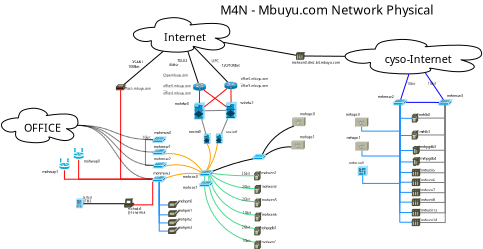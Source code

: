 <?xml version="1.0" encoding="UTF-8"?>
<dia:diagram xmlns:dia="http://www.lysator.liu.se/~alla/dia/">
  <dia:layer name="Background" visible="true" active="true">
    <dia:object type="Standard - ZigZagLine" version="1" id="O0">
      <dia:attribute name="obj_pos">
        <dia:point val="-122.395,26.993"/>
      </dia:attribute>
      <dia:attribute name="obj_bb">
        <dia:rectangle val="-122.445,26.943;-101.239,29.109"/>
      </dia:attribute>
      <dia:attribute name="orth_points">
        <dia:point val="-122.395,26.993"/>
        <dia:point val="-122.395,29.059"/>
        <dia:point val="-101.289,29.059"/>
        <dia:point val="-101.289,29.02"/>
      </dia:attribute>
      <dia:attribute name="orth_orient">
        <dia:enum val="1"/>
        <dia:enum val="0"/>
        <dia:enum val="1"/>
      </dia:attribute>
      <dia:attribute name="autorouting">
        <dia:boolean val="false"/>
      </dia:attribute>
      <dia:attribute name="line_color">
        <dia:color val="#ff0000"/>
      </dia:attribute>
      <dia:connections>
        <dia:connection handle="0" to="O171" connection="9"/>
        <dia:connection handle="1" to="O7" connection="10"/>
      </dia:connections>
    </dia:object>
    <dia:object type="Standard - ZigZagLine" version="1" id="O1">
      <dia:attribute name="obj_pos">
        <dia:point val="-119.228,24.671"/>
      </dia:attribute>
      <dia:attribute name="obj_bb">
        <dia:rectangle val="-119.278,24.621;-101.239,29.096"/>
      </dia:attribute>
      <dia:attribute name="orth_points">
        <dia:point val="-119.228,24.671"/>
        <dia:point val="-119.228,29.046"/>
        <dia:point val="-101.289,29.046"/>
        <dia:point val="-101.289,29.02"/>
      </dia:attribute>
      <dia:attribute name="orth_orient">
        <dia:enum val="1"/>
        <dia:enum val="0"/>
        <dia:enum val="1"/>
      </dia:attribute>
      <dia:attribute name="autorouting">
        <dia:boolean val="false"/>
      </dia:attribute>
      <dia:attribute name="line_color">
        <dia:color val="#ff0000"/>
      </dia:attribute>
      <dia:connections>
        <dia:connection handle="0" to="O111" connection="9"/>
        <dia:connection handle="1" to="O7" connection="10"/>
      </dia:connections>
    </dia:object>
    <dia:object type="Standard - ZigZagLine" version="1" id="O2">
      <dia:attribute name="obj_pos">
        <dia:point val="-119.089,34.376"/>
      </dia:attribute>
      <dia:attribute name="obj_bb">
        <dia:rectangle val="-119.139,34.326;-107.948,34.571"/>
      </dia:attribute>
      <dia:attribute name="orth_points">
        <dia:point val="-119.089,34.376"/>
        <dia:point val="-119.089,34.521"/>
        <dia:point val="-107.998,34.521"/>
        <dia:point val="-107.998,34.517"/>
      </dia:attribute>
      <dia:attribute name="orth_orient">
        <dia:enum val="1"/>
        <dia:enum val="0"/>
        <dia:enum val="1"/>
      </dia:attribute>
      <dia:attribute name="autorouting">
        <dia:boolean val="false"/>
      </dia:attribute>
      <dia:connections>
        <dia:connection handle="0" to="O110" connection="9"/>
        <dia:connection handle="1" to="O107" connection="11"/>
      </dia:connections>
    </dia:object>
    <dia:object type="Standard - ZigZagLine" version="1" id="O3">
      <dia:attribute name="obj_pos">
        <dia:point val="-109.877,9.144"/>
      </dia:attribute>
      <dia:attribute name="obj_bb">
        <dia:rectangle val="-109.927,9.094;-101.239,29.096"/>
      </dia:attribute>
      <dia:attribute name="orth_points">
        <dia:point val="-109.877,9.144"/>
        <dia:point val="-109.877,29.046"/>
        <dia:point val="-101.289,29.046"/>
        <dia:point val="-101.289,29.02"/>
      </dia:attribute>
      <dia:attribute name="orth_orient">
        <dia:enum val="1"/>
        <dia:enum val="0"/>
        <dia:enum val="1"/>
      </dia:attribute>
      <dia:attribute name="autorouting">
        <dia:boolean val="false"/>
      </dia:attribute>
      <dia:attribute name="line_color">
        <dia:color val="#ff0000"/>
      </dia:attribute>
      <dia:connections>
        <dia:connection handle="0" to="O114" connection="10"/>
        <dia:connection handle="1" to="O7" connection="10"/>
      </dia:connections>
    </dia:object>
    <dia:object type="Standard - ZigZagLine" version="1" id="O4">
      <dia:attribute name="obj_pos">
        <dia:point val="-98.432,34.656"/>
      </dia:attribute>
      <dia:attribute name="obj_bb">
        <dia:rectangle val="-101.339,29.577;-98.382,34.846"/>
      </dia:attribute>
      <dia:attribute name="orth_points">
        <dia:point val="-98.432,34.656"/>
        <dia:point val="-98.432,34.796"/>
        <dia:point val="-101.289,34.796"/>
        <dia:point val="-101.289,29.627"/>
      </dia:attribute>
      <dia:attribute name="orth_orient">
        <dia:enum val="1"/>
        <dia:enum val="0"/>
        <dia:enum val="1"/>
      </dia:attribute>
      <dia:attribute name="autorouting">
        <dia:boolean val="false"/>
      </dia:attribute>
      <dia:attribute name="line_color">
        <dia:color val="#1e90ff"/>
      </dia:attribute>
      <dia:connections>
        <dia:connection handle="0" to="O22" connection="10"/>
        <dia:connection handle="1" to="O7" connection="10"/>
      </dia:connections>
    </dia:object>
    <dia:object type="Cisco - Workgroup switch" version="1" id="O5">
      <dia:attribute name="obj_pos">
        <dia:point val="-92.221,27.099"/>
      </dia:attribute>
      <dia:attribute name="obj_bb">
        <dia:rectangle val="-92.222,27.098;-89.333,28.314"/>
      </dia:attribute>
      <dia:attribute name="meta">
        <dia:composite type="dict"/>
      </dia:attribute>
      <dia:attribute name="elem_corner">
        <dia:point val="-92.221,27.099"/>
      </dia:attribute>
      <dia:attribute name="elem_width">
        <dia:real val="2.887"/>
      </dia:attribute>
      <dia:attribute name="elem_height">
        <dia:real val="1.214"/>
      </dia:attribute>
      <dia:attribute name="line_width">
        <dia:real val="0.1"/>
      </dia:attribute>
      <dia:attribute name="line_colour">
        <dia:color val="#000000"/>
      </dia:attribute>
      <dia:attribute name="fill_colour">
        <dia:color val="#ffffff"/>
      </dia:attribute>
      <dia:attribute name="show_background">
        <dia:boolean val="true"/>
      </dia:attribute>
      <dia:attribute name="line_style">
        <dia:enum val="0"/>
        <dia:real val="1"/>
      </dia:attribute>
      <dia:attribute name="flip_horizontal">
        <dia:boolean val="false"/>
      </dia:attribute>
      <dia:attribute name="flip_vertical">
        <dia:boolean val="false"/>
      </dia:attribute>
      <dia:attribute name="subscale">
        <dia:real val="1"/>
      </dia:attribute>
    </dia:object>
    <dia:object type="Standard - Text" version="1" id="O6">
      <dia:attribute name="obj_pos">
        <dia:point val="-87.712,-7.641"/>
      </dia:attribute>
      <dia:attribute name="obj_bb">
        <dia:rectangle val="-87.712,-10.241;-37.499,-6.979"/>
      </dia:attribute>
      <dia:attribute name="text">
        <dia:composite type="text">
          <dia:attribute name="string">
            <dia:string>#M4N - Mbuyu.com Network Physical#</dia:string>
          </dia:attribute>
          <dia:attribute name="font">
            <dia:font family="sans" style="0" name="Helvetica"/>
          </dia:attribute>
          <dia:attribute name="height">
            <dia:real val="3.5"/>
          </dia:attribute>
          <dia:attribute name="pos">
            <dia:point val="-87.712,-7.641"/>
          </dia:attribute>
          <dia:attribute name="color">
            <dia:color val="#000000"/>
          </dia:attribute>
          <dia:attribute name="alignment">
            <dia:enum val="0"/>
          </dia:attribute>
        </dia:composite>
      </dia:attribute>
      <dia:attribute name="valign">
        <dia:enum val="3"/>
      </dia:attribute>
    </dia:object>
    <dia:object type="Cisco - Workgroup switch" version="1" id="O7">
      <dia:attribute name="obj_pos">
        <dia:point val="-102.732,28.413"/>
      </dia:attribute>
      <dia:attribute name="obj_bb">
        <dia:rectangle val="-102.733,28.412;-99.844,29.628"/>
      </dia:attribute>
      <dia:attribute name="meta">
        <dia:composite type="dict"/>
      </dia:attribute>
      <dia:attribute name="elem_corner">
        <dia:point val="-102.732,28.413"/>
      </dia:attribute>
      <dia:attribute name="elem_width">
        <dia:real val="2.887"/>
      </dia:attribute>
      <dia:attribute name="elem_height">
        <dia:real val="1.214"/>
      </dia:attribute>
      <dia:attribute name="line_width">
        <dia:real val="0.1"/>
      </dia:attribute>
      <dia:attribute name="line_colour">
        <dia:color val="#000000"/>
      </dia:attribute>
      <dia:attribute name="fill_colour">
        <dia:color val="#ffffff"/>
      </dia:attribute>
      <dia:attribute name="show_background">
        <dia:boolean val="true"/>
      </dia:attribute>
      <dia:attribute name="line_style">
        <dia:enum val="0"/>
        <dia:real val="1"/>
      </dia:attribute>
      <dia:attribute name="flip_horizontal">
        <dia:boolean val="false"/>
      </dia:attribute>
      <dia:attribute name="flip_vertical">
        <dia:boolean val="false"/>
      </dia:attribute>
      <dia:attribute name="subscale">
        <dia:real val="1"/>
      </dia:attribute>
    </dia:object>
    <dia:object type="Cisco - Workgroup switch" version="1" id="O8">
      <dia:attribute name="obj_pos">
        <dia:point val="-102.621,25.349"/>
      </dia:attribute>
      <dia:attribute name="obj_bb">
        <dia:rectangle val="-102.622,25.348;-99.733,26.564"/>
      </dia:attribute>
      <dia:attribute name="meta">
        <dia:composite type="dict"/>
      </dia:attribute>
      <dia:attribute name="elem_corner">
        <dia:point val="-102.621,25.349"/>
      </dia:attribute>
      <dia:attribute name="elem_width">
        <dia:real val="2.887"/>
      </dia:attribute>
      <dia:attribute name="elem_height">
        <dia:real val="1.214"/>
      </dia:attribute>
      <dia:attribute name="line_width">
        <dia:real val="0.1"/>
      </dia:attribute>
      <dia:attribute name="line_colour">
        <dia:color val="#000000"/>
      </dia:attribute>
      <dia:attribute name="fill_colour">
        <dia:color val="#ffffff"/>
      </dia:attribute>
      <dia:attribute name="show_background">
        <dia:boolean val="true"/>
      </dia:attribute>
      <dia:attribute name="line_style">
        <dia:enum val="0"/>
        <dia:real val="1"/>
      </dia:attribute>
      <dia:attribute name="flip_horizontal">
        <dia:boolean val="false"/>
      </dia:attribute>
      <dia:attribute name="flip_vertical">
        <dia:boolean val="false"/>
      </dia:attribute>
      <dia:attribute name="subscale">
        <dia:real val="1"/>
      </dia:attribute>
    </dia:object>
    <dia:object type="Cisco - Workgroup switch" version="1" id="O9">
      <dia:attribute name="obj_pos">
        <dia:point val="-102.671,22.399"/>
      </dia:attribute>
      <dia:attribute name="obj_bb">
        <dia:rectangle val="-102.672,22.398;-99.783,23.614"/>
      </dia:attribute>
      <dia:attribute name="meta">
        <dia:composite type="dict"/>
      </dia:attribute>
      <dia:attribute name="elem_corner">
        <dia:point val="-102.671,22.399"/>
      </dia:attribute>
      <dia:attribute name="elem_width">
        <dia:real val="2.887"/>
      </dia:attribute>
      <dia:attribute name="elem_height">
        <dia:real val="1.214"/>
      </dia:attribute>
      <dia:attribute name="line_width">
        <dia:real val="0.1"/>
      </dia:attribute>
      <dia:attribute name="line_colour">
        <dia:color val="#000000"/>
      </dia:attribute>
      <dia:attribute name="fill_colour">
        <dia:color val="#ffffff"/>
      </dia:attribute>
      <dia:attribute name="show_background">
        <dia:boolean val="true"/>
      </dia:attribute>
      <dia:attribute name="line_style">
        <dia:enum val="0"/>
        <dia:real val="1"/>
      </dia:attribute>
      <dia:attribute name="flip_horizontal">
        <dia:boolean val="false"/>
      </dia:attribute>
      <dia:attribute name="flip_vertical">
        <dia:boolean val="false"/>
      </dia:attribute>
      <dia:attribute name="subscale">
        <dia:real val="1"/>
      </dia:attribute>
    </dia:object>
    <dia:object type="Cisco - Workgroup switch" version="1" id="O10">
      <dia:attribute name="obj_pos">
        <dia:point val="-102.721,19.649"/>
      </dia:attribute>
      <dia:attribute name="obj_bb">
        <dia:rectangle val="-102.722,19.648;-99.833,20.864"/>
      </dia:attribute>
      <dia:attribute name="meta">
        <dia:composite type="dict"/>
      </dia:attribute>
      <dia:attribute name="elem_corner">
        <dia:point val="-102.721,19.649"/>
      </dia:attribute>
      <dia:attribute name="elem_width">
        <dia:real val="2.887"/>
      </dia:attribute>
      <dia:attribute name="elem_height">
        <dia:real val="1.214"/>
      </dia:attribute>
      <dia:attribute name="line_width">
        <dia:real val="0.1"/>
      </dia:attribute>
      <dia:attribute name="line_colour">
        <dia:color val="#000000"/>
      </dia:attribute>
      <dia:attribute name="fill_colour">
        <dia:color val="#ffffff"/>
      </dia:attribute>
      <dia:attribute name="show_background">
        <dia:boolean val="true"/>
      </dia:attribute>
      <dia:attribute name="line_style">
        <dia:enum val="0"/>
        <dia:real val="1"/>
      </dia:attribute>
      <dia:attribute name="flip_horizontal">
        <dia:boolean val="false"/>
      </dia:attribute>
      <dia:attribute name="flip_vertical">
        <dia:boolean val="false"/>
      </dia:attribute>
      <dia:attribute name="subscale">
        <dia:real val="1"/>
      </dia:attribute>
    </dia:object>
    <dia:object type="Cisco - Server with PC Router" version="1" id="O11">
      <dia:attribute name="obj_pos">
        <dia:point val="-93.447,12.068"/>
      </dia:attribute>
      <dia:attribute name="obj_bb">
        <dia:rectangle val="-93.448,12.032;-91.197,15.71"/>
      </dia:attribute>
      <dia:attribute name="meta">
        <dia:composite type="dict"/>
      </dia:attribute>
      <dia:attribute name="elem_corner">
        <dia:point val="-93.447,12.068"/>
      </dia:attribute>
      <dia:attribute name="elem_width">
        <dia:real val="2.234"/>
      </dia:attribute>
      <dia:attribute name="elem_height">
        <dia:real val="3.606"/>
      </dia:attribute>
      <dia:attribute name="line_width">
        <dia:real val="0.1"/>
      </dia:attribute>
      <dia:attribute name="line_colour">
        <dia:color val="#000000"/>
      </dia:attribute>
      <dia:attribute name="fill_colour">
        <dia:color val="#ffffff"/>
      </dia:attribute>
      <dia:attribute name="show_background">
        <dia:boolean val="true"/>
      </dia:attribute>
      <dia:attribute name="line_style">
        <dia:enum val="0"/>
        <dia:real val="1"/>
      </dia:attribute>
      <dia:attribute name="flip_horizontal">
        <dia:boolean val="false"/>
      </dia:attribute>
      <dia:attribute name="flip_vertical">
        <dia:boolean val="false"/>
      </dia:attribute>
      <dia:attribute name="subscale">
        <dia:real val="1"/>
      </dia:attribute>
    </dia:object>
    <dia:object type="Cisco - IBM Mini (AS400)" version="1" id="O12">
      <dia:attribute name="obj_pos">
        <dia:point val="-80.021,27.474"/>
      </dia:attribute>
      <dia:attribute name="obj_bb">
        <dia:rectangle val="-80.022,27.473;-78.821,29.205"/>
      </dia:attribute>
      <dia:attribute name="meta">
        <dia:composite type="dict"/>
      </dia:attribute>
      <dia:attribute name="elem_corner">
        <dia:point val="-80.021,27.474"/>
      </dia:attribute>
      <dia:attribute name="elem_width">
        <dia:real val="1.198"/>
      </dia:attribute>
      <dia:attribute name="elem_height">
        <dia:real val="1.73"/>
      </dia:attribute>
      <dia:attribute name="line_width">
        <dia:real val="0.1"/>
      </dia:attribute>
      <dia:attribute name="line_colour">
        <dia:color val="#000000"/>
      </dia:attribute>
      <dia:attribute name="fill_colour">
        <dia:color val="#ffffff"/>
      </dia:attribute>
      <dia:attribute name="show_background">
        <dia:boolean val="true"/>
      </dia:attribute>
      <dia:attribute name="line_style">
        <dia:enum val="0"/>
        <dia:real val="1"/>
      </dia:attribute>
      <dia:attribute name="flip_horizontal">
        <dia:boolean val="false"/>
      </dia:attribute>
      <dia:attribute name="flip_vertical">
        <dia:boolean val="false"/>
      </dia:attribute>
      <dia:attribute name="subscale">
        <dia:real val="1"/>
      </dia:attribute>
    </dia:object>
    <dia:object type="Cisco - IBM Mini (AS400)" version="1" id="O13">
      <dia:attribute name="obj_pos">
        <dia:point val="-79.946,30.454"/>
      </dia:attribute>
      <dia:attribute name="obj_bb">
        <dia:rectangle val="-79.947,30.453;-78.746,32.185"/>
      </dia:attribute>
      <dia:attribute name="meta">
        <dia:composite type="dict"/>
      </dia:attribute>
      <dia:attribute name="elem_corner">
        <dia:point val="-79.946,30.454"/>
      </dia:attribute>
      <dia:attribute name="elem_width">
        <dia:real val="1.198"/>
      </dia:attribute>
      <dia:attribute name="elem_height">
        <dia:real val="1.73"/>
      </dia:attribute>
      <dia:attribute name="line_width">
        <dia:real val="0.1"/>
      </dia:attribute>
      <dia:attribute name="line_colour">
        <dia:color val="#000000"/>
      </dia:attribute>
      <dia:attribute name="fill_colour">
        <dia:color val="#ffffff"/>
      </dia:attribute>
      <dia:attribute name="show_background">
        <dia:boolean val="true"/>
      </dia:attribute>
      <dia:attribute name="line_style">
        <dia:enum val="0"/>
        <dia:real val="1"/>
      </dia:attribute>
      <dia:attribute name="flip_horizontal">
        <dia:boolean val="false"/>
      </dia:attribute>
      <dia:attribute name="flip_vertical">
        <dia:boolean val="false"/>
      </dia:attribute>
      <dia:attribute name="subscale">
        <dia:real val="1"/>
      </dia:attribute>
    </dia:object>
    <dia:object type="Cisco - IBM Mini (AS400)" version="1" id="O14">
      <dia:attribute name="obj_pos">
        <dia:point val="-79.921,33.484"/>
      </dia:attribute>
      <dia:attribute name="obj_bb">
        <dia:rectangle val="-79.922,33.483;-78.721,35.215"/>
      </dia:attribute>
      <dia:attribute name="meta">
        <dia:composite type="dict"/>
      </dia:attribute>
      <dia:attribute name="elem_corner">
        <dia:point val="-79.921,33.484"/>
      </dia:attribute>
      <dia:attribute name="elem_width">
        <dia:real val="1.198"/>
      </dia:attribute>
      <dia:attribute name="elem_height">
        <dia:real val="1.73"/>
      </dia:attribute>
      <dia:attribute name="line_width">
        <dia:real val="0.1"/>
      </dia:attribute>
      <dia:attribute name="line_colour">
        <dia:color val="#000000"/>
      </dia:attribute>
      <dia:attribute name="fill_colour">
        <dia:color val="#ffffff"/>
      </dia:attribute>
      <dia:attribute name="show_background">
        <dia:boolean val="true"/>
      </dia:attribute>
      <dia:attribute name="line_style">
        <dia:enum val="0"/>
        <dia:real val="1"/>
      </dia:attribute>
      <dia:attribute name="flip_horizontal">
        <dia:boolean val="false"/>
      </dia:attribute>
      <dia:attribute name="flip_vertical">
        <dia:boolean val="false"/>
      </dia:attribute>
      <dia:attribute name="subscale">
        <dia:real val="1"/>
      </dia:attribute>
    </dia:object>
    <dia:object type="Cisco - IBM Mini (AS400)" version="1" id="O15">
      <dia:attribute name="obj_pos">
        <dia:point val="-79.896,36.614"/>
      </dia:attribute>
      <dia:attribute name="obj_bb">
        <dia:rectangle val="-79.897,36.613;-78.696,38.345"/>
      </dia:attribute>
      <dia:attribute name="meta">
        <dia:composite type="dict"/>
      </dia:attribute>
      <dia:attribute name="elem_corner">
        <dia:point val="-79.896,36.614"/>
      </dia:attribute>
      <dia:attribute name="elem_width">
        <dia:real val="1.198"/>
      </dia:attribute>
      <dia:attribute name="elem_height">
        <dia:real val="1.73"/>
      </dia:attribute>
      <dia:attribute name="line_width">
        <dia:real val="0.1"/>
      </dia:attribute>
      <dia:attribute name="line_colour">
        <dia:color val="#000000"/>
      </dia:attribute>
      <dia:attribute name="fill_colour">
        <dia:color val="#ffffff"/>
      </dia:attribute>
      <dia:attribute name="show_background">
        <dia:boolean val="true"/>
      </dia:attribute>
      <dia:attribute name="line_style">
        <dia:enum val="0"/>
        <dia:real val="1"/>
      </dia:attribute>
      <dia:attribute name="flip_horizontal">
        <dia:boolean val="false"/>
      </dia:attribute>
      <dia:attribute name="flip_vertical">
        <dia:boolean val="false"/>
      </dia:attribute>
      <dia:attribute name="subscale">
        <dia:real val="1"/>
      </dia:attribute>
    </dia:object>
    <dia:object type="Standard - Text" version="1" id="O16">
      <dia:attribute name="obj_pos">
        <dia:point val="-78.473,30.954"/>
      </dia:attribute>
      <dia:attribute name="obj_bb">
        <dia:rectangle val="-78.473,30.209;-74.738,31.144"/>
      </dia:attribute>
      <dia:attribute name="text">
        <dia:composite type="text">
          <dia:attribute name="string">
            <dia:string>#mohxen3#</dia:string>
          </dia:attribute>
          <dia:attribute name="font">
            <dia:font family="sans" style="0" name="Helvetica"/>
          </dia:attribute>
          <dia:attribute name="height">
            <dia:real val="1"/>
          </dia:attribute>
          <dia:attribute name="pos">
            <dia:point val="-78.473,30.954"/>
          </dia:attribute>
          <dia:attribute name="color">
            <dia:color val="#000000"/>
          </dia:attribute>
          <dia:attribute name="alignment">
            <dia:enum val="0"/>
          </dia:attribute>
        </dia:composite>
      </dia:attribute>
      <dia:attribute name="valign">
        <dia:enum val="3"/>
      </dia:attribute>
      <dia:connections>
        <dia:connection handle="0" to="O13" connection="11"/>
      </dia:connections>
    </dia:object>
    <dia:object type="Standard - Text" version="1" id="O17">
      <dia:attribute name="obj_pos">
        <dia:point val="-78.548,27.974"/>
      </dia:attribute>
      <dia:attribute name="obj_bb">
        <dia:rectangle val="-78.548,27.229;-74.813,28.164"/>
      </dia:attribute>
      <dia:attribute name="text">
        <dia:composite type="text">
          <dia:attribute name="string">
            <dia:string>#mohxen2#</dia:string>
          </dia:attribute>
          <dia:attribute name="font">
            <dia:font family="sans" style="0" name="Helvetica"/>
          </dia:attribute>
          <dia:attribute name="height">
            <dia:real val="1"/>
          </dia:attribute>
          <dia:attribute name="pos">
            <dia:point val="-78.548,27.974"/>
          </dia:attribute>
          <dia:attribute name="color">
            <dia:color val="#000000"/>
          </dia:attribute>
          <dia:attribute name="alignment">
            <dia:enum val="0"/>
          </dia:attribute>
        </dia:composite>
      </dia:attribute>
      <dia:attribute name="valign">
        <dia:enum val="3"/>
      </dia:attribute>
      <dia:connections>
        <dia:connection handle="0" to="O12" connection="11"/>
      </dia:connections>
    </dia:object>
    <dia:object type="Standard - Text" version="1" id="O18">
      <dia:attribute name="obj_pos">
        <dia:point val="-97.846,12.518"/>
      </dia:attribute>
      <dia:attribute name="obj_bb">
        <dia:rectangle val="-97.846,11.773;-94.306,12.708"/>
      </dia:attribute>
      <dia:attribute name="text">
        <dia:composite type="text">
          <dia:attribute name="string">
            <dia:string>#mohrfw0#</dia:string>
          </dia:attribute>
          <dia:attribute name="font">
            <dia:font family="sans" style="0" name="Helvetica"/>
          </dia:attribute>
          <dia:attribute name="height">
            <dia:real val="1"/>
          </dia:attribute>
          <dia:attribute name="pos">
            <dia:point val="-97.846,12.518"/>
          </dia:attribute>
          <dia:attribute name="color">
            <dia:color val="#000000"/>
          </dia:attribute>
          <dia:attribute name="alignment">
            <dia:enum val="0"/>
          </dia:attribute>
        </dia:composite>
      </dia:attribute>
      <dia:attribute name="valign">
        <dia:enum val="3"/>
      </dia:attribute>
    </dia:object>
    <dia:object type="Standard - Text" version="1" id="O19">
      <dia:attribute name="obj_pos">
        <dia:point val="-96.022,28.815"/>
      </dia:attribute>
      <dia:attribute name="obj_bb">
        <dia:rectangle val="-96.022,28.07;-92.387,29.005"/>
      </dia:attribute>
      <dia:attribute name="text">
        <dia:composite type="text">
          <dia:attribute name="string">
            <dia:string>#mohcos0#</dia:string>
          </dia:attribute>
          <dia:attribute name="font">
            <dia:font family="sans" style="0" name="Helvetica"/>
          </dia:attribute>
          <dia:attribute name="height">
            <dia:real val="1"/>
          </dia:attribute>
          <dia:attribute name="pos">
            <dia:point val="-96.022,28.815"/>
          </dia:attribute>
          <dia:attribute name="color">
            <dia:color val="#000000"/>
          </dia:attribute>
          <dia:attribute name="alignment">
            <dia:enum val="0"/>
          </dia:attribute>
        </dia:composite>
      </dia:attribute>
      <dia:attribute name="valign">
        <dia:enum val="3"/>
      </dia:attribute>
    </dia:object>
    <dia:object type="Standard - ZigZagLine" version="1" id="O20">
      <dia:attribute name="obj_pos">
        <dia:point val="-101.289,29.627"/>
      </dia:attribute>
      <dia:attribute name="obj_bb">
        <dia:rectangle val="-101.339,29.576;-98.43,38.846"/>
      </dia:attribute>
      <dia:attribute name="orth_points">
        <dia:point val="-101.289,29.627"/>
        <dia:point val="-101.289,38.796"/>
        <dia:point val="-98.48,38.796"/>
        <dia:point val="-98.48,38.674"/>
      </dia:attribute>
      <dia:attribute name="orth_orient">
        <dia:enum val="1"/>
        <dia:enum val="0"/>
        <dia:enum val="1"/>
      </dia:attribute>
      <dia:attribute name="autorouting">
        <dia:boolean val="false"/>
      </dia:attribute>
      <dia:attribute name="line_color">
        <dia:color val="#1e90ff"/>
      </dia:attribute>
      <dia:connections>
        <dia:connection handle="0" to="O7" connection="10"/>
        <dia:connection handle="1" to="O30" connection="10"/>
      </dia:connections>
    </dia:object>
    <dia:object type="Standard - ZigZagLine" version="1" id="O21">
      <dia:attribute name="obj_pos">
        <dia:point val="-101.289,29.619"/>
      </dia:attribute>
      <dia:attribute name="obj_bb">
        <dia:rectangle val="-101.339,29.57;-98.396,37.046"/>
      </dia:attribute>
      <dia:attribute name="orth_points">
        <dia:point val="-101.289,29.619"/>
        <dia:point val="-101.289,36.996"/>
        <dia:point val="-98.446,36.996"/>
        <dia:point val="-98.446,36.685"/>
      </dia:attribute>
      <dia:attribute name="orth_orient">
        <dia:enum val="1"/>
        <dia:enum val="0"/>
        <dia:enum val="1"/>
      </dia:attribute>
      <dia:attribute name="autorouting">
        <dia:boolean val="false"/>
      </dia:attribute>
      <dia:attribute name="line_color">
        <dia:color val="#1e90ff"/>
      </dia:attribute>
      <dia:connections>
        <dia:connection handle="0" to="O7" connection="10"/>
        <dia:connection handle="1" to="O23" connection="10"/>
      </dia:connections>
    </dia:object>
    <dia:object type="Cisco - Printer" version="1" id="O22">
      <dia:attribute name="obj_pos">
        <dia:point val="-99.122,34.049"/>
      </dia:attribute>
      <dia:attribute name="obj_bb">
        <dia:rectangle val="-99.123,34.048;-97.055,35.315"/>
      </dia:attribute>
      <dia:attribute name="meta">
        <dia:composite type="dict"/>
      </dia:attribute>
      <dia:attribute name="elem_corner">
        <dia:point val="-99.122,34.049"/>
      </dia:attribute>
      <dia:attribute name="elem_width">
        <dia:real val="2.065"/>
      </dia:attribute>
      <dia:attribute name="elem_height">
        <dia:real val="1.265"/>
      </dia:attribute>
      <dia:attribute name="line_width">
        <dia:real val="0.1"/>
      </dia:attribute>
      <dia:attribute name="line_colour">
        <dia:color val="#000000"/>
      </dia:attribute>
      <dia:attribute name="fill_colour">
        <dia:color val="#ffffff"/>
      </dia:attribute>
      <dia:attribute name="show_background">
        <dia:boolean val="true"/>
      </dia:attribute>
      <dia:attribute name="line_style">
        <dia:enum val="0"/>
        <dia:real val="1"/>
      </dia:attribute>
      <dia:attribute name="flip_horizontal">
        <dia:boolean val="false"/>
      </dia:attribute>
      <dia:attribute name="flip_vertical">
        <dia:boolean val="false"/>
      </dia:attribute>
      <dia:attribute name="subscale">
        <dia:real val="1"/>
      </dia:attribute>
    </dia:object>
    <dia:object type="Cisco - Printer" version="1" id="O23">
      <dia:attribute name="obj_pos">
        <dia:point val="-99.122,36.09"/>
      </dia:attribute>
      <dia:attribute name="obj_bb">
        <dia:rectangle val="-99.123,36.089;-97.096,37.33"/>
      </dia:attribute>
      <dia:attribute name="meta">
        <dia:composite type="dict"/>
      </dia:attribute>
      <dia:attribute name="elem_corner">
        <dia:point val="-99.122,36.09"/>
      </dia:attribute>
      <dia:attribute name="elem_width">
        <dia:real val="2.023"/>
      </dia:attribute>
      <dia:attribute name="elem_height">
        <dia:real val="1.239"/>
      </dia:attribute>
      <dia:attribute name="line_width">
        <dia:real val="0.1"/>
      </dia:attribute>
      <dia:attribute name="line_colour">
        <dia:color val="#000000"/>
      </dia:attribute>
      <dia:attribute name="fill_colour">
        <dia:color val="#ffffff"/>
      </dia:attribute>
      <dia:attribute name="show_background">
        <dia:boolean val="true"/>
      </dia:attribute>
      <dia:attribute name="line_style">
        <dia:enum val="0"/>
        <dia:real val="1"/>
      </dia:attribute>
      <dia:attribute name="flip_horizontal">
        <dia:boolean val="false"/>
      </dia:attribute>
      <dia:attribute name="flip_vertical">
        <dia:boolean val="false"/>
      </dia:attribute>
      <dia:attribute name="subscale">
        <dia:real val="1"/>
      </dia:attribute>
    </dia:object>
    <dia:object type="Standard - Text" version="1" id="O24">
      <dia:attribute name="obj_pos">
        <dia:point val="-97.057,34.243"/>
      </dia:attribute>
      <dia:attribute name="obj_bb">
        <dia:rectangle val="-97.057,33.498;-93.439,34.433"/>
      </dia:attribute>
      <dia:attribute name="text">
        <dia:composite type="text">
          <dia:attribute name="string">
            <dia:string>#mohprn0#</dia:string>
          </dia:attribute>
          <dia:attribute name="font">
            <dia:font family="sans" style="0" name="Helvetica"/>
          </dia:attribute>
          <dia:attribute name="height">
            <dia:real val="1"/>
          </dia:attribute>
          <dia:attribute name="pos">
            <dia:point val="-97.057,34.243"/>
          </dia:attribute>
          <dia:attribute name="color">
            <dia:color val="#000000"/>
          </dia:attribute>
          <dia:attribute name="alignment">
            <dia:enum val="0"/>
          </dia:attribute>
        </dia:composite>
      </dia:attribute>
      <dia:attribute name="valign">
        <dia:enum val="3"/>
      </dia:attribute>
      <dia:connections>
        <dia:connection handle="0" to="O22" connection="9"/>
      </dia:connections>
    </dia:object>
    <dia:object type="Standard - Text" version="1" id="O25">
      <dia:attribute name="obj_pos">
        <dia:point val="-97.099,36.28"/>
      </dia:attribute>
      <dia:attribute name="obj_bb">
        <dia:rectangle val="-97.099,35.535;-93.481,36.47"/>
      </dia:attribute>
      <dia:attribute name="text">
        <dia:composite type="text">
          <dia:attribute name="string">
            <dia:string>#mohprn1#</dia:string>
          </dia:attribute>
          <dia:attribute name="font">
            <dia:font family="sans" style="0" name="Helvetica"/>
          </dia:attribute>
          <dia:attribute name="height">
            <dia:real val="1"/>
          </dia:attribute>
          <dia:attribute name="pos">
            <dia:point val="-97.099,36.28"/>
          </dia:attribute>
          <dia:attribute name="color">
            <dia:color val="#000000"/>
          </dia:attribute>
          <dia:attribute name="alignment">
            <dia:enum val="0"/>
          </dia:attribute>
        </dia:composite>
      </dia:attribute>
      <dia:attribute name="valign">
        <dia:enum val="3"/>
      </dia:attribute>
      <dia:connections>
        <dia:connection handle="0" to="O23" connection="9"/>
      </dia:connections>
    </dia:object>
    <dia:object type="Standard - Text" version="1" id="O26">
      <dia:attribute name="obj_pos">
        <dia:point val="-102.39,18.999"/>
      </dia:attribute>
      <dia:attribute name="obj_bb">
        <dia:rectangle val="-102.39,18.254;-98.25,19.189"/>
      </dia:attribute>
      <dia:attribute name="text">
        <dia:composite type="text">
          <dia:attribute name="string">
            <dia:string>#mohmsw0#</dia:string>
          </dia:attribute>
          <dia:attribute name="font">
            <dia:font family="sans" style="0" name="Helvetica"/>
          </dia:attribute>
          <dia:attribute name="height">
            <dia:real val="1"/>
          </dia:attribute>
          <dia:attribute name="pos">
            <dia:point val="-102.39,18.999"/>
          </dia:attribute>
          <dia:attribute name="color">
            <dia:color val="#000000"/>
          </dia:attribute>
          <dia:attribute name="alignment">
            <dia:enum val="0"/>
          </dia:attribute>
        </dia:composite>
      </dia:attribute>
      <dia:attribute name="valign">
        <dia:enum val="3"/>
      </dia:attribute>
    </dia:object>
    <dia:object type="Standard - Text" version="1" id="O27">
      <dia:attribute name="obj_pos">
        <dia:point val="-102.521,22.113"/>
      </dia:attribute>
      <dia:attribute name="obj_bb">
        <dia:rectangle val="-102.521,21.367;-98.381,22.302"/>
      </dia:attribute>
      <dia:attribute name="text">
        <dia:composite type="text">
          <dia:attribute name="string">
            <dia:string>#mohmsw1#</dia:string>
          </dia:attribute>
          <dia:attribute name="font">
            <dia:font family="sans" style="0" name="Helvetica"/>
          </dia:attribute>
          <dia:attribute name="height">
            <dia:real val="1"/>
          </dia:attribute>
          <dia:attribute name="pos">
            <dia:point val="-102.521,22.113"/>
          </dia:attribute>
          <dia:attribute name="color">
            <dia:color val="#000000"/>
          </dia:attribute>
          <dia:attribute name="alignment">
            <dia:enum val="0"/>
          </dia:attribute>
        </dia:composite>
      </dia:attribute>
      <dia:attribute name="valign">
        <dia:enum val="3"/>
      </dia:attribute>
    </dia:object>
    <dia:object type="Standard - Text" version="1" id="O28">
      <dia:attribute name="obj_pos">
        <dia:point val="-102.521,24.855"/>
      </dia:attribute>
      <dia:attribute name="obj_bb">
        <dia:rectangle val="-102.521,24.11;-98.381,25.045"/>
      </dia:attribute>
      <dia:attribute name="text">
        <dia:composite type="text">
          <dia:attribute name="string">
            <dia:string>#mohmsw2#</dia:string>
          </dia:attribute>
          <dia:attribute name="font">
            <dia:font family="sans" style="0" name="Helvetica"/>
          </dia:attribute>
          <dia:attribute name="height">
            <dia:real val="1"/>
          </dia:attribute>
          <dia:attribute name="pos">
            <dia:point val="-102.521,24.855"/>
          </dia:attribute>
          <dia:attribute name="color">
            <dia:color val="#000000"/>
          </dia:attribute>
          <dia:attribute name="alignment">
            <dia:enum val="0"/>
          </dia:attribute>
        </dia:composite>
      </dia:attribute>
      <dia:attribute name="valign">
        <dia:enum val="3"/>
      </dia:attribute>
    </dia:object>
    <dia:object type="Standard - Text" version="1" id="O29">
      <dia:attribute name="obj_pos">
        <dia:point val="-102.632,28.019"/>
      </dia:attribute>
      <dia:attribute name="obj_bb">
        <dia:rectangle val="-102.632,27.274;-98.492,28.209"/>
      </dia:attribute>
      <dia:attribute name="text">
        <dia:composite type="text">
          <dia:attribute name="string">
            <dia:string>#mohmsw3#</dia:string>
          </dia:attribute>
          <dia:attribute name="font">
            <dia:font family="sans" style="0" name="Helvetica"/>
          </dia:attribute>
          <dia:attribute name="height">
            <dia:real val="1"/>
          </dia:attribute>
          <dia:attribute name="pos">
            <dia:point val="-102.632,28.019"/>
          </dia:attribute>
          <dia:attribute name="color">
            <dia:color val="#000000"/>
          </dia:attribute>
          <dia:attribute name="alignment">
            <dia:enum val="0"/>
          </dia:attribute>
        </dia:composite>
      </dia:attribute>
      <dia:attribute name="valign">
        <dia:enum val="3"/>
      </dia:attribute>
    </dia:object>
    <dia:object type="Cisco - Printer" version="1" id="O30">
      <dia:attribute name="obj_pos">
        <dia:point val="-99.156,38.079"/>
      </dia:attribute>
      <dia:attribute name="obj_bb">
        <dia:rectangle val="-99.157,38.078;-97.13,39.319"/>
      </dia:attribute>
      <dia:attribute name="meta">
        <dia:composite type="dict"/>
      </dia:attribute>
      <dia:attribute name="elem_corner">
        <dia:point val="-99.156,38.079"/>
      </dia:attribute>
      <dia:attribute name="elem_width">
        <dia:real val="2.023"/>
      </dia:attribute>
      <dia:attribute name="elem_height">
        <dia:real val="1.239"/>
      </dia:attribute>
      <dia:attribute name="line_width">
        <dia:real val="0.1"/>
      </dia:attribute>
      <dia:attribute name="line_colour">
        <dia:color val="#000000"/>
      </dia:attribute>
      <dia:attribute name="fill_colour">
        <dia:color val="#ffffff"/>
      </dia:attribute>
      <dia:attribute name="show_background">
        <dia:boolean val="true"/>
      </dia:attribute>
      <dia:attribute name="line_style">
        <dia:enum val="0"/>
        <dia:real val="1"/>
      </dia:attribute>
      <dia:attribute name="flip_horizontal">
        <dia:boolean val="false"/>
      </dia:attribute>
      <dia:attribute name="flip_vertical">
        <dia:boolean val="false"/>
      </dia:attribute>
      <dia:attribute name="subscale">
        <dia:real val="1"/>
      </dia:attribute>
    </dia:object>
    <dia:object type="Standard - Text" version="1" id="O31">
      <dia:attribute name="obj_pos">
        <dia:point val="-97.133,38.269"/>
      </dia:attribute>
      <dia:attribute name="obj_bb">
        <dia:rectangle val="-97.133,37.524;-93.515,38.459"/>
      </dia:attribute>
      <dia:attribute name="text">
        <dia:composite type="text">
          <dia:attribute name="string">
            <dia:string>#mohprn2#</dia:string>
          </dia:attribute>
          <dia:attribute name="font">
            <dia:font family="sans" style="0" name="Helvetica"/>
          </dia:attribute>
          <dia:attribute name="height">
            <dia:real val="1"/>
          </dia:attribute>
          <dia:attribute name="pos">
            <dia:point val="-97.133,38.269"/>
          </dia:attribute>
          <dia:attribute name="color">
            <dia:color val="#000000"/>
          </dia:attribute>
          <dia:attribute name="alignment">
            <dia:enum val="0"/>
          </dia:attribute>
        </dia:composite>
      </dia:attribute>
      <dia:attribute name="valign">
        <dia:enum val="3"/>
      </dia:attribute>
      <dia:connections>
        <dia:connection handle="0" to="O30" connection="9"/>
      </dia:connections>
    </dia:object>
    <dia:object type="Standard - Arc" version="0" id="O32">
      <dia:attribute name="obj_pos">
        <dia:point val="-101.289,29.02"/>
      </dia:attribute>
      <dia:attribute name="obj_bb">
        <dia:rectangle val="-101.345,27.6;-90.722,29.076"/>
      </dia:attribute>
      <dia:attribute name="conn_endpoints">
        <dia:point val="-101.289,29.02"/>
        <dia:point val="-90.778,27.706"/>
      </dia:attribute>
      <dia:attribute name="arc_color">
        <dia:color val="#ffa500"/>
      </dia:attribute>
      <dia:attribute name="curve_distance">
        <dia:real val="-0.496"/>
      </dia:attribute>
      <dia:connections>
        <dia:connection handle="0" to="O7" connection="10"/>
        <dia:connection handle="1" to="O5" connection="10"/>
      </dia:connections>
    </dia:object>
    <dia:object type="Standard - Arc" version="0" id="O33">
      <dia:attribute name="obj_pos">
        <dia:point val="-101.178,25.956"/>
      </dia:attribute>
      <dia:attribute name="obj_bb">
        <dia:rectangle val="-101.236,25.707;-90.72,27.763"/>
      </dia:attribute>
      <dia:attribute name="conn_endpoints">
        <dia:point val="-101.178,25.956"/>
        <dia:point val="-90.778,27.706"/>
      </dia:attribute>
      <dia:attribute name="arc_color">
        <dia:color val="#ffa500"/>
      </dia:attribute>
      <dia:attribute name="curve_distance">
        <dia:real val="-0.854"/>
      </dia:attribute>
      <dia:connections>
        <dia:connection handle="0" to="O8" connection="10"/>
        <dia:connection handle="1" to="O5" connection="10"/>
      </dia:connections>
    </dia:object>
    <dia:object type="Standard - Arc" version="0" id="O34">
      <dia:attribute name="obj_pos">
        <dia:point val="-101.228,23.006"/>
      </dia:attribute>
      <dia:attribute name="obj_bb">
        <dia:rectangle val="-101.294,22.94;-90.712,27.772"/>
      </dia:attribute>
      <dia:attribute name="conn_endpoints">
        <dia:point val="-101.228,23.006"/>
        <dia:point val="-90.778,27.706"/>
      </dia:attribute>
      <dia:attribute name="arc_color">
        <dia:color val="#ffa500"/>
      </dia:attribute>
      <dia:attribute name="curve_distance">
        <dia:real val="-1.36"/>
      </dia:attribute>
      <dia:connections>
        <dia:connection handle="0" to="O9" connection="10"/>
        <dia:connection handle="1" to="O5" connection="10"/>
      </dia:connections>
    </dia:object>
    <dia:object type="Cisco - UPS" version="1" id="O35">
      <dia:attribute name="obj_pos">
        <dia:point val="-71.833,20.407"/>
      </dia:attribute>
      <dia:attribute name="obj_bb">
        <dia:rectangle val="-72.522,19.496;-67.966,23.288"/>
      </dia:attribute>
      <dia:attribute name="meta">
        <dia:composite type="dict"/>
      </dia:attribute>
      <dia:attribute name="elem_corner">
        <dia:point val="-71.833,20.407"/>
      </dia:attribute>
      <dia:attribute name="elem_width">
        <dia:real val="2.972"/>
      </dia:attribute>
      <dia:attribute name="elem_height">
        <dia:real val="2"/>
      </dia:attribute>
      <dia:attribute name="line_width">
        <dia:real val="0.1"/>
      </dia:attribute>
      <dia:attribute name="line_colour">
        <dia:color val="#000000"/>
      </dia:attribute>
      <dia:attribute name="fill_colour">
        <dia:color val="#ffffff"/>
      </dia:attribute>
      <dia:attribute name="show_background">
        <dia:boolean val="true"/>
      </dia:attribute>
      <dia:attribute name="line_style">
        <dia:enum val="0"/>
        <dia:real val="1"/>
      </dia:attribute>
      <dia:attribute name="flip_horizontal">
        <dia:boolean val="false"/>
      </dia:attribute>
      <dia:attribute name="flip_vertical">
        <dia:boolean val="false"/>
      </dia:attribute>
      <dia:attribute name="subscale">
        <dia:real val="1"/>
      </dia:attribute>
    </dia:object>
    <dia:object type="Standard - Text" version="1" id="O36">
      <dia:attribute name="obj_pos">
        <dia:point val="-69.956,19.957"/>
      </dia:attribute>
      <dia:attribute name="obj_bb">
        <dia:rectangle val="-69.956,19.212;-66.236,20.147"/>
      </dia:attribute>
      <dia:attribute name="text">
        <dia:composite type="text">
          <dia:attribute name="string">
            <dia:string>#mohups1#</dia:string>
          </dia:attribute>
          <dia:attribute name="font">
            <dia:font family="sans" style="0" name="Helvetica"/>
          </dia:attribute>
          <dia:attribute name="height">
            <dia:real val="1"/>
          </dia:attribute>
          <dia:attribute name="pos">
            <dia:point val="-69.956,19.957"/>
          </dia:attribute>
          <dia:attribute name="color">
            <dia:color val="#000000"/>
          </dia:attribute>
          <dia:attribute name="alignment">
            <dia:enum val="0"/>
          </dia:attribute>
        </dia:composite>
      </dia:attribute>
      <dia:attribute name="valign">
        <dia:enum val="3"/>
      </dia:attribute>
    </dia:object>
    <dia:object type="Cisco - RPS" version="1" id="O37">
      <dia:attribute name="obj_pos">
        <dia:point val="-71.678,15.237"/>
      </dia:attribute>
      <dia:attribute name="obj_bb">
        <dia:rectangle val="-72.403,14.335;-67.778,18.139"/>
      </dia:attribute>
      <dia:attribute name="meta">
        <dia:composite type="dict"/>
      </dia:attribute>
      <dia:attribute name="elem_corner">
        <dia:point val="-71.678,15.237"/>
      </dia:attribute>
      <dia:attribute name="elem_width">
        <dia:real val="2.972"/>
      </dia:attribute>
      <dia:attribute name="elem_height">
        <dia:real val="2"/>
      </dia:attribute>
      <dia:attribute name="line_width">
        <dia:real val="0.1"/>
      </dia:attribute>
      <dia:attribute name="line_colour">
        <dia:color val="#000000"/>
      </dia:attribute>
      <dia:attribute name="fill_colour">
        <dia:color val="#ffffff"/>
      </dia:attribute>
      <dia:attribute name="show_background">
        <dia:boolean val="true"/>
      </dia:attribute>
      <dia:attribute name="line_style">
        <dia:enum val="0"/>
        <dia:real val="1"/>
      </dia:attribute>
      <dia:attribute name="flip_horizontal">
        <dia:boolean val="false"/>
      </dia:attribute>
      <dia:attribute name="flip_vertical">
        <dia:boolean val="false"/>
      </dia:attribute>
      <dia:attribute name="subscale">
        <dia:real val="1"/>
      </dia:attribute>
    </dia:object>
    <dia:object type="Standard - Text" version="1" id="O38">
      <dia:attribute name="obj_pos">
        <dia:point val="-69.901,14.837"/>
      </dia:attribute>
      <dia:attribute name="obj_bb">
        <dia:rectangle val="-69.901,14.092;-66.176,15.027"/>
      </dia:attribute>
      <dia:attribute name="text">
        <dia:composite type="text">
          <dia:attribute name="string">
            <dia:string>#mohapc0#</dia:string>
          </dia:attribute>
          <dia:attribute name="font">
            <dia:font family="sans" style="0" name="Helvetica"/>
          </dia:attribute>
          <dia:attribute name="height">
            <dia:real val="1"/>
          </dia:attribute>
          <dia:attribute name="pos">
            <dia:point val="-69.901,14.837"/>
          </dia:attribute>
          <dia:attribute name="color">
            <dia:color val="#000000"/>
          </dia:attribute>
          <dia:attribute name="alignment">
            <dia:enum val="0"/>
          </dia:attribute>
        </dia:composite>
      </dia:attribute>
      <dia:attribute name="valign">
        <dia:enum val="3"/>
      </dia:attribute>
    </dia:object>
    <dia:object type="Standard - Text" version="1" id="O39">
      <dia:attribute name="obj_pos">
        <dia:point val="-78.448,33.984"/>
      </dia:attribute>
      <dia:attribute name="obj_bb">
        <dia:rectangle val="-78.448,33.239;-74.713,34.174"/>
      </dia:attribute>
      <dia:attribute name="text">
        <dia:composite type="text">
          <dia:attribute name="string">
            <dia:string>#mohxen5#</dia:string>
          </dia:attribute>
          <dia:attribute name="font">
            <dia:font family="sans" style="0" name="Helvetica"/>
          </dia:attribute>
          <dia:attribute name="height">
            <dia:real val="1"/>
          </dia:attribute>
          <dia:attribute name="pos">
            <dia:point val="-78.448,33.984"/>
          </dia:attribute>
          <dia:attribute name="color">
            <dia:color val="#000000"/>
          </dia:attribute>
          <dia:attribute name="alignment">
            <dia:enum val="0"/>
          </dia:attribute>
        </dia:composite>
      </dia:attribute>
      <dia:attribute name="valign">
        <dia:enum val="3"/>
      </dia:attribute>
      <dia:connections>
        <dia:connection handle="0" to="O14" connection="11"/>
      </dia:connections>
    </dia:object>
    <dia:object type="Cisco - 100BaseT Hub" version="1" id="O40">
      <dia:attribute name="obj_pos">
        <dia:point val="-80.347,23.493"/>
      </dia:attribute>
      <dia:attribute name="obj_bb">
        <dia:rectangle val="-80.348,23.492;-77.552,24.669"/>
      </dia:attribute>
      <dia:attribute name="meta">
        <dia:composite type="dict"/>
      </dia:attribute>
      <dia:attribute name="elem_corner">
        <dia:point val="-80.347,23.493"/>
      </dia:attribute>
      <dia:attribute name="elem_width">
        <dia:real val="2.793"/>
      </dia:attribute>
      <dia:attribute name="elem_height">
        <dia:real val="1.175"/>
      </dia:attribute>
      <dia:attribute name="line_width">
        <dia:real val="0.1"/>
      </dia:attribute>
      <dia:attribute name="line_colour">
        <dia:color val="#000000"/>
      </dia:attribute>
      <dia:attribute name="fill_colour">
        <dia:color val="#ffffff"/>
      </dia:attribute>
      <dia:attribute name="show_background">
        <dia:boolean val="true"/>
      </dia:attribute>
      <dia:attribute name="line_style">
        <dia:enum val="0"/>
        <dia:real val="1"/>
      </dia:attribute>
      <dia:attribute name="flip_horizontal">
        <dia:boolean val="false"/>
      </dia:attribute>
      <dia:attribute name="flip_vertical">
        <dia:boolean val="false"/>
      </dia:attribute>
      <dia:attribute name="subscale">
        <dia:real val="1"/>
      </dia:attribute>
    </dia:object>
    <dia:object type="Standard - Arc" version="0" id="O41">
      <dia:attribute name="obj_pos">
        <dia:point val="-78.95,24.081"/>
      </dia:attribute>
      <dia:attribute name="obj_bb">
        <dia:rectangle val="-79.013,21.343;-70.284,24.143"/>
      </dia:attribute>
      <dia:attribute name="conn_endpoints">
        <dia:point val="-78.95,24.081"/>
        <dia:point val="-70.346,21.406"/>
      </dia:attribute>
      <dia:attribute name="curve_distance">
        <dia:real val="-0.527"/>
      </dia:attribute>
      <dia:connections>
        <dia:connection handle="0" to="O40" connection="10"/>
        <dia:connection handle="1" to="O35" connection="10"/>
      </dia:connections>
    </dia:object>
    <dia:object type="Standard - Arc" version="0" id="O42">
      <dia:attribute name="obj_pos">
        <dia:point val="-78.95,24.081"/>
      </dia:attribute>
      <dia:attribute name="obj_bb">
        <dia:rectangle val="-79.021,16.165;-70.121,24.151"/>
      </dia:attribute>
      <dia:attribute name="conn_endpoints">
        <dia:point val="-78.95,24.081"/>
        <dia:point val="-70.191,16.236"/>
      </dia:attribute>
      <dia:attribute name="curve_distance">
        <dia:real val="-0.948"/>
      </dia:attribute>
      <dia:connections>
        <dia:connection handle="0" to="O40" connection="10"/>
        <dia:connection handle="1" to="O37" connection="10"/>
      </dia:connections>
    </dia:object>
    <dia:object type="Standard - Arc" version="0" id="O43">
      <dia:attribute name="obj_pos">
        <dia:point val="-90.778,27.706"/>
      </dia:attribute>
      <dia:attribute name="obj_bb">
        <dia:rectangle val="-90.848,27.635;-79.326,37.536"/>
      </dia:attribute>
      <dia:attribute name="conn_endpoints">
        <dia:point val="-90.778,27.706"/>
        <dia:point val="-79.397,37.465"/>
      </dia:attribute>
      <dia:attribute name="arc_color">
        <dia:color val="#4bdc8d"/>
      </dia:attribute>
      <dia:attribute name="curve_distance">
        <dia:real val="2.507"/>
      </dia:attribute>
      <dia:connections>
        <dia:connection handle="0" to="O5" connection="10"/>
        <dia:connection handle="1" to="O15" connection="12"/>
      </dia:connections>
    </dia:object>
    <dia:object type="Standard - Arc" version="0" id="O44">
      <dia:attribute name="obj_pos">
        <dia:point val="-90.778,27.706"/>
      </dia:attribute>
      <dia:attribute name="obj_bb">
        <dia:rectangle val="-90.846,27.637;-79.353,34.404"/>
      </dia:attribute>
      <dia:attribute name="conn_endpoints">
        <dia:point val="-90.778,27.706"/>
        <dia:point val="-79.421,34.335"/>
      </dia:attribute>
      <dia:attribute name="arc_color">
        <dia:color val="#4bdc8d"/>
      </dia:attribute>
      <dia:attribute name="curve_distance">
        <dia:real val="1.638"/>
      </dia:attribute>
      <dia:connections>
        <dia:connection handle="0" to="O5" connection="10"/>
        <dia:connection handle="1" to="O14" connection="12"/>
      </dia:connections>
    </dia:object>
    <dia:object type="Standard - Arc" version="0" id="O45">
      <dia:attribute name="obj_pos">
        <dia:point val="-90.778,27.706"/>
      </dia:attribute>
      <dia:attribute name="obj_bb">
        <dia:rectangle val="-90.83,27.653;-79.469,28.378"/>
      </dia:attribute>
      <dia:attribute name="conn_endpoints">
        <dia:point val="-90.778,27.706"/>
        <dia:point val="-79.522,28.325"/>
      </dia:attribute>
      <dia:attribute name="arc_color">
        <dia:color val="#4bdc8d"/>
      </dia:attribute>
      <dia:attribute name="curve_distance">
        <dia:real val="0.172"/>
      </dia:attribute>
      <dia:connections>
        <dia:connection handle="0" to="O5" connection="10"/>
        <dia:connection handle="1" to="O12" connection="12"/>
      </dia:connections>
    </dia:object>
    <dia:object type="Standard - Arc" version="0" id="O46">
      <dia:attribute name="obj_pos">
        <dia:point val="-90.778,27.706"/>
      </dia:attribute>
      <dia:attribute name="obj_bb">
        <dia:rectangle val="-90.841,27.643;-79.384,31.368"/>
      </dia:attribute>
      <dia:attribute name="conn_endpoints">
        <dia:point val="-90.778,27.706"/>
        <dia:point val="-79.447,31.305"/>
      </dia:attribute>
      <dia:attribute name="arc_color">
        <dia:color val="#4bdc8d"/>
      </dia:attribute>
      <dia:attribute name="curve_distance">
        <dia:real val="0.877"/>
      </dia:attribute>
      <dia:connections>
        <dia:connection handle="0" to="O5" connection="10"/>
        <dia:connection handle="1" to="O13" connection="12"/>
      </dia:connections>
    </dia:object>
    <dia:object type="Standard - Text" version="1" id="O47">
      <dia:attribute name="obj_pos">
        <dia:point val="-82.872,28.09"/>
      </dia:attribute>
      <dia:attribute name="obj_bb">
        <dia:rectangle val="-82.872,27.495;-81.134,28.242"/>
      </dia:attribute>
      <dia:attribute name="text">
        <dia:composite type="text">
          <dia:attribute name="string">
            <dia:string>#2Gbit#</dia:string>
          </dia:attribute>
          <dia:attribute name="font">
            <dia:font family="sans" style="0" name="Helvetica"/>
          </dia:attribute>
          <dia:attribute name="height">
            <dia:real val="0.8"/>
          </dia:attribute>
          <dia:attribute name="pos">
            <dia:point val="-82.872,28.09"/>
          </dia:attribute>
          <dia:attribute name="color">
            <dia:color val="#000000"/>
          </dia:attribute>
          <dia:attribute name="alignment">
            <dia:enum val="0"/>
          </dia:attribute>
        </dia:composite>
      </dia:attribute>
      <dia:attribute name="valign">
        <dia:enum val="3"/>
      </dia:attribute>
    </dia:object>
    <dia:object type="Standard - Text" version="1" id="O48">
      <dia:attribute name="obj_pos">
        <dia:point val="-82.797,31.02"/>
      </dia:attribute>
      <dia:attribute name="obj_bb">
        <dia:rectangle val="-82.797,30.425;-81.059,31.172"/>
      </dia:attribute>
      <dia:attribute name="text">
        <dia:composite type="text">
          <dia:attribute name="string">
            <dia:string>#2Gbit#</dia:string>
          </dia:attribute>
          <dia:attribute name="font">
            <dia:font family="sans" style="0" name="Helvetica"/>
          </dia:attribute>
          <dia:attribute name="height">
            <dia:real val="0.8"/>
          </dia:attribute>
          <dia:attribute name="pos">
            <dia:point val="-82.797,31.02"/>
          </dia:attribute>
          <dia:attribute name="color">
            <dia:color val="#000000"/>
          </dia:attribute>
          <dia:attribute name="alignment">
            <dia:enum val="0"/>
          </dia:attribute>
        </dia:composite>
      </dia:attribute>
      <dia:attribute name="valign">
        <dia:enum val="3"/>
      </dia:attribute>
    </dia:object>
    <dia:object type="Standard - Text" version="1" id="O49">
      <dia:attribute name="obj_pos">
        <dia:point val="-82.772,33.8"/>
      </dia:attribute>
      <dia:attribute name="obj_bb">
        <dia:rectangle val="-82.772,33.205;-81.034,33.952"/>
      </dia:attribute>
      <dia:attribute name="text">
        <dia:composite type="text">
          <dia:attribute name="string">
            <dia:string>#2Gbit#</dia:string>
          </dia:attribute>
          <dia:attribute name="font">
            <dia:font family="sans" style="0" name="Helvetica"/>
          </dia:attribute>
          <dia:attribute name="height">
            <dia:real val="0.8"/>
          </dia:attribute>
          <dia:attribute name="pos">
            <dia:point val="-82.772,33.8"/>
          </dia:attribute>
          <dia:attribute name="color">
            <dia:color val="#000000"/>
          </dia:attribute>
          <dia:attribute name="alignment">
            <dia:enum val="0"/>
          </dia:attribute>
        </dia:composite>
      </dia:attribute>
      <dia:attribute name="valign">
        <dia:enum val="3"/>
      </dia:attribute>
    </dia:object>
    <dia:object type="Standard - Text" version="1" id="O50">
      <dia:attribute name="obj_pos">
        <dia:point val="-82.647,36.78"/>
      </dia:attribute>
      <dia:attribute name="obj_bb">
        <dia:rectangle val="-82.647,36.185;-80.909,36.932"/>
      </dia:attribute>
      <dia:attribute name="text">
        <dia:composite type="text">
          <dia:attribute name="string">
            <dia:string>#1Gbit#</dia:string>
          </dia:attribute>
          <dia:attribute name="font">
            <dia:font family="sans" style="0" name="Helvetica"/>
          </dia:attribute>
          <dia:attribute name="height">
            <dia:real val="0.8"/>
          </dia:attribute>
          <dia:attribute name="pos">
            <dia:point val="-82.647,36.78"/>
          </dia:attribute>
          <dia:attribute name="color">
            <dia:color val="#000000"/>
          </dia:attribute>
          <dia:attribute name="alignment">
            <dia:enum val="0"/>
          </dia:attribute>
        </dia:composite>
      </dia:attribute>
      <dia:attribute name="valign">
        <dia:enum val="3"/>
      </dia:attribute>
    </dia:object>
    <dia:object type="Standard - Text" version="1" id="O51">
      <dia:attribute name="obj_pos">
        <dia:point val="-105.022,20.04"/>
      </dia:attribute>
      <dia:attribute name="obj_bb">
        <dia:rectangle val="-105.022,19.445;-103.285,20.192"/>
      </dia:attribute>
      <dia:attribute name="text">
        <dia:composite type="text">
          <dia:attribute name="string">
            <dia:string>#1Gbit#</dia:string>
          </dia:attribute>
          <dia:attribute name="font">
            <dia:font family="sans" style="0" name="Helvetica"/>
          </dia:attribute>
          <dia:attribute name="height">
            <dia:real val="0.8"/>
          </dia:attribute>
          <dia:attribute name="pos">
            <dia:point val="-105.022,20.04"/>
          </dia:attribute>
          <dia:attribute name="color">
            <dia:color val="#000000"/>
          </dia:attribute>
          <dia:attribute name="alignment">
            <dia:enum val="0"/>
          </dia:attribute>
        </dia:composite>
      </dia:attribute>
      <dia:attribute name="valign">
        <dia:enum val="3"/>
      </dia:attribute>
    </dia:object>
    <dia:object type="Cisco - Server with PC Router" version="1" id="O52">
      <dia:attribute name="obj_pos">
        <dia:point val="-86.371,11.934"/>
      </dia:attribute>
      <dia:attribute name="obj_bb">
        <dia:rectangle val="-86.372,11.898;-84.121,15.576"/>
      </dia:attribute>
      <dia:attribute name="meta">
        <dia:composite type="dict"/>
      </dia:attribute>
      <dia:attribute name="elem_corner">
        <dia:point val="-86.371,11.934"/>
      </dia:attribute>
      <dia:attribute name="elem_width">
        <dia:real val="2.234"/>
      </dia:attribute>
      <dia:attribute name="elem_height">
        <dia:real val="3.606"/>
      </dia:attribute>
      <dia:attribute name="line_width">
        <dia:real val="0.1"/>
      </dia:attribute>
      <dia:attribute name="line_colour">
        <dia:color val="#000000"/>
      </dia:attribute>
      <dia:attribute name="fill_colour">
        <dia:color val="#ffffff"/>
      </dia:attribute>
      <dia:attribute name="show_background">
        <dia:boolean val="true"/>
      </dia:attribute>
      <dia:attribute name="line_style">
        <dia:enum val="0"/>
        <dia:real val="1"/>
      </dia:attribute>
      <dia:attribute name="flip_horizontal">
        <dia:boolean val="false"/>
      </dia:attribute>
      <dia:attribute name="flip_vertical">
        <dia:boolean val="false"/>
      </dia:attribute>
      <dia:attribute name="subscale">
        <dia:real val="1"/>
      </dia:attribute>
    </dia:object>
    <dia:object type="Standard - Text" version="1" id="O53">
      <dia:attribute name="obj_pos">
        <dia:point val="-83.386,12.334"/>
      </dia:attribute>
      <dia:attribute name="obj_bb">
        <dia:rectangle val="-83.386,11.589;-79.846,12.524"/>
      </dia:attribute>
      <dia:attribute name="text">
        <dia:composite type="text">
          <dia:attribute name="string">
            <dia:string>#mohrfw2#</dia:string>
          </dia:attribute>
          <dia:attribute name="font">
            <dia:font family="sans" style="0" name="Helvetica"/>
          </dia:attribute>
          <dia:attribute name="height">
            <dia:real val="1"/>
          </dia:attribute>
          <dia:attribute name="pos">
            <dia:point val="-83.386,12.334"/>
          </dia:attribute>
          <dia:attribute name="color">
            <dia:color val="#000000"/>
          </dia:attribute>
          <dia:attribute name="alignment">
            <dia:enum val="0"/>
          </dia:attribute>
        </dia:composite>
      </dia:attribute>
      <dia:attribute name="valign">
        <dia:enum val="3"/>
      </dia:attribute>
    </dia:object>
    <dia:object type="Standard - Text" version="1" id="O54">
      <dia:attribute name="obj_pos">
        <dia:point val="-94.729,18.784"/>
      </dia:attribute>
      <dia:attribute name="obj_bb">
        <dia:rectangle val="-94.729,18.039;-91.731,18.974"/>
      </dia:attribute>
      <dia:attribute name="text">
        <dia:composite type="text">
          <dia:attribute name="string">
            <dia:string>#noxint0#</dia:string>
          </dia:attribute>
          <dia:attribute name="font">
            <dia:font family="sans" style="0" name="Helvetica"/>
          </dia:attribute>
          <dia:attribute name="height">
            <dia:real val="1"/>
          </dia:attribute>
          <dia:attribute name="pos">
            <dia:point val="-94.729,18.784"/>
          </dia:attribute>
          <dia:attribute name="color">
            <dia:color val="#000000"/>
          </dia:attribute>
          <dia:attribute name="alignment">
            <dia:enum val="0"/>
          </dia:attribute>
        </dia:composite>
      </dia:attribute>
      <dia:attribute name="valign">
        <dia:enum val="3"/>
      </dia:attribute>
    </dia:object>
    <dia:object type="Standard - Line" version="0" id="O55">
      <dia:attribute name="obj_pos">
        <dia:point val="-100.195,0.261"/>
      </dia:attribute>
      <dia:attribute name="obj_bb">
        <dia:rectangle val="-109.306,0.191;-100.125,8.112"/>
      </dia:attribute>
      <dia:attribute name="conn_endpoints">
        <dia:point val="-100.195,0.261"/>
        <dia:point val="-109.235,8.042"/>
      </dia:attribute>
      <dia:attribute name="numcp">
        <dia:int val="1"/>
      </dia:attribute>
      <dia:connections>
        <dia:connection handle="0" to="O62" connection="4"/>
        <dia:connection handle="1" to="O114" connection="10"/>
      </dia:connections>
    </dia:object>
    <dia:object type="Standard - Line" version="0" id="O56">
      <dia:attribute name="obj_pos">
        <dia:point val="-95.121,0.26"/>
      </dia:attribute>
      <dia:attribute name="obj_bb">
        <dia:rectangle val="-95.184,0.196;-92.514,7.743"/>
      </dia:attribute>
      <dia:attribute name="conn_endpoints">
        <dia:point val="-95.121,0.26"/>
        <dia:point val="-92.578,7.679"/>
      </dia:attribute>
      <dia:attribute name="numcp">
        <dia:int val="1"/>
      </dia:attribute>
      <dia:connections>
        <dia:connection handle="0" to="O62" connection="4"/>
        <dia:connection handle="1" to="O59" connection="8"/>
      </dia:connections>
    </dia:object>
    <dia:object type="Standard - Text" version="1" id="O57">
      <dia:attribute name="obj_pos">
        <dia:point val="-109.374,9.144"/>
      </dia:attribute>
      <dia:attribute name="obj_bb">
        <dia:rectangle val="-109.374,8.549;-103.216,9.297"/>
      </dia:attribute>
      <dia:attribute name="text">
        <dia:composite type="text">
          <dia:attribute name="string">
            <dia:string>#office5.mbuyu.com#</dia:string>
          </dia:attribute>
          <dia:attribute name="font">
            <dia:font family="sans" style="0" name="Helvetica"/>
          </dia:attribute>
          <dia:attribute name="height">
            <dia:real val="0.8"/>
          </dia:attribute>
          <dia:attribute name="pos">
            <dia:point val="-109.374,9.144"/>
          </dia:attribute>
          <dia:attribute name="color">
            <dia:color val="#000000"/>
          </dia:attribute>
          <dia:attribute name="alignment">
            <dia:enum val="0"/>
          </dia:attribute>
        </dia:composite>
      </dia:attribute>
      <dia:attribute name="valign">
        <dia:enum val="3"/>
      </dia:attribute>
      <dia:connections>
        <dia:connection handle="0" to="O114" connection="4"/>
      </dia:connections>
    </dia:object>
    <dia:object type="Standard - Text" version="1" id="O58">
      <dia:attribute name="obj_pos">
        <dia:point val="-100.406,6.167"/>
      </dia:attribute>
      <dia:attribute name="obj_bb">
        <dia:rectangle val="-100.406,5.572;-94.249,10.319"/>
      </dia:attribute>
      <dia:attribute name="text">
        <dia:composite type="text">
          <dia:attribute name="string">
            <dia:string>#t2gw.mbuyu.com


office0.mbuyu.com
....
office4.mbuyu.com#</dia:string>
          </dia:attribute>
          <dia:attribute name="font">
            <dia:font family="sans" style="0" name="Helvetica"/>
          </dia:attribute>
          <dia:attribute name="height">
            <dia:real val="0.8"/>
          </dia:attribute>
          <dia:attribute name="pos">
            <dia:point val="-100.406,6.167"/>
          </dia:attribute>
          <dia:attribute name="color">
            <dia:color val="#000000"/>
          </dia:attribute>
          <dia:attribute name="alignment">
            <dia:enum val="0"/>
          </dia:attribute>
        </dia:composite>
      </dia:attribute>
      <dia:attribute name="valign">
        <dia:enum val="3"/>
      </dia:attribute>
    </dia:object>
    <dia:object type="Cisco - 10700" version="1" id="O59">
      <dia:attribute name="obj_pos">
        <dia:point val="-93.712,7.669"/>
      </dia:attribute>
      <dia:attribute name="obj_bb">
        <dia:rectangle val="-93.712,7.669;-90.875,9.347"/>
      </dia:attribute>
      <dia:attribute name="meta">
        <dia:composite type="dict"/>
      </dia:attribute>
      <dia:attribute name="elem_corner">
        <dia:point val="-93.712,7.669"/>
      </dia:attribute>
      <dia:attribute name="elem_width">
        <dia:real val="2.837"/>
      </dia:attribute>
      <dia:attribute name="elem_height">
        <dia:real val="1.678"/>
      </dia:attribute>
      <dia:attribute name="line_width">
        <dia:real val="0.1"/>
      </dia:attribute>
      <dia:attribute name="line_colour">
        <dia:color val="#000000"/>
      </dia:attribute>
      <dia:attribute name="fill_colour">
        <dia:color val="#ffffff"/>
      </dia:attribute>
      <dia:attribute name="show_background">
        <dia:boolean val="true"/>
      </dia:attribute>
      <dia:attribute name="line_style">
        <dia:enum val="0"/>
        <dia:real val="1"/>
      </dia:attribute>
      <dia:attribute name="flip_horizontal">
        <dia:boolean val="false"/>
      </dia:attribute>
      <dia:attribute name="flip_vertical">
        <dia:boolean val="false"/>
      </dia:attribute>
      <dia:attribute name="subscale">
        <dia:real val="1"/>
      </dia:attribute>
    </dia:object>
    <dia:object type="Standard - Text" version="1" id="O60">
      <dia:attribute name="obj_pos">
        <dia:point val="-99.055,2.94"/>
      </dia:attribute>
      <dia:attribute name="obj_bb">
        <dia:rectangle val="-99.055,2.195;-94.563,4.13"/>
      </dia:attribute>
      <dia:attribute name="text">
        <dia:composite type="text">
          <dia:attribute name="string">
            <dia:string>#        TELE2
8Mbit#</dia:string>
          </dia:attribute>
          <dia:attribute name="font">
            <dia:font family="sans" style="0" name="Helvetica"/>
          </dia:attribute>
          <dia:attribute name="height">
            <dia:real val="1"/>
          </dia:attribute>
          <dia:attribute name="pos">
            <dia:point val="-99.055,2.94"/>
          </dia:attribute>
          <dia:attribute name="color">
            <dia:color val="#000000"/>
          </dia:attribute>
          <dia:attribute name="alignment">
            <dia:enum val="0"/>
          </dia:attribute>
        </dia:composite>
      </dia:attribute>
      <dia:attribute name="valign">
        <dia:enum val="3"/>
      </dia:attribute>
    </dia:object>
    <dia:object type="Standard - Text" version="1" id="O61">
      <dia:attribute name="obj_pos">
        <dia:point val="-108.178,3.279"/>
      </dia:attribute>
      <dia:attribute name="obj_bb">
        <dia:rectangle val="-108.178,2.534;-104.153,4.469"/>
      </dia:attribute>
      <dia:attribute name="text">
        <dia:composite type="text">
          <dia:attribute name="string">
            <dia:string>#    XS4ALL
10Mbit#</dia:string>
          </dia:attribute>
          <dia:attribute name="font">
            <dia:font family="sans" style="0" name="Helvetica"/>
          </dia:attribute>
          <dia:attribute name="height">
            <dia:real val="1"/>
          </dia:attribute>
          <dia:attribute name="pos">
            <dia:point val="-108.178,3.279"/>
          </dia:attribute>
          <dia:attribute name="color">
            <dia:color val="#000000"/>
          </dia:attribute>
          <dia:attribute name="alignment">
            <dia:enum val="0"/>
          </dia:attribute>
        </dia:composite>
      </dia:attribute>
      <dia:attribute name="valign">
        <dia:enum val="3"/>
      </dia:attribute>
    </dia:object>
    <dia:object type="Network - Cloud" version="1" id="O62">
      <dia:attribute name="obj_pos">
        <dia:point val="-107.03,-6.927"/>
      </dia:attribute>
      <dia:attribute name="obj_bb">
        <dia:rectangle val="-107.03,-6.927;-85.555,0.76"/>
      </dia:attribute>
      <dia:attribute name="meta">
        <dia:composite type="dict"/>
      </dia:attribute>
      <dia:attribute name="elem_corner">
        <dia:point val="-107.03,-6.927"/>
      </dia:attribute>
      <dia:attribute name="elem_width">
        <dia:real val="21.475"/>
      </dia:attribute>
      <dia:attribute name="elem_height">
        <dia:real val="7.687"/>
      </dia:attribute>
      <dia:attribute name="line_width">
        <dia:real val="0.1"/>
      </dia:attribute>
      <dia:attribute name="line_colour">
        <dia:color val="#000000"/>
      </dia:attribute>
      <dia:attribute name="fill_colour">
        <dia:color val="#ffffff"/>
      </dia:attribute>
      <dia:attribute name="show_background">
        <dia:boolean val="true"/>
      </dia:attribute>
      <dia:attribute name="line_style">
        <dia:enum val="0"/>
        <dia:real val="1"/>
      </dia:attribute>
      <dia:attribute name="padding">
        <dia:real val="0.354"/>
      </dia:attribute>
      <dia:attribute name="text">
        <dia:composite type="text">
          <dia:attribute name="string">
            <dia:string>#Internet#</dia:string>
          </dia:attribute>
          <dia:attribute name="font">
            <dia:font family="sans" style="0" name="Helvetica"/>
          </dia:attribute>
          <dia:attribute name="height">
            <dia:real val="3"/>
          </dia:attribute>
          <dia:attribute name="pos">
            <dia:point val="-95.717,-2.198"/>
          </dia:attribute>
          <dia:attribute name="color">
            <dia:color val="#000000"/>
          </dia:attribute>
          <dia:attribute name="alignment">
            <dia:enum val="1"/>
          </dia:attribute>
        </dia:composite>
      </dia:attribute>
      <dia:attribute name="flip_horizontal">
        <dia:boolean val="false"/>
      </dia:attribute>
      <dia:attribute name="flip_vertical">
        <dia:boolean val="false"/>
      </dia:attribute>
      <dia:attribute name="subscale">
        <dia:real val="1"/>
      </dia:attribute>
    </dia:object>
    <dia:object type="Cisco - Server with PC Router" version="1" id="O63">
      <dia:attribute name="obj_pos">
        <dia:point val="-91.279,18.934"/>
      </dia:attribute>
      <dia:attribute name="obj_bb">
        <dia:rectangle val="-91.28,18.898;-89.914,21.149"/>
      </dia:attribute>
      <dia:attribute name="meta">
        <dia:composite type="dict"/>
      </dia:attribute>
      <dia:attribute name="elem_corner">
        <dia:point val="-91.279,18.934"/>
      </dia:attribute>
      <dia:attribute name="elem_width">
        <dia:real val="1.35"/>
      </dia:attribute>
      <dia:attribute name="elem_height">
        <dia:real val="2.179"/>
      </dia:attribute>
      <dia:attribute name="line_width">
        <dia:real val="0.1"/>
      </dia:attribute>
      <dia:attribute name="line_colour">
        <dia:color val="#000000"/>
      </dia:attribute>
      <dia:attribute name="fill_colour">
        <dia:color val="#ffffff"/>
      </dia:attribute>
      <dia:attribute name="show_background">
        <dia:boolean val="true"/>
      </dia:attribute>
      <dia:attribute name="line_style">
        <dia:enum val="0"/>
        <dia:real val="1"/>
      </dia:attribute>
      <dia:attribute name="flip_horizontal">
        <dia:boolean val="false"/>
      </dia:attribute>
      <dia:attribute name="flip_vertical">
        <dia:boolean val="false"/>
      </dia:attribute>
      <dia:attribute name="subscale">
        <dia:real val="1"/>
      </dia:attribute>
    </dia:object>
    <dia:object type="Standard - Text" version="1" id="O64">
      <dia:attribute name="obj_pos">
        <dia:point val="-83.166,6.943"/>
      </dia:attribute>
      <dia:attribute name="obj_bb">
        <dia:rectangle val="-83.166,6.348;-77.009,8.696"/>
      </dia:attribute>
      <dia:attribute name="text">
        <dia:composite type="text">
          <dia:attribute name="string">
            <dia:string>#office6.mbuyu.com
...
office9.mbuyu.com#</dia:string>
          </dia:attribute>
          <dia:attribute name="font">
            <dia:font family="sans" style="0" name="Helvetica"/>
          </dia:attribute>
          <dia:attribute name="height">
            <dia:real val="0.8"/>
          </dia:attribute>
          <dia:attribute name="pos">
            <dia:point val="-83.166,6.943"/>
          </dia:attribute>
          <dia:attribute name="color">
            <dia:color val="#000000"/>
          </dia:attribute>
          <dia:attribute name="alignment">
            <dia:enum val="0"/>
          </dia:attribute>
        </dia:composite>
      </dia:attribute>
      <dia:attribute name="valign">
        <dia:enum val="3"/>
      </dia:attribute>
    </dia:object>
    <dia:object type="Standard - Text" version="1" id="O65">
      <dia:attribute name="obj_pos">
        <dia:point val="-89.66,3.005"/>
      </dia:attribute>
      <dia:attribute name="obj_bb">
        <dia:rectangle val="-89.66,2.26;-82.558,4.195"/>
      </dia:attribute>
      <dia:attribute name="text">
        <dia:composite type="text">
          <dia:attribute name="string">
            <dia:string>#UPC
          120/10Mbit#</dia:string>
          </dia:attribute>
          <dia:attribute name="font">
            <dia:font family="sans" style="0" name="Helvetica"/>
          </dia:attribute>
          <dia:attribute name="height">
            <dia:real val="1"/>
          </dia:attribute>
          <dia:attribute name="pos">
            <dia:point val="-89.66,3.005"/>
          </dia:attribute>
          <dia:attribute name="color">
            <dia:color val="#000000"/>
          </dia:attribute>
          <dia:attribute name="alignment">
            <dia:enum val="0"/>
          </dia:attribute>
        </dia:composite>
      </dia:attribute>
      <dia:attribute name="valign">
        <dia:enum val="3"/>
      </dia:attribute>
    </dia:object>
    <dia:object type="Standard - Line" version="0" id="O66">
      <dia:attribute name="obj_pos">
        <dia:point val="-93.931,-0.697"/>
      </dia:attribute>
      <dia:attribute name="obj_bb">
        <dia:rectangle val="-94.002,-0.768;-85.988,7.481"/>
      </dia:attribute>
      <dia:attribute name="conn_endpoints">
        <dia:point val="-93.931,-0.697"/>
        <dia:point val="-86.058,7.41"/>
      </dia:attribute>
      <dia:attribute name="numcp">
        <dia:int val="1"/>
      </dia:attribute>
      <dia:connections>
        <dia:connection handle="0" to="O62" connection="4"/>
        <dia:connection handle="1" to="O140" connection="8"/>
      </dia:connections>
    </dia:object>
    <dia:object type="Standard - Text" version="1" id="O67">
      <dia:attribute name="obj_pos">
        <dia:point val="-61.405,12.543"/>
      </dia:attribute>
      <dia:attribute name="obj_bb">
        <dia:rectangle val="-61.405,11.948;-61.405,12.695"/>
      </dia:attribute>
      <dia:attribute name="text">
        <dia:composite type="text">
          <dia:attribute name="string">
            <dia:string>##</dia:string>
          </dia:attribute>
          <dia:attribute name="font">
            <dia:font family="sans" style="0" name="Helvetica"/>
          </dia:attribute>
          <dia:attribute name="height">
            <dia:real val="0.8"/>
          </dia:attribute>
          <dia:attribute name="pos">
            <dia:point val="-61.405,12.543"/>
          </dia:attribute>
          <dia:attribute name="color">
            <dia:color val="#000000"/>
          </dia:attribute>
          <dia:attribute name="alignment">
            <dia:enum val="0"/>
          </dia:attribute>
        </dia:composite>
      </dia:attribute>
      <dia:attribute name="valign">
        <dia:enum val="3"/>
      </dia:attribute>
    </dia:object>
    <dia:object type="Standard - Arc" version="0" id="O68">
      <dia:attribute name="obj_pos">
        <dia:point val="-90.778,27.706"/>
      </dia:attribute>
      <dia:attribute name="obj_bb">
        <dia:rectangle val="-90.829,19.951;-89.835,27.757"/>
      </dia:attribute>
      <dia:attribute name="conn_endpoints">
        <dia:point val="-90.778,27.706"/>
        <dia:point val="-90.604,20.002"/>
      </dia:attribute>
      <dia:attribute name="arc_color">
        <dia:color val="#ffa500"/>
      </dia:attribute>
      <dia:attribute name="curve_distance">
        <dia:real val="0.804"/>
      </dia:attribute>
      <dia:connections>
        <dia:connection handle="0" to="O5" connection="10"/>
        <dia:connection handle="1" to="O63" connection="10"/>
      </dia:connections>
    </dia:object>
    <dia:object type="Standard - Line" version="0" id="O69">
      <dia:attribute name="obj_pos">
        <dia:point val="-91.198,13.814"/>
      </dia:attribute>
      <dia:attribute name="obj_bb">
        <dia:rectangle val="-91.249,13.672;-86.321,13.865"/>
      </dia:attribute>
      <dia:attribute name="conn_endpoints">
        <dia:point val="-91.198,13.814"/>
        <dia:point val="-86.372,13.723"/>
      </dia:attribute>
      <dia:attribute name="numcp">
        <dia:int val="1"/>
      </dia:attribute>
      <dia:attribute name="line_color">
        <dia:color val="#7f7f7f"/>
      </dia:attribute>
      <dia:connections>
        <dia:connection handle="0" to="O11" connection="10"/>
        <dia:connection handle="1" to="O52" connection="10"/>
      </dia:connections>
    </dia:object>
    <dia:object type="Network - Cloud" version="1" id="O70">
      <dia:attribute name="obj_pos">
        <dia:point val="-59.89,-2.077"/>
      </dia:attribute>
      <dia:attribute name="obj_bb">
        <dia:rectangle val="-59.89,-2.077;-29.457,5.61"/>
      </dia:attribute>
      <dia:attribute name="meta">
        <dia:composite type="dict"/>
      </dia:attribute>
      <dia:attribute name="elem_corner">
        <dia:point val="-59.89,-2.077"/>
      </dia:attribute>
      <dia:attribute name="elem_width">
        <dia:real val="30.432"/>
      </dia:attribute>
      <dia:attribute name="elem_height">
        <dia:real val="7.687"/>
      </dia:attribute>
      <dia:attribute name="line_width">
        <dia:real val="0.1"/>
      </dia:attribute>
      <dia:attribute name="line_colour">
        <dia:color val="#000000"/>
      </dia:attribute>
      <dia:attribute name="fill_colour">
        <dia:color val="#ffffff"/>
      </dia:attribute>
      <dia:attribute name="show_background">
        <dia:boolean val="true"/>
      </dia:attribute>
      <dia:attribute name="line_style">
        <dia:enum val="0"/>
        <dia:real val="1"/>
      </dia:attribute>
      <dia:attribute name="padding">
        <dia:real val="0.354"/>
      </dia:attribute>
      <dia:attribute name="text">
        <dia:composite type="text">
          <dia:attribute name="string">
            <dia:string>#cyso-Internet#</dia:string>
          </dia:attribute>
          <dia:attribute name="font">
            <dia:font family="sans" style="0" name="Helvetica"/>
          </dia:attribute>
          <dia:attribute name="height">
            <dia:real val="3"/>
          </dia:attribute>
          <dia:attribute name="pos">
            <dia:point val="-43.858,2.652"/>
          </dia:attribute>
          <dia:attribute name="color">
            <dia:color val="#000000"/>
          </dia:attribute>
          <dia:attribute name="alignment">
            <dia:enum val="1"/>
          </dia:attribute>
        </dia:composite>
      </dia:attribute>
      <dia:attribute name="flip_horizontal">
        <dia:boolean val="false"/>
      </dia:attribute>
      <dia:attribute name="flip_vertical">
        <dia:boolean val="false"/>
      </dia:attribute>
      <dia:attribute name="subscale">
        <dia:real val="1"/>
      </dia:attribute>
    </dia:object>
    <dia:object type="Cisco - Workgroup switch" version="1" id="O71">
      <dia:attribute name="obj_pos">
        <dia:point val="-39.021,11.349"/>
      </dia:attribute>
      <dia:attribute name="obj_bb">
        <dia:rectangle val="-39.022,11.348;-36.133,12.564"/>
      </dia:attribute>
      <dia:attribute name="meta">
        <dia:composite type="dict"/>
      </dia:attribute>
      <dia:attribute name="elem_corner">
        <dia:point val="-39.021,11.349"/>
      </dia:attribute>
      <dia:attribute name="elem_width">
        <dia:real val="2.887"/>
      </dia:attribute>
      <dia:attribute name="elem_height">
        <dia:real val="1.214"/>
      </dia:attribute>
      <dia:attribute name="line_width">
        <dia:real val="0.1"/>
      </dia:attribute>
      <dia:attribute name="line_colour">
        <dia:color val="#000000"/>
      </dia:attribute>
      <dia:attribute name="fill_colour">
        <dia:color val="#ffffff"/>
      </dia:attribute>
      <dia:attribute name="show_background">
        <dia:boolean val="true"/>
      </dia:attribute>
      <dia:attribute name="line_style">
        <dia:enum val="0"/>
        <dia:real val="1"/>
      </dia:attribute>
      <dia:attribute name="flip_horizontal">
        <dia:boolean val="false"/>
      </dia:attribute>
      <dia:attribute name="flip_vertical">
        <dia:boolean val="false"/>
      </dia:attribute>
      <dia:attribute name="subscale">
        <dia:real val="1"/>
      </dia:attribute>
    </dia:object>
    <dia:object type="Standard - Text" version="1" id="O72">
      <dia:attribute name="obj_pos">
        <dia:point val="-37.184,10.756"/>
      </dia:attribute>
      <dia:attribute name="obj_bb">
        <dia:rectangle val="-37.184,10.011;-33.219,10.946"/>
      </dia:attribute>
      <dia:attribute name="text">
        <dia:composite type="text">
          <dia:attribute name="string">
            <dia:string>#mrhmsw3#</dia:string>
          </dia:attribute>
          <dia:attribute name="font">
            <dia:font family="sans" style="0" name="Helvetica"/>
          </dia:attribute>
          <dia:attribute name="height">
            <dia:real val="1"/>
          </dia:attribute>
          <dia:attribute name="pos">
            <dia:point val="-37.184,10.756"/>
          </dia:attribute>
          <dia:attribute name="color">
            <dia:color val="#000000"/>
          </dia:attribute>
          <dia:attribute name="alignment">
            <dia:enum val="0"/>
          </dia:attribute>
        </dia:composite>
      </dia:attribute>
      <dia:attribute name="valign">
        <dia:enum val="3"/>
      </dia:attribute>
    </dia:object>
    <dia:object type="Cisco - Workgroup switch" version="1" id="O73">
      <dia:attribute name="obj_pos">
        <dia:point val="-49.14,11.324"/>
      </dia:attribute>
      <dia:attribute name="obj_bb">
        <dia:rectangle val="-49.141,11.323;-46.252,12.539"/>
      </dia:attribute>
      <dia:attribute name="meta">
        <dia:composite type="dict"/>
      </dia:attribute>
      <dia:attribute name="elem_corner">
        <dia:point val="-49.14,11.324"/>
      </dia:attribute>
      <dia:attribute name="elem_width">
        <dia:real val="2.887"/>
      </dia:attribute>
      <dia:attribute name="elem_height">
        <dia:real val="1.214"/>
      </dia:attribute>
      <dia:attribute name="line_width">
        <dia:real val="0.1"/>
      </dia:attribute>
      <dia:attribute name="line_colour">
        <dia:color val="#000000"/>
      </dia:attribute>
      <dia:attribute name="fill_colour">
        <dia:color val="#ffffff"/>
      </dia:attribute>
      <dia:attribute name="show_background">
        <dia:boolean val="true"/>
      </dia:attribute>
      <dia:attribute name="line_style">
        <dia:enum val="0"/>
        <dia:real val="1"/>
      </dia:attribute>
      <dia:attribute name="flip_horizontal">
        <dia:boolean val="false"/>
      </dia:attribute>
      <dia:attribute name="flip_vertical">
        <dia:boolean val="false"/>
      </dia:attribute>
      <dia:attribute name="subscale">
        <dia:real val="1"/>
      </dia:attribute>
    </dia:object>
    <dia:object type="Standard - Text" version="1" id="O74">
      <dia:attribute name="obj_pos">
        <dia:point val="-52.592,10.965"/>
      </dia:attribute>
      <dia:attribute name="obj_bb">
        <dia:rectangle val="-52.592,10.22;-48.627,11.155"/>
      </dia:attribute>
      <dia:attribute name="text">
        <dia:composite type="text">
          <dia:attribute name="string">
            <dia:string>#mrhmsw2#</dia:string>
          </dia:attribute>
          <dia:attribute name="font">
            <dia:font family="sans" style="0" name="Helvetica"/>
          </dia:attribute>
          <dia:attribute name="height">
            <dia:real val="1"/>
          </dia:attribute>
          <dia:attribute name="pos">
            <dia:point val="-52.592,10.965"/>
          </dia:attribute>
          <dia:attribute name="color">
            <dia:color val="#000000"/>
          </dia:attribute>
          <dia:attribute name="alignment">
            <dia:enum val="0"/>
          </dia:attribute>
        </dia:composite>
      </dia:attribute>
      <dia:attribute name="valign">
        <dia:enum val="3"/>
      </dia:attribute>
    </dia:object>
    <dia:object type="Standard - Line" version="0" id="O75">
      <dia:attribute name="obj_pos">
        <dia:point val="-42.395,4.997"/>
      </dia:attribute>
      <dia:attribute name="obj_bb">
        <dia:rectangle val="-42.464,4.928;-37.928,11.418"/>
      </dia:attribute>
      <dia:attribute name="conn_endpoints">
        <dia:point val="-42.395,4.997"/>
        <dia:point val="-37.998,11.349"/>
      </dia:attribute>
      <dia:attribute name="numcp">
        <dia:int val="1"/>
      </dia:attribute>
      <dia:attribute name="line_color">
        <dia:color val="#0000ff"/>
      </dia:attribute>
      <dia:connections>
        <dia:connection handle="0" to="O70" connection="4"/>
        <dia:connection handle="1" to="O71" connection="10"/>
      </dia:connections>
    </dia:object>
    <dia:object type="Standard - Line" version="0" id="O76">
      <dia:attribute name="obj_pos">
        <dia:point val="-45.713,5.292"/>
      </dia:attribute>
      <dia:attribute name="obj_bb">
        <dia:rectangle val="-47.577,5.23;-45.651,11.385"/>
      </dia:attribute>
      <dia:attribute name="conn_endpoints">
        <dia:point val="-45.713,5.292"/>
        <dia:point val="-47.515,11.323"/>
      </dia:attribute>
      <dia:attribute name="numcp">
        <dia:int val="1"/>
      </dia:attribute>
      <dia:attribute name="line_color">
        <dia:color val="#0000ff"/>
      </dia:attribute>
      <dia:connections>
        <dia:connection handle="0" to="O70" connection="4"/>
        <dia:connection handle="1" to="O73" connection="10"/>
      </dia:connections>
    </dia:object>
    <dia:object type="Standard - Text" version="1" id="O77">
      <dia:attribute name="obj_pos">
        <dia:point val="-43.402,14.981"/>
      </dia:attribute>
      <dia:attribute name="obj_bb">
        <dia:rectangle val="-43.402,14.236;-40.56,15.171"/>
      </dia:attribute>
      <dia:attribute name="text">
        <dia:composite type="text">
          <dia:attribute name="string">
            <dia:string>#mrhlb0#</dia:string>
          </dia:attribute>
          <dia:attribute name="font">
            <dia:font family="sans" style="0" name="Helvetica"/>
          </dia:attribute>
          <dia:attribute name="height">
            <dia:real val="1"/>
          </dia:attribute>
          <dia:attribute name="pos">
            <dia:point val="-43.402,14.981"/>
          </dia:attribute>
          <dia:attribute name="color">
            <dia:color val="#000000"/>
          </dia:attribute>
          <dia:attribute name="alignment">
            <dia:enum val="0"/>
          </dia:attribute>
        </dia:composite>
      </dia:attribute>
      <dia:attribute name="valign">
        <dia:enum val="3"/>
      </dia:attribute>
    </dia:object>
    <dia:object type="Standard - Text" version="1" id="O78">
      <dia:attribute name="obj_pos">
        <dia:point val="-43.334,18.759"/>
      </dia:attribute>
      <dia:attribute name="obj_bb">
        <dia:rectangle val="-43.334,18.014;-40.491,18.949"/>
      </dia:attribute>
      <dia:attribute name="text">
        <dia:composite type="text">
          <dia:attribute name="string">
            <dia:string>#mrhlb1#</dia:string>
          </dia:attribute>
          <dia:attribute name="font">
            <dia:font family="sans" style="0" name="Helvetica"/>
          </dia:attribute>
          <dia:attribute name="height">
            <dia:real val="1"/>
          </dia:attribute>
          <dia:attribute name="pos">
            <dia:point val="-43.334,18.759"/>
          </dia:attribute>
          <dia:attribute name="color">
            <dia:color val="#000000"/>
          </dia:attribute>
          <dia:attribute name="alignment">
            <dia:enum val="0"/>
          </dia:attribute>
        </dia:composite>
      </dia:attribute>
      <dia:attribute name="valign">
        <dia:enum val="3"/>
      </dia:attribute>
    </dia:object>
    <dia:object type="Standard - Text" version="1" id="O79">
      <dia:attribute name="obj_pos">
        <dia:point val="-43.196,22.125"/>
      </dia:attribute>
      <dia:attribute name="obj_bb">
        <dia:rectangle val="-43.196,21.38;-39.054,22.315"/>
      </dia:attribute>
      <dia:attribute name="text">
        <dia:composite type="text">
          <dia:attribute name="string">
            <dia:string>#mrhpgdb3#</dia:string>
          </dia:attribute>
          <dia:attribute name="font">
            <dia:font family="sans" style="0" name="Helvetica"/>
          </dia:attribute>
          <dia:attribute name="height">
            <dia:real val="1"/>
          </dia:attribute>
          <dia:attribute name="pos">
            <dia:point val="-43.196,22.125"/>
          </dia:attribute>
          <dia:attribute name="color">
            <dia:color val="#000000"/>
          </dia:attribute>
          <dia:attribute name="alignment">
            <dia:enum val="0"/>
          </dia:attribute>
        </dia:composite>
      </dia:attribute>
      <dia:attribute name="valign">
        <dia:enum val="3"/>
      </dia:attribute>
    </dia:object>
    <dia:object type="Standard - Text" version="1" id="O80">
      <dia:attribute name="obj_pos">
        <dia:point val="-43.127,24.736"/>
      </dia:attribute>
      <dia:attribute name="obj_bb">
        <dia:rectangle val="-43.127,23.991;-38.985,24.926"/>
      </dia:attribute>
      <dia:attribute name="text">
        <dia:composite type="text">
          <dia:attribute name="string">
            <dia:string>#mrhpgdb4#</dia:string>
          </dia:attribute>
          <dia:attribute name="font">
            <dia:font family="sans" style="0" name="Helvetica"/>
          </dia:attribute>
          <dia:attribute name="height">
            <dia:real val="1"/>
          </dia:attribute>
          <dia:attribute name="pos">
            <dia:point val="-43.127,24.736"/>
          </dia:attribute>
          <dia:attribute name="color">
            <dia:color val="#000000"/>
          </dia:attribute>
          <dia:attribute name="alignment">
            <dia:enum val="0"/>
          </dia:attribute>
        </dia:composite>
      </dia:attribute>
      <dia:attribute name="valign">
        <dia:enum val="3"/>
      </dia:attribute>
    </dia:object>
    <dia:object type="Standard - Text" version="1" id="O81">
      <dia:attribute name="obj_pos">
        <dia:point val="-42.99,27.346"/>
      </dia:attribute>
      <dia:attribute name="obj_bb">
        <dia:rectangle val="-42.99,26.601;-39.43,27.536"/>
      </dia:attribute>
      <dia:attribute name="text">
        <dia:composite type="text">
          <dia:attribute name="string">
            <dia:string>#mrhxen5#</dia:string>
          </dia:attribute>
          <dia:attribute name="font">
            <dia:font family="sans" style="0" name="Helvetica"/>
          </dia:attribute>
          <dia:attribute name="height">
            <dia:real val="1"/>
          </dia:attribute>
          <dia:attribute name="pos">
            <dia:point val="-42.99,27.346"/>
          </dia:attribute>
          <dia:attribute name="color">
            <dia:color val="#000000"/>
          </dia:attribute>
          <dia:attribute name="alignment">
            <dia:enum val="0"/>
          </dia:attribute>
        </dia:composite>
      </dia:attribute>
      <dia:attribute name="valign">
        <dia:enum val="3"/>
      </dia:attribute>
    </dia:object>
    <dia:object type="Standard - ZigZagLine" version="1" id="O82">
      <dia:attribute name="obj_pos">
        <dia:point val="-37.578,12.563"/>
      </dia:attribute>
      <dia:attribute name="obj_bb">
        <dia:rectangle val="-44.461,12.513;-37.528,15.493"/>
      </dia:attribute>
      <dia:attribute name="orth_points">
        <dia:point val="-37.578,12.563"/>
        <dia:point val="-37.578,15.443"/>
        <dia:point val="-44.41,15.443"/>
        <dia:point val="-44.41,15.441"/>
      </dia:attribute>
      <dia:attribute name="orth_orient">
        <dia:enum val="1"/>
        <dia:enum val="0"/>
        <dia:enum val="1"/>
      </dia:attribute>
      <dia:attribute name="autorouting">
        <dia:boolean val="false"/>
      </dia:attribute>
      <dia:attribute name="line_color">
        <dia:color val="#7f7f7f"/>
      </dia:attribute>
      <dia:connections>
        <dia:connection handle="0" to="O71" connection="10"/>
        <dia:connection handle="1" to="O92" connection="12"/>
      </dia:connections>
    </dia:object>
    <dia:object type="Standard - ZigZagLine" version="1" id="O83">
      <dia:attribute name="obj_pos">
        <dia:point val="-47.697,12.538"/>
      </dia:attribute>
      <dia:attribute name="obj_bb">
        <dia:rectangle val="-47.747,12.488;-44.361,15.543"/>
      </dia:attribute>
      <dia:attribute name="orth_points">
        <dia:point val="-47.697,12.538"/>
        <dia:point val="-47.697,15.493"/>
        <dia:point val="-44.41,15.493"/>
        <dia:point val="-44.41,15.441"/>
      </dia:attribute>
      <dia:attribute name="orth_orient">
        <dia:enum val="1"/>
        <dia:enum val="0"/>
        <dia:enum val="1"/>
      </dia:attribute>
      <dia:attribute name="autorouting">
        <dia:boolean val="false"/>
      </dia:attribute>
      <dia:attribute name="line_color">
        <dia:color val="#1e90ff"/>
      </dia:attribute>
      <dia:connections>
        <dia:connection handle="0" to="O73" connection="10"/>
        <dia:connection handle="1" to="O92" connection="12"/>
      </dia:connections>
    </dia:object>
    <dia:object type="Standard - ZigZagLine" version="1" id="O84">
      <dia:attribute name="obj_pos">
        <dia:point val="-47.697,12.538"/>
      </dia:attribute>
      <dia:attribute name="obj_bb">
        <dia:rectangle val="-47.747,12.488;-44.374,19.377"/>
      </dia:attribute>
      <dia:attribute name="orth_points">
        <dia:point val="-47.697,12.538"/>
        <dia:point val="-47.697,19.327"/>
        <dia:point val="-44.424,19.327"/>
        <dia:point val="-44.424,19.216"/>
      </dia:attribute>
      <dia:attribute name="orth_orient">
        <dia:enum val="1"/>
        <dia:enum val="0"/>
        <dia:enum val="1"/>
      </dia:attribute>
      <dia:attribute name="autorouting">
        <dia:boolean val="false"/>
      </dia:attribute>
      <dia:attribute name="line_color">
        <dia:color val="#1e90ff"/>
      </dia:attribute>
      <dia:connections>
        <dia:connection handle="0" to="O73" connection="10"/>
        <dia:connection handle="1" to="O93" connection="12"/>
      </dia:connections>
    </dia:object>
    <dia:object type="Standard - ZigZagLine" version="1" id="O85">
      <dia:attribute name="obj_pos">
        <dia:point val="-47.697,12.538"/>
      </dia:attribute>
      <dia:attribute name="obj_bb">
        <dia:rectangle val="-47.747,12.488;-44.623,22.748"/>
      </dia:attribute>
      <dia:attribute name="orth_points">
        <dia:point val="-47.697,12.538"/>
        <dia:point val="-47.697,22.675"/>
        <dia:point val="-44.673,22.675"/>
        <dia:point val="-44.673,22.698"/>
      </dia:attribute>
      <dia:attribute name="orth_orient">
        <dia:enum val="1"/>
        <dia:enum val="0"/>
        <dia:enum val="1"/>
      </dia:attribute>
      <dia:attribute name="autorouting">
        <dia:boolean val="false"/>
      </dia:attribute>
      <dia:attribute name="line_color">
        <dia:color val="#1e90ff"/>
      </dia:attribute>
      <dia:connections>
        <dia:connection handle="0" to="O73" connection="10"/>
        <dia:connection handle="1" to="O94" connection="8"/>
      </dia:connections>
    </dia:object>
    <dia:object type="Standard - ZigZagLine" version="1" id="O86">
      <dia:attribute name="obj_pos">
        <dia:point val="-47.697,12.538"/>
      </dia:attribute>
      <dia:attribute name="obj_bb">
        <dia:rectangle val="-47.747,12.488;-44.086,25.266"/>
      </dia:attribute>
      <dia:attribute name="orth_points">
        <dia:point val="-47.697,12.538"/>
        <dia:point val="-47.697,25.216"/>
        <dia:point val="-44.136,25.216"/>
        <dia:point val="-44.136,25.16"/>
      </dia:attribute>
      <dia:attribute name="orth_orient">
        <dia:enum val="1"/>
        <dia:enum val="0"/>
        <dia:enum val="1"/>
      </dia:attribute>
      <dia:attribute name="autorouting">
        <dia:boolean val="false"/>
      </dia:attribute>
      <dia:attribute name="line_color">
        <dia:color val="#1e90ff"/>
      </dia:attribute>
      <dia:connections>
        <dia:connection handle="0" to="O73" connection="10"/>
        <dia:connection handle="1" to="O95" connection="11"/>
      </dia:connections>
    </dia:object>
    <dia:object type="Standard - ZigZagLine" version="1" id="O87">
      <dia:attribute name="obj_pos">
        <dia:point val="-47.697,12.538"/>
      </dia:attribute>
      <dia:attribute name="obj_bb">
        <dia:rectangle val="-47.747,12.488;-44.027,27.626"/>
      </dia:attribute>
      <dia:attribute name="orth_points">
        <dia:point val="-47.697,12.538"/>
        <dia:point val="-47.697,27.552"/>
        <dia:point val="-44.077,27.552"/>
        <dia:point val="-44.077,27.576"/>
      </dia:attribute>
      <dia:attribute name="orth_orient">
        <dia:enum val="1"/>
        <dia:enum val="0"/>
        <dia:enum val="1"/>
      </dia:attribute>
      <dia:attribute name="autorouting">
        <dia:boolean val="false"/>
      </dia:attribute>
      <dia:attribute name="line_color">
        <dia:color val="#1e90ff"/>
      </dia:attribute>
      <dia:connections>
        <dia:connection handle="0" to="O73" connection="10"/>
        <dia:connection handle="1" to="O96" connection="10"/>
      </dia:connections>
    </dia:object>
    <dia:object type="Standard - ZigZagLine" version="1" id="O88">
      <dia:attribute name="obj_pos">
        <dia:point val="-37.578,12.563"/>
      </dia:attribute>
      <dia:attribute name="obj_bb">
        <dia:rectangle val="-44.474,12.513;-37.528,19.266"/>
      </dia:attribute>
      <dia:attribute name="orth_points">
        <dia:point val="-37.578,12.563"/>
        <dia:point val="-37.578,19.203"/>
        <dia:point val="-44.424,19.203"/>
        <dia:point val="-44.424,19.216"/>
      </dia:attribute>
      <dia:attribute name="orth_orient">
        <dia:enum val="1"/>
        <dia:enum val="0"/>
        <dia:enum val="1"/>
      </dia:attribute>
      <dia:attribute name="autorouting">
        <dia:boolean val="false"/>
      </dia:attribute>
      <dia:attribute name="line_color">
        <dia:color val="#7f7f7f"/>
      </dia:attribute>
      <dia:connections>
        <dia:connection handle="0" to="O71" connection="10"/>
        <dia:connection handle="1" to="O93" connection="12"/>
      </dia:connections>
    </dia:object>
    <dia:object type="Standard - ZigZagLine" version="1" id="O89">
      <dia:attribute name="obj_pos">
        <dia:point val="-37.578,12.563"/>
      </dia:attribute>
      <dia:attribute name="obj_bb">
        <dia:rectangle val="-44.199,12.513;-37.528,22.7"/>
      </dia:attribute>
      <dia:attribute name="orth_points">
        <dia:point val="-37.578,12.563"/>
        <dia:point val="-37.578,22.606"/>
        <dia:point val="-44.149,22.606"/>
        <dia:point val="-44.149,22.65"/>
      </dia:attribute>
      <dia:attribute name="orth_orient">
        <dia:enum val="1"/>
        <dia:enum val="0"/>
        <dia:enum val="1"/>
      </dia:attribute>
      <dia:attribute name="autorouting">
        <dia:boolean val="false"/>
      </dia:attribute>
      <dia:attribute name="line_color">
        <dia:color val="#7f7f7f"/>
      </dia:attribute>
      <dia:connections>
        <dia:connection handle="0" to="O71" connection="10"/>
        <dia:connection handle="1" to="O94" connection="11"/>
      </dia:connections>
    </dia:object>
    <dia:object type="Standard - ZigZagLine" version="1" id="O90">
      <dia:attribute name="obj_pos">
        <dia:point val="-37.578,12.563"/>
      </dia:attribute>
      <dia:attribute name="obj_bb">
        <dia:rectangle val="-44.186,12.513;-37.528,25.335"/>
      </dia:attribute>
      <dia:attribute name="orth_points">
        <dia:point val="-37.578,12.563"/>
        <dia:point val="-37.578,25.285"/>
        <dia:point val="-44.136,25.285"/>
        <dia:point val="-44.136,25.16"/>
      </dia:attribute>
      <dia:attribute name="orth_orient">
        <dia:enum val="1"/>
        <dia:enum val="0"/>
        <dia:enum val="1"/>
      </dia:attribute>
      <dia:attribute name="autorouting">
        <dia:boolean val="false"/>
      </dia:attribute>
      <dia:attribute name="line_color">
        <dia:color val="#7f7f7f"/>
      </dia:attribute>
      <dia:connections>
        <dia:connection handle="0" to="O71" connection="10"/>
        <dia:connection handle="1" to="O95" connection="11"/>
      </dia:connections>
    </dia:object>
    <dia:object type="Standard - ZigZagLine" version="1" id="O91">
      <dia:attribute name="obj_pos">
        <dia:point val="-37.578,12.562"/>
      </dia:attribute>
      <dia:attribute name="obj_bb">
        <dia:rectangle val="-44.127,12.512;-37.528,27.671"/>
      </dia:attribute>
      <dia:attribute name="orth_points">
        <dia:point val="-37.578,12.562"/>
        <dia:point val="-37.578,27.621"/>
        <dia:point val="-44.077,27.621"/>
        <dia:point val="-44.077,27.576"/>
      </dia:attribute>
      <dia:attribute name="orth_orient">
        <dia:enum val="1"/>
        <dia:enum val="0"/>
        <dia:enum val="1"/>
      </dia:attribute>
      <dia:attribute name="autorouting">
        <dia:boolean val="false"/>
      </dia:attribute>
      <dia:attribute name="line_color">
        <dia:color val="#7f7f7f"/>
      </dia:attribute>
      <dia:connections>
        <dia:connection handle="0" to="O71" connection="10"/>
        <dia:connection handle="1" to="O96" connection="10"/>
      </dia:connections>
    </dia:object>
    <dia:object type="Cisco - IBM Mini (AS400)" version="1" id="O92">
      <dia:attribute name="obj_pos">
        <dia:point val="-44.91,14.59"/>
      </dia:attribute>
      <dia:attribute name="obj_bb">
        <dia:rectangle val="-44.911,14.589;-43.71,16.321"/>
      </dia:attribute>
      <dia:attribute name="meta">
        <dia:composite type="dict"/>
      </dia:attribute>
      <dia:attribute name="elem_corner">
        <dia:point val="-44.91,14.59"/>
      </dia:attribute>
      <dia:attribute name="elem_width">
        <dia:real val="1.198"/>
      </dia:attribute>
      <dia:attribute name="elem_height">
        <dia:real val="1.73"/>
      </dia:attribute>
      <dia:attribute name="line_width">
        <dia:real val="0.1"/>
      </dia:attribute>
      <dia:attribute name="line_colour">
        <dia:color val="#000000"/>
      </dia:attribute>
      <dia:attribute name="fill_colour">
        <dia:color val="#ffffff"/>
      </dia:attribute>
      <dia:attribute name="show_background">
        <dia:boolean val="true"/>
      </dia:attribute>
      <dia:attribute name="line_style">
        <dia:enum val="0"/>
        <dia:real val="1"/>
      </dia:attribute>
      <dia:attribute name="flip_horizontal">
        <dia:boolean val="false"/>
      </dia:attribute>
      <dia:attribute name="flip_vertical">
        <dia:boolean val="false"/>
      </dia:attribute>
      <dia:attribute name="subscale">
        <dia:real val="1"/>
      </dia:attribute>
    </dia:object>
    <dia:object type="Cisco - IBM Mini (AS400)" version="1" id="O93">
      <dia:attribute name="obj_pos">
        <dia:point val="-44.93,18.354"/>
      </dia:attribute>
      <dia:attribute name="obj_bb">
        <dia:rectangle val="-44.931,18.353;-43.715,20.108"/>
      </dia:attribute>
      <dia:attribute name="meta">
        <dia:composite type="dict"/>
      </dia:attribute>
      <dia:attribute name="elem_corner">
        <dia:point val="-44.93,18.354"/>
      </dia:attribute>
      <dia:attribute name="elem_width">
        <dia:real val="1.214"/>
      </dia:attribute>
      <dia:attribute name="elem_height">
        <dia:real val="1.752"/>
      </dia:attribute>
      <dia:attribute name="line_width">
        <dia:real val="0.1"/>
      </dia:attribute>
      <dia:attribute name="line_colour">
        <dia:color val="#000000"/>
      </dia:attribute>
      <dia:attribute name="fill_colour">
        <dia:color val="#ffffff"/>
      </dia:attribute>
      <dia:attribute name="show_background">
        <dia:boolean val="true"/>
      </dia:attribute>
      <dia:attribute name="line_style">
        <dia:enum val="0"/>
        <dia:real val="1"/>
      </dia:attribute>
      <dia:attribute name="flip_horizontal">
        <dia:boolean val="false"/>
      </dia:attribute>
      <dia:attribute name="flip_vertical">
        <dia:boolean val="false"/>
      </dia:attribute>
      <dia:attribute name="subscale">
        <dia:real val="1"/>
      </dia:attribute>
    </dia:object>
    <dia:object type="Cisco - IBM mainframe" version="1" id="O94">
      <dia:attribute name="obj_pos">
        <dia:point val="-44.673,21.77"/>
      </dia:attribute>
      <dia:attribute name="obj_bb">
        <dia:rectangle val="-44.674,21.769;-43.367,23.429"/>
      </dia:attribute>
      <dia:attribute name="meta">
        <dia:composite type="dict"/>
      </dia:attribute>
      <dia:attribute name="elem_corner">
        <dia:point val="-44.673,21.77"/>
      </dia:attribute>
      <dia:attribute name="elem_width">
        <dia:real val="1.305"/>
      </dia:attribute>
      <dia:attribute name="elem_height">
        <dia:real val="1.658"/>
      </dia:attribute>
      <dia:attribute name="line_width">
        <dia:real val="0.1"/>
      </dia:attribute>
      <dia:attribute name="line_colour">
        <dia:color val="#000000"/>
      </dia:attribute>
      <dia:attribute name="fill_colour">
        <dia:color val="#ffffff"/>
      </dia:attribute>
      <dia:attribute name="show_background">
        <dia:boolean val="true"/>
      </dia:attribute>
      <dia:attribute name="line_style">
        <dia:enum val="0"/>
        <dia:real val="1"/>
      </dia:attribute>
      <dia:attribute name="flip_horizontal">
        <dia:boolean val="false"/>
      </dia:attribute>
      <dia:attribute name="flip_vertical">
        <dia:boolean val="false"/>
      </dia:attribute>
      <dia:attribute name="subscale">
        <dia:real val="1"/>
      </dia:attribute>
    </dia:object>
    <dia:object type="Cisco - IBM mainframe" version="1" id="O95">
      <dia:attribute name="obj_pos">
        <dia:point val="-44.66,24.281"/>
      </dia:attribute>
      <dia:attribute name="obj_bb">
        <dia:rectangle val="-44.661,24.28;-43.354,25.939"/>
      </dia:attribute>
      <dia:attribute name="meta">
        <dia:composite type="dict"/>
      </dia:attribute>
      <dia:attribute name="elem_corner">
        <dia:point val="-44.66,24.281"/>
      </dia:attribute>
      <dia:attribute name="elem_width">
        <dia:real val="1.305"/>
      </dia:attribute>
      <dia:attribute name="elem_height">
        <dia:real val="1.658"/>
      </dia:attribute>
      <dia:attribute name="line_width">
        <dia:real val="0.1"/>
      </dia:attribute>
      <dia:attribute name="line_colour">
        <dia:color val="#000000"/>
      </dia:attribute>
      <dia:attribute name="fill_colour">
        <dia:color val="#ffffff"/>
      </dia:attribute>
      <dia:attribute name="show_background">
        <dia:boolean val="true"/>
      </dia:attribute>
      <dia:attribute name="line_style">
        <dia:enum val="0"/>
        <dia:real val="1"/>
      </dia:attribute>
      <dia:attribute name="flip_horizontal">
        <dia:boolean val="false"/>
      </dia:attribute>
      <dia:attribute name="flip_vertical">
        <dia:boolean val="false"/>
      </dia:attribute>
      <dia:attribute name="subscale">
        <dia:real val="1"/>
      </dia:attribute>
    </dia:object>
    <dia:object type="Cisco - Mini VAX" version="1" id="O96">
      <dia:attribute name="obj_pos">
        <dia:point val="-44.904,26.852"/>
      </dia:attribute>
      <dia:attribute name="obj_bb">
        <dia:rectangle val="-44.91,26.846;-43.243,28.31"/>
      </dia:attribute>
      <dia:attribute name="meta">
        <dia:composite type="dict"/>
      </dia:attribute>
      <dia:attribute name="elem_corner">
        <dia:point val="-44.904,26.852"/>
      </dia:attribute>
      <dia:attribute name="elem_width">
        <dia:real val="1.654"/>
      </dia:attribute>
      <dia:attribute name="elem_height">
        <dia:real val="1.452"/>
      </dia:attribute>
      <dia:attribute name="line_width">
        <dia:real val="0.1"/>
      </dia:attribute>
      <dia:attribute name="line_colour">
        <dia:color val="#000000"/>
      </dia:attribute>
      <dia:attribute name="fill_colour">
        <dia:color val="#ffffff"/>
      </dia:attribute>
      <dia:attribute name="show_background">
        <dia:boolean val="true"/>
      </dia:attribute>
      <dia:attribute name="line_style">
        <dia:enum val="0"/>
        <dia:real val="1"/>
      </dia:attribute>
      <dia:attribute name="flip_horizontal">
        <dia:boolean val="false"/>
      </dia:attribute>
      <dia:attribute name="flip_vertical">
        <dia:boolean val="false"/>
      </dia:attribute>
      <dia:attribute name="subscale">
        <dia:real val="1"/>
      </dia:attribute>
    </dia:object>
    <dia:object type="Standard - Text" version="1" id="O97">
      <dia:attribute name="obj_pos">
        <dia:point val="-46.01,8.065"/>
      </dia:attribute>
      <dia:attribute name="obj_bb">
        <dia:rectangle val="-46.01,7.47;-44.272,8.217"/>
      </dia:attribute>
      <dia:attribute name="text">
        <dia:composite type="text">
          <dia:attribute name="string">
            <dia:string>#1Gbit#</dia:string>
          </dia:attribute>
          <dia:attribute name="font">
            <dia:font family="sans" style="0" name="Helvetica"/>
          </dia:attribute>
          <dia:attribute name="height">
            <dia:real val="0.8"/>
          </dia:attribute>
          <dia:attribute name="pos">
            <dia:point val="-46.01,8.065"/>
          </dia:attribute>
          <dia:attribute name="color">
            <dia:color val="#000000"/>
          </dia:attribute>
          <dia:attribute name="alignment">
            <dia:enum val="0"/>
          </dia:attribute>
        </dia:composite>
      </dia:attribute>
      <dia:attribute name="valign">
        <dia:enum val="3"/>
      </dia:attribute>
    </dia:object>
    <dia:object type="Standard - Text" version="1" id="O98">
      <dia:attribute name="obj_pos">
        <dia:point val="-41.42,7.994"/>
      </dia:attribute>
      <dia:attribute name="obj_bb">
        <dia:rectangle val="-41.42,7.399;-39.682,8.147"/>
      </dia:attribute>
      <dia:attribute name="text">
        <dia:composite type="text">
          <dia:attribute name="string">
            <dia:string>#1Gbit#</dia:string>
          </dia:attribute>
          <dia:attribute name="font">
            <dia:font family="sans" style="0" name="Helvetica"/>
          </dia:attribute>
          <dia:attribute name="height">
            <dia:real val="0.8"/>
          </dia:attribute>
          <dia:attribute name="pos">
            <dia:point val="-41.42,7.994"/>
          </dia:attribute>
          <dia:attribute name="color">
            <dia:color val="#000000"/>
          </dia:attribute>
          <dia:attribute name="alignment">
            <dia:enum val="0"/>
          </dia:attribute>
        </dia:composite>
      </dia:attribute>
      <dia:attribute name="valign">
        <dia:enum val="3"/>
      </dia:attribute>
    </dia:object>
    <dia:object type="Standard - ZigZagLine" version="1" id="O99">
      <dia:attribute name="obj_pos">
        <dia:point val="-102.621,26.005"/>
      </dia:attribute>
      <dia:attribute name="obj_bb">
        <dia:rectangle val="-104.402,20.206;-102.571,26.055"/>
      </dia:attribute>
      <dia:attribute name="orth_points">
        <dia:point val="-102.621,26.005"/>
        <dia:point val="-102.621,25.996"/>
        <dia:point val="-104.352,25.996"/>
        <dia:point val="-104.352,20.256"/>
        <dia:point val="-102.647,20.256"/>
      </dia:attribute>
      <dia:attribute name="orth_orient">
        <dia:enum val="1"/>
        <dia:enum val="0"/>
        <dia:enum val="1"/>
        <dia:enum val="0"/>
      </dia:attribute>
      <dia:attribute name="autorouting">
        <dia:boolean val="false"/>
      </dia:attribute>
      <dia:attribute name="line_color">
        <dia:color val="#7f7f7f"/>
      </dia:attribute>
      <dia:connections>
        <dia:connection handle="0" to="O8" connection="6"/>
        <dia:connection handle="1" to="O10" connection="10"/>
      </dia:connections>
    </dia:object>
    <dia:object type="Standard - Arc" version="0" id="O100">
      <dia:attribute name="obj_pos">
        <dia:point val="-90.778,27.706"/>
      </dia:attribute>
      <dia:attribute name="obj_bb">
        <dia:rectangle val="-90.84,24.018;-78.888,27.768"/>
      </dia:attribute>
      <dia:attribute name="conn_endpoints">
        <dia:point val="-90.778,27.706"/>
        <dia:point val="-78.95,24.081"/>
      </dia:attribute>
      <dia:attribute name="curve_distance">
        <dia:real val="-0.227"/>
      </dia:attribute>
      <dia:connections>
        <dia:connection handle="0" to="O5" connection="10"/>
        <dia:connection handle="1" to="O40" connection="10"/>
      </dia:connections>
    </dia:object>
    <dia:object type="Cisco - RPS" version="1" id="O101">
      <dia:attribute name="obj_pos">
        <dia:point val="-57.675,15.333"/>
      </dia:attribute>
      <dia:attribute name="obj_bb">
        <dia:rectangle val="-58.4,14.431;-53.775,18.235"/>
      </dia:attribute>
      <dia:attribute name="meta">
        <dia:composite type="dict"/>
      </dia:attribute>
      <dia:attribute name="elem_corner">
        <dia:point val="-57.675,15.333"/>
      </dia:attribute>
      <dia:attribute name="elem_width">
        <dia:real val="2.972"/>
      </dia:attribute>
      <dia:attribute name="elem_height">
        <dia:real val="2"/>
      </dia:attribute>
      <dia:attribute name="line_width">
        <dia:real val="0.1"/>
      </dia:attribute>
      <dia:attribute name="line_colour">
        <dia:color val="#000000"/>
      </dia:attribute>
      <dia:attribute name="fill_colour">
        <dia:color val="#ffffff"/>
      </dia:attribute>
      <dia:attribute name="show_background">
        <dia:boolean val="true"/>
      </dia:attribute>
      <dia:attribute name="line_style">
        <dia:enum val="0"/>
        <dia:real val="1"/>
      </dia:attribute>
      <dia:attribute name="flip_horizontal">
        <dia:boolean val="false"/>
      </dia:attribute>
      <dia:attribute name="flip_vertical">
        <dia:boolean val="false"/>
      </dia:attribute>
      <dia:attribute name="subscale">
        <dia:real val="1"/>
      </dia:attribute>
    </dia:object>
    <dia:object type="Standard - Text" version="1" id="O102">
      <dia:attribute name="obj_pos">
        <dia:point val="-59.75,14.923"/>
      </dia:attribute>
      <dia:attribute name="obj_bb">
        <dia:rectangle val="-59.75,14.178;-56.2,15.113"/>
      </dia:attribute>
      <dia:attribute name="text">
        <dia:composite type="text">
          <dia:attribute name="string">
            <dia:string>#mrhapc0#</dia:string>
          </dia:attribute>
          <dia:attribute name="font">
            <dia:font family="sans" style="0" name="Helvetica"/>
          </dia:attribute>
          <dia:attribute name="height">
            <dia:real val="1"/>
          </dia:attribute>
          <dia:attribute name="pos">
            <dia:point val="-59.75,14.923"/>
          </dia:attribute>
          <dia:attribute name="color">
            <dia:color val="#000000"/>
          </dia:attribute>
          <dia:attribute name="alignment">
            <dia:enum val="0"/>
          </dia:attribute>
        </dia:composite>
      </dia:attribute>
      <dia:attribute name="valign">
        <dia:enum val="3"/>
      </dia:attribute>
    </dia:object>
    <dia:object type="Standard - ZigZagLine" version="1" id="O103">
      <dia:attribute name="obj_pos">
        <dia:point val="-56.188,17.322"/>
      </dia:attribute>
      <dia:attribute name="obj_bb">
        <dia:rectangle val="-56.238,12.485;-47.647,18.396"/>
      </dia:attribute>
      <dia:attribute name="orth_points">
        <dia:point val="-56.188,17.322"/>
        <dia:point val="-56.188,18.346"/>
        <dia:point val="-47.697,18.346"/>
        <dia:point val="-47.697,12.535"/>
      </dia:attribute>
      <dia:attribute name="orth_orient">
        <dia:enum val="1"/>
        <dia:enum val="0"/>
        <dia:enum val="1"/>
      </dia:attribute>
      <dia:attribute name="autorouting">
        <dia:boolean val="false"/>
      </dia:attribute>
      <dia:attribute name="line_color">
        <dia:color val="#1e90ff"/>
      </dia:attribute>
      <dia:connections>
        <dia:connection handle="0" to="O101" connection="10"/>
        <dia:connection handle="1" to="O73" connection="10"/>
      </dia:connections>
    </dia:object>
    <dia:object type="Cisco - RPS" version="1" id="O104">
      <dia:attribute name="obj_pos">
        <dia:point val="-57.608,20.695"/>
      </dia:attribute>
      <dia:attribute name="obj_bb">
        <dia:rectangle val="-58.333,19.794;-53.708,23.597"/>
      </dia:attribute>
      <dia:attribute name="meta">
        <dia:composite type="dict"/>
      </dia:attribute>
      <dia:attribute name="elem_corner">
        <dia:point val="-57.608,20.695"/>
      </dia:attribute>
      <dia:attribute name="elem_width">
        <dia:real val="2.972"/>
      </dia:attribute>
      <dia:attribute name="elem_height">
        <dia:real val="2"/>
      </dia:attribute>
      <dia:attribute name="line_width">
        <dia:real val="0.1"/>
      </dia:attribute>
      <dia:attribute name="line_colour">
        <dia:color val="#000000"/>
      </dia:attribute>
      <dia:attribute name="fill_colour">
        <dia:color val="#ffffff"/>
      </dia:attribute>
      <dia:attribute name="show_background">
        <dia:boolean val="true"/>
      </dia:attribute>
      <dia:attribute name="line_style">
        <dia:enum val="0"/>
        <dia:real val="1"/>
      </dia:attribute>
      <dia:attribute name="flip_horizontal">
        <dia:boolean val="false"/>
      </dia:attribute>
      <dia:attribute name="flip_vertical">
        <dia:boolean val="false"/>
      </dia:attribute>
      <dia:attribute name="subscale">
        <dia:real val="1"/>
      </dia:attribute>
    </dia:object>
    <dia:object type="Standard - Text" version="1" id="O105">
      <dia:attribute name="obj_pos">
        <dia:point val="-59.571,20.098"/>
      </dia:attribute>
      <dia:attribute name="obj_bb">
        <dia:rectangle val="-59.571,19.353;-56.021,20.288"/>
      </dia:attribute>
      <dia:attribute name="text">
        <dia:composite type="text">
          <dia:attribute name="string">
            <dia:string>#mrhapc1#</dia:string>
          </dia:attribute>
          <dia:attribute name="font">
            <dia:font family="sans" style="0" name="Helvetica"/>
          </dia:attribute>
          <dia:attribute name="height">
            <dia:real val="1"/>
          </dia:attribute>
          <dia:attribute name="pos">
            <dia:point val="-59.571,20.098"/>
          </dia:attribute>
          <dia:attribute name="color">
            <dia:color val="#000000"/>
          </dia:attribute>
          <dia:attribute name="alignment">
            <dia:enum val="0"/>
          </dia:attribute>
        </dia:composite>
      </dia:attribute>
      <dia:attribute name="valign">
        <dia:enum val="3"/>
      </dia:attribute>
    </dia:object>
    <dia:object type="Standard - ZigZagLine" version="1" id="O106">
      <dia:attribute name="obj_pos">
        <dia:point val="-56.122,22.684"/>
      </dia:attribute>
      <dia:attribute name="obj_bb">
        <dia:rectangle val="-56.172,12.465;-47.647,23.946"/>
      </dia:attribute>
      <dia:attribute name="orth_points">
        <dia:point val="-56.122,22.684"/>
        <dia:point val="-56.122,23.896"/>
        <dia:point val="-47.697,23.896"/>
        <dia:point val="-47.697,12.515"/>
      </dia:attribute>
      <dia:attribute name="orth_orient">
        <dia:enum val="1"/>
        <dia:enum val="0"/>
        <dia:enum val="1"/>
      </dia:attribute>
      <dia:attribute name="autorouting">
        <dia:boolean val="false"/>
      </dia:attribute>
      <dia:attribute name="line_color">
        <dia:color val="#1e90ff"/>
      </dia:attribute>
      <dia:connections>
        <dia:connection handle="0" to="O104" connection="10"/>
        <dia:connection handle="1" to="O73" connection="10"/>
      </dia:connections>
    </dia:object>
    <dia:object type="Cisco - PC" version="1" id="O107">
      <dia:attribute name="obj_pos">
        <dia:point val="-109.002,33.471"/>
      </dia:attribute>
      <dia:attribute name="obj_bb">
        <dia:rectangle val="-109.003,33.47;-107.039,35.247"/>
      </dia:attribute>
      <dia:attribute name="meta">
        <dia:composite type="dict"/>
      </dia:attribute>
      <dia:attribute name="elem_corner">
        <dia:point val="-109.002,33.471"/>
      </dia:attribute>
      <dia:attribute name="elem_width">
        <dia:real val="1.962"/>
      </dia:attribute>
      <dia:attribute name="elem_height">
        <dia:real val="1.775"/>
      </dia:attribute>
      <dia:attribute name="line_width">
        <dia:real val="0.1"/>
      </dia:attribute>
      <dia:attribute name="line_colour">
        <dia:color val="#000000"/>
      </dia:attribute>
      <dia:attribute name="fill_colour">
        <dia:color val="#ffffff"/>
      </dia:attribute>
      <dia:attribute name="show_background">
        <dia:boolean val="true"/>
      </dia:attribute>
      <dia:attribute name="line_style">
        <dia:enum val="0"/>
        <dia:real val="1"/>
      </dia:attribute>
      <dia:attribute name="flip_horizontal">
        <dia:boolean val="false"/>
      </dia:attribute>
      <dia:attribute name="flip_vertical">
        <dia:boolean val="false"/>
      </dia:attribute>
      <dia:attribute name="subscale">
        <dia:real val="1"/>
      </dia:attribute>
    </dia:object>
    <dia:object type="Standard - ZigZagLine" version="1" id="O108">
      <dia:attribute name="obj_pos">
        <dia:point val="-107.04,34.483"/>
      </dia:attribute>
      <dia:attribute name="obj_bb">
        <dia:rectangle val="-107.09,29.576;-102.682,34.821"/>
      </dia:attribute>
      <dia:attribute name="orth_points">
        <dia:point val="-107.04,34.483"/>
        <dia:point val="-107.04,34.771"/>
        <dia:point val="-102.732,34.771"/>
        <dia:point val="-102.732,29.627"/>
      </dia:attribute>
      <dia:attribute name="orth_orient">
        <dia:enum val="1"/>
        <dia:enum val="0"/>
        <dia:enum val="1"/>
      </dia:attribute>
      <dia:attribute name="autorouting">
        <dia:boolean val="false"/>
      </dia:attribute>
      <dia:attribute name="line_color">
        <dia:color val="#ff0000"/>
      </dia:attribute>
      <dia:connections>
        <dia:connection handle="0" to="O107" connection="8"/>
        <dia:connection handle="1" to="O7" connection="3"/>
      </dia:connections>
    </dia:object>
    <dia:object type="Standard - Text" version="1" id="O109">
      <dia:attribute name="obj_pos">
        <dia:point val="-108.308,35.933"/>
      </dia:attribute>
      <dia:attribute name="obj_bb">
        <dia:rectangle val="-108.308,35.338;-104.321,36.885"/>
      </dia:attribute>
      <dia:attribute name="text">
        <dia:composite type="text">
          <dia:attribute name="string">
            <dia:string>#mohwks5
@ServerHok#</dia:string>
          </dia:attribute>
          <dia:attribute name="font">
            <dia:font family="sans" style="0" name="Helvetica"/>
          </dia:attribute>
          <dia:attribute name="height">
            <dia:real val="0.8"/>
          </dia:attribute>
          <dia:attribute name="pos">
            <dia:point val="-108.308,35.933"/>
          </dia:attribute>
          <dia:attribute name="color">
            <dia:color val="#000000"/>
          </dia:attribute>
          <dia:attribute name="alignment">
            <dia:enum val="0"/>
          </dia:attribute>
        </dia:composite>
      </dia:attribute>
      <dia:attribute name="valign">
        <dia:enum val="3"/>
      </dia:attribute>
      <dia:connections>
        <dia:connection handle="0" to="O107" connection="5"/>
      </dia:connections>
    </dia:object>
    <dia:object type="Cisco - PC Adapter Card" version="1" id="O110">
      <dia:attribute name="obj_pos">
        <dia:point val="-119.702,33.421"/>
      </dia:attribute>
      <dia:attribute name="obj_bb">
        <dia:rectangle val="-119.703,33.42;-118.33,35.421"/>
      </dia:attribute>
      <dia:attribute name="meta">
        <dia:composite type="dict"/>
      </dia:attribute>
      <dia:attribute name="elem_corner">
        <dia:point val="-119.702,33.421"/>
      </dia:attribute>
      <dia:attribute name="elem_width">
        <dia:real val="1.371"/>
      </dia:attribute>
      <dia:attribute name="elem_height">
        <dia:real val="2"/>
      </dia:attribute>
      <dia:attribute name="line_width">
        <dia:real val="0.1"/>
      </dia:attribute>
      <dia:attribute name="line_colour">
        <dia:color val="#000000"/>
      </dia:attribute>
      <dia:attribute name="fill_colour">
        <dia:color val="#ffffff"/>
      </dia:attribute>
      <dia:attribute name="show_background">
        <dia:boolean val="true"/>
      </dia:attribute>
      <dia:attribute name="line_style">
        <dia:enum val="0"/>
        <dia:real val="1"/>
      </dia:attribute>
      <dia:attribute name="flip_horizontal">
        <dia:boolean val="false"/>
      </dia:attribute>
      <dia:attribute name="flip_vertical">
        <dia:boolean val="false"/>
      </dia:attribute>
      <dia:attribute name="subscale">
        <dia:real val="1"/>
      </dia:attribute>
    </dia:object>
    <dia:object type="Cisco - Wireless router" version="1" id="O111">
      <dia:attribute name="obj_pos">
        <dia:point val="-120.437,22.206"/>
      </dia:attribute>
      <dia:attribute name="obj_bb">
        <dia:rectangle val="-121.437,22.106;-117.002,24.671"/>
      </dia:attribute>
      <dia:attribute name="meta">
        <dia:composite type="dict"/>
      </dia:attribute>
      <dia:attribute name="elem_corner">
        <dia:point val="-120.437,22.206"/>
      </dia:attribute>
      <dia:attribute name="elem_width">
        <dia:real val="2.435"/>
      </dia:attribute>
      <dia:attribute name="elem_height">
        <dia:real val="2.415"/>
      </dia:attribute>
      <dia:attribute name="line_width">
        <dia:real val="0.1"/>
      </dia:attribute>
      <dia:attribute name="line_colour">
        <dia:color val="#000000"/>
      </dia:attribute>
      <dia:attribute name="fill_colour">
        <dia:color val="#ffffff"/>
      </dia:attribute>
      <dia:attribute name="show_background">
        <dia:boolean val="true"/>
      </dia:attribute>
      <dia:attribute name="line_style">
        <dia:enum val="0"/>
        <dia:real val="1"/>
      </dia:attribute>
      <dia:attribute name="flip_horizontal">
        <dia:boolean val="false"/>
      </dia:attribute>
      <dia:attribute name="flip_vertical">
        <dia:boolean val="false"/>
      </dia:attribute>
      <dia:attribute name="subscale">
        <dia:real val="1"/>
      </dia:attribute>
    </dia:object>
    <dia:object type="Standard - Text" version="1" id="O112">
      <dia:attribute name="obj_pos">
        <dia:point val="-118.07,25.321"/>
      </dia:attribute>
      <dia:attribute name="obj_bb">
        <dia:rectangle val="-118.07,24.576;-114.13,25.511"/>
      </dia:attribute>
      <dia:attribute name="text">
        <dia:composite type="text">
          <dia:attribute name="string">
            <dia:string>#mohwap0#</dia:string>
          </dia:attribute>
          <dia:attribute name="font">
            <dia:font family="sans" style="0" name="Helvetica"/>
          </dia:attribute>
          <dia:attribute name="height">
            <dia:real val="1"/>
          </dia:attribute>
          <dia:attribute name="pos">
            <dia:point val="-118.07,25.321"/>
          </dia:attribute>
          <dia:attribute name="color">
            <dia:color val="#000000"/>
          </dia:attribute>
          <dia:attribute name="alignment">
            <dia:enum val="0"/>
          </dia:attribute>
        </dia:composite>
      </dia:attribute>
      <dia:attribute name="valign">
        <dia:enum val="3"/>
      </dia:attribute>
    </dia:object>
    <dia:object type="Standard - Text" version="1" id="O113">
      <dia:attribute name="obj_pos">
        <dia:point val="-118.331,33.421"/>
      </dia:attribute>
      <dia:attribute name="obj_bb">
        <dia:rectangle val="-118.331,32.826;-116.346,34.373"/>
      </dia:attribute>
      <dia:attribute name="text">
        <dia:composite type="text">
          <dia:attribute name="string">
            <dia:string>#Telfort
UTMS#</dia:string>
          </dia:attribute>
          <dia:attribute name="font">
            <dia:font family="sans" style="0" name="Helvetica"/>
          </dia:attribute>
          <dia:attribute name="height">
            <dia:real val="0.8"/>
          </dia:attribute>
          <dia:attribute name="pos">
            <dia:point val="-118.331,33.421"/>
          </dia:attribute>
          <dia:attribute name="color">
            <dia:color val="#000000"/>
          </dia:attribute>
          <dia:attribute name="alignment">
            <dia:enum val="0"/>
          </dia:attribute>
        </dia:composite>
      </dia:attribute>
      <dia:attribute name="valign">
        <dia:enum val="3"/>
      </dia:attribute>
      <dia:connections>
        <dia:connection handle="0" to="O110" connection="1"/>
      </dia:connections>
    </dia:object>
    <dia:object type="Cisco - Modem" version="1" id="O114">
      <dia:attribute name="obj_pos">
        <dia:point val="-110.821,8.042"/>
      </dia:attribute>
      <dia:attribute name="obj_bb">
        <dia:rectangle val="-110.822,8.041;-108.931,9.146"/>
      </dia:attribute>
      <dia:attribute name="meta">
        <dia:composite type="dict"/>
      </dia:attribute>
      <dia:attribute name="elem_corner">
        <dia:point val="-110.821,8.042"/>
      </dia:attribute>
      <dia:attribute name="elem_width">
        <dia:real val="1.889"/>
      </dia:attribute>
      <dia:attribute name="elem_height">
        <dia:real val="1.102"/>
      </dia:attribute>
      <dia:attribute name="line_width">
        <dia:real val="0.1"/>
      </dia:attribute>
      <dia:attribute name="line_colour">
        <dia:color val="#000000"/>
      </dia:attribute>
      <dia:attribute name="fill_colour">
        <dia:color val="#ffffff"/>
      </dia:attribute>
      <dia:attribute name="show_background">
        <dia:boolean val="true"/>
      </dia:attribute>
      <dia:attribute name="line_style">
        <dia:enum val="0"/>
        <dia:real val="1"/>
      </dia:attribute>
      <dia:attribute name="flip_horizontal">
        <dia:boolean val="false"/>
      </dia:attribute>
      <dia:attribute name="flip_vertical">
        <dia:boolean val="false"/>
      </dia:attribute>
      <dia:attribute name="subscale">
        <dia:real val="1"/>
      </dia:attribute>
    </dia:object>
    <dia:object type="Network - Cloud" version="1" id="O115">
      <dia:attribute name="obj_pos">
        <dia:point val="-136.424,13.249"/>
      </dia:attribute>
      <dia:attribute name="obj_bb">
        <dia:rectangle val="-136.424,13.249;-119.375,20.936"/>
      </dia:attribute>
      <dia:attribute name="meta">
        <dia:composite type="dict"/>
      </dia:attribute>
      <dia:attribute name="elem_corner">
        <dia:point val="-136.424,13.249"/>
      </dia:attribute>
      <dia:attribute name="elem_width">
        <dia:real val="17.049"/>
      </dia:attribute>
      <dia:attribute name="elem_height">
        <dia:real val="7.687"/>
      </dia:attribute>
      <dia:attribute name="line_width">
        <dia:real val="0.1"/>
      </dia:attribute>
      <dia:attribute name="line_colour">
        <dia:color val="#000000"/>
      </dia:attribute>
      <dia:attribute name="fill_colour">
        <dia:color val="#ffffff"/>
      </dia:attribute>
      <dia:attribute name="show_background">
        <dia:boolean val="true"/>
      </dia:attribute>
      <dia:attribute name="line_style">
        <dia:enum val="0"/>
        <dia:real val="1"/>
      </dia:attribute>
      <dia:attribute name="padding">
        <dia:real val="0.354"/>
      </dia:attribute>
      <dia:attribute name="text">
        <dia:composite type="text">
          <dia:attribute name="string">
            <dia:string>#OFFICE#</dia:string>
          </dia:attribute>
          <dia:attribute name="font">
            <dia:font family="sans" style="0" name="Helvetica"/>
          </dia:attribute>
          <dia:attribute name="height">
            <dia:real val="3"/>
          </dia:attribute>
          <dia:attribute name="pos">
            <dia:point val="-127.442,17.978"/>
          </dia:attribute>
          <dia:attribute name="color">
            <dia:color val="#000000"/>
          </dia:attribute>
          <dia:attribute name="alignment">
            <dia:enum val="1"/>
          </dia:attribute>
        </dia:composite>
      </dia:attribute>
      <dia:attribute name="flip_horizontal">
        <dia:boolean val="false"/>
      </dia:attribute>
      <dia:attribute name="flip_vertical">
        <dia:boolean val="false"/>
      </dia:attribute>
      <dia:attribute name="subscale">
        <dia:real val="1"/>
      </dia:attribute>
    </dia:object>
    <dia:object type="Standard - BezierLine" version="0" id="O116">
      <dia:attribute name="obj_pos">
        <dia:point val="-127.886,17.064"/>
      </dia:attribute>
      <dia:attribute name="obj_bb">
        <dia:rectangle val="-120.149,17.014;-102.618,20.306"/>
      </dia:attribute>
      <dia:attribute name="bez_points">
        <dia:point val="-127.886,17.064"/>
        <dia:point val="-119.052,17.064"/>
        <dia:point val="-110.112,20.256"/>
        <dia:point val="-101.278,20.256"/>
      </dia:attribute>
      <dia:attribute name="corner_types">
        <dia:enum val="0"/>
        <dia:enum val="0"/>
      </dia:attribute>
      <dia:attribute name="line_style">
        <dia:enum val="4"/>
      </dia:attribute>
      <dia:connections>
        <dia:connection handle="0" to="O115" connection="4"/>
        <dia:connection handle="3" to="O10" connection="10"/>
      </dia:connections>
    </dia:object>
    <dia:object type="Standard - BezierLine" version="0" id="O117">
      <dia:attribute name="obj_pos">
        <dia:point val="-127.886,17.064"/>
      </dia:attribute>
      <dia:attribute name="obj_bb">
        <dia:rectangle val="-120.147,17.014;-102.632,29.07"/>
      </dia:attribute>
      <dia:attribute name="bez_points">
        <dia:point val="-127.886,17.064"/>
        <dia:point val="-119.052,17.064"/>
        <dia:point val="-110.123,29.02"/>
        <dia:point val="-101.289,29.02"/>
      </dia:attribute>
      <dia:attribute name="corner_types">
        <dia:enum val="0"/>
        <dia:enum val="0"/>
      </dia:attribute>
      <dia:attribute name="line_style">
        <dia:enum val="4"/>
      </dia:attribute>
      <dia:connections>
        <dia:connection handle="0" to="O115" connection="4"/>
        <dia:connection handle="3" to="O7" connection="10"/>
      </dia:connections>
    </dia:object>
    <dia:object type="Standard - BezierLine" version="0" id="O118">
      <dia:attribute name="obj_pos">
        <dia:point val="-127.886,17.064"/>
      </dia:attribute>
      <dia:attribute name="obj_bb">
        <dia:rectangle val="-120.148,17.014;-102.521,26.006"/>
      </dia:attribute>
      <dia:attribute name="bez_points">
        <dia:point val="-127.886,17.064"/>
        <dia:point val="-119.052,17.064"/>
        <dia:point val="-110.012,25.956"/>
        <dia:point val="-101.178,25.956"/>
      </dia:attribute>
      <dia:attribute name="corner_types">
        <dia:enum val="0"/>
        <dia:enum val="0"/>
      </dia:attribute>
      <dia:attribute name="line_style">
        <dia:enum val="4"/>
      </dia:attribute>
      <dia:connections>
        <dia:connection handle="0" to="O115" connection="4"/>
        <dia:connection handle="3" to="O8" connection="10"/>
      </dia:connections>
    </dia:object>
    <dia:object type="Standard - BezierLine" version="0" id="O119">
      <dia:attribute name="obj_pos">
        <dia:point val="-127.886,17.064"/>
      </dia:attribute>
      <dia:attribute name="obj_bb">
        <dia:rectangle val="-120.147,17.014;-102.568,23.056"/>
      </dia:attribute>
      <dia:attribute name="bez_points">
        <dia:point val="-127.886,17.064"/>
        <dia:point val="-119.052,17.064"/>
        <dia:point val="-110.062,23.006"/>
        <dia:point val="-101.228,23.006"/>
      </dia:attribute>
      <dia:attribute name="corner_types">
        <dia:enum val="0"/>
        <dia:enum val="0"/>
      </dia:attribute>
      <dia:attribute name="line_style">
        <dia:enum val="4"/>
      </dia:attribute>
      <dia:connections>
        <dia:connection handle="0" to="O115" connection="4"/>
        <dia:connection handle="3" to="O9" connection="10"/>
      </dia:connections>
    </dia:object>
    <dia:object type="Standard - Text" version="1" id="O120">
      <dia:attribute name="obj_pos">
        <dia:point val="-42.99,29.544"/>
      </dia:attribute>
      <dia:attribute name="obj_bb">
        <dia:rectangle val="-42.99,28.799;-39.43,29.734"/>
      </dia:attribute>
      <dia:attribute name="text">
        <dia:composite type="text">
          <dia:attribute name="string">
            <dia:string>#mrhxen6#</dia:string>
          </dia:attribute>
          <dia:attribute name="font">
            <dia:font family="sans" style="0" name="Helvetica"/>
          </dia:attribute>
          <dia:attribute name="height">
            <dia:real val="1"/>
          </dia:attribute>
          <dia:attribute name="pos">
            <dia:point val="-42.99,29.544"/>
          </dia:attribute>
          <dia:attribute name="color">
            <dia:color val="#000000"/>
          </dia:attribute>
          <dia:attribute name="alignment">
            <dia:enum val="0"/>
          </dia:attribute>
        </dia:composite>
      </dia:attribute>
      <dia:attribute name="valign">
        <dia:enum val="3"/>
      </dia:attribute>
    </dia:object>
    <dia:object type="Standard - ZigZagLine" version="1" id="O121">
      <dia:attribute name="obj_pos">
        <dia:point val="-47.697,12.53"/>
      </dia:attribute>
      <dia:attribute name="obj_bb">
        <dia:rectangle val="-47.747,12.48;-44.036,29.799"/>
      </dia:attribute>
      <dia:attribute name="orth_points">
        <dia:point val="-47.697,12.53"/>
        <dia:point val="-47.697,29.725"/>
        <dia:point val="-44.086,29.725"/>
        <dia:point val="-44.086,29.748"/>
      </dia:attribute>
      <dia:attribute name="orth_orient">
        <dia:enum val="1"/>
        <dia:enum val="0"/>
        <dia:enum val="1"/>
      </dia:attribute>
      <dia:attribute name="autorouting">
        <dia:boolean val="false"/>
      </dia:attribute>
      <dia:attribute name="line_color">
        <dia:color val="#1e90ff"/>
      </dia:attribute>
      <dia:connections>
        <dia:connection handle="0" to="O73" connection="10"/>
        <dia:connection handle="1" to="O123" connection="10"/>
      </dia:connections>
    </dia:object>
    <dia:object type="Standard - ZigZagLine" version="1" id="O122">
      <dia:attribute name="obj_pos">
        <dia:point val="-37.578,12.562"/>
      </dia:attribute>
      <dia:attribute name="obj_bb">
        <dia:rectangle val="-44.136,12.512;-37.528,29.843"/>
      </dia:attribute>
      <dia:attribute name="orth_points">
        <dia:point val="-37.578,12.562"/>
        <dia:point val="-37.578,29.793"/>
        <dia:point val="-44.086,29.793"/>
        <dia:point val="-44.086,29.748"/>
      </dia:attribute>
      <dia:attribute name="orth_orient">
        <dia:enum val="1"/>
        <dia:enum val="0"/>
        <dia:enum val="1"/>
      </dia:attribute>
      <dia:attribute name="autorouting">
        <dia:boolean val="false"/>
      </dia:attribute>
      <dia:attribute name="line_color">
        <dia:color val="#7f7f7f"/>
      </dia:attribute>
      <dia:connections>
        <dia:connection handle="0" to="O71" connection="10"/>
        <dia:connection handle="1" to="O123" connection="10"/>
      </dia:connections>
    </dia:object>
    <dia:object type="Cisco - Mini VAX" version="1" id="O123">
      <dia:attribute name="obj_pos">
        <dia:point val="-44.912,29.025"/>
      </dia:attribute>
      <dia:attribute name="obj_bb">
        <dia:rectangle val="-44.919,29.019;-43.252,30.483"/>
      </dia:attribute>
      <dia:attribute name="meta">
        <dia:composite type="dict"/>
      </dia:attribute>
      <dia:attribute name="elem_corner">
        <dia:point val="-44.912,29.025"/>
      </dia:attribute>
      <dia:attribute name="elem_width">
        <dia:real val="1.654"/>
      </dia:attribute>
      <dia:attribute name="elem_height">
        <dia:real val="1.452"/>
      </dia:attribute>
      <dia:attribute name="line_width">
        <dia:real val="0.1"/>
      </dia:attribute>
      <dia:attribute name="line_colour">
        <dia:color val="#000000"/>
      </dia:attribute>
      <dia:attribute name="fill_colour">
        <dia:color val="#ffffff"/>
      </dia:attribute>
      <dia:attribute name="show_background">
        <dia:boolean val="true"/>
      </dia:attribute>
      <dia:attribute name="line_style">
        <dia:enum val="0"/>
        <dia:real val="1"/>
      </dia:attribute>
      <dia:attribute name="flip_horizontal">
        <dia:boolean val="false"/>
      </dia:attribute>
      <dia:attribute name="flip_vertical">
        <dia:boolean val="false"/>
      </dia:attribute>
      <dia:attribute name="subscale">
        <dia:real val="1"/>
      </dia:attribute>
    </dia:object>
    <dia:object type="Standard - Text" version="1" id="O124">
      <dia:attribute name="obj_pos">
        <dia:point val="-42.99,31.785"/>
      </dia:attribute>
      <dia:attribute name="obj_bb">
        <dia:rectangle val="-42.99,31.04;-39.43,31.975"/>
      </dia:attribute>
      <dia:attribute name="text">
        <dia:composite type="text">
          <dia:attribute name="string">
            <dia:string>#mrhxen7#</dia:string>
          </dia:attribute>
          <dia:attribute name="font">
            <dia:font family="sans" style="0" name="Helvetica"/>
          </dia:attribute>
          <dia:attribute name="height">
            <dia:real val="1"/>
          </dia:attribute>
          <dia:attribute name="pos">
            <dia:point val="-42.99,31.785"/>
          </dia:attribute>
          <dia:attribute name="color">
            <dia:color val="#000000"/>
          </dia:attribute>
          <dia:attribute name="alignment">
            <dia:enum val="0"/>
          </dia:attribute>
        </dia:composite>
      </dia:attribute>
      <dia:attribute name="valign">
        <dia:enum val="3"/>
      </dia:attribute>
    </dia:object>
    <dia:object type="Standard - ZigZagLine" version="1" id="O125">
      <dia:attribute name="obj_pos">
        <dia:point val="-47.697,12.528"/>
      </dia:attribute>
      <dia:attribute name="obj_bb">
        <dia:rectangle val="-47.747,12.478;-44.027,32.065"/>
      </dia:attribute>
      <dia:attribute name="orth_points">
        <dia:point val="-47.697,12.528"/>
        <dia:point val="-47.697,31.991"/>
        <dia:point val="-44.077,31.991"/>
        <dia:point val="-44.077,32.015"/>
      </dia:attribute>
      <dia:attribute name="orth_orient">
        <dia:enum val="1"/>
        <dia:enum val="0"/>
        <dia:enum val="1"/>
      </dia:attribute>
      <dia:attribute name="autorouting">
        <dia:boolean val="false"/>
      </dia:attribute>
      <dia:attribute name="line_color">
        <dia:color val="#1e90ff"/>
      </dia:attribute>
      <dia:connections>
        <dia:connection handle="0" to="O73" connection="10"/>
        <dia:connection handle="1" to="O127" connection="10"/>
      </dia:connections>
    </dia:object>
    <dia:object type="Standard - ZigZagLine" version="1" id="O126">
      <dia:attribute name="obj_pos">
        <dia:point val="-37.578,12.562"/>
      </dia:attribute>
      <dia:attribute name="obj_bb">
        <dia:rectangle val="-44.127,12.512;-37.528,32.11"/>
      </dia:attribute>
      <dia:attribute name="orth_points">
        <dia:point val="-37.578,12.562"/>
        <dia:point val="-37.578,32.06"/>
        <dia:point val="-44.077,32.06"/>
        <dia:point val="-44.077,32.015"/>
      </dia:attribute>
      <dia:attribute name="orth_orient">
        <dia:enum val="1"/>
        <dia:enum val="0"/>
        <dia:enum val="1"/>
      </dia:attribute>
      <dia:attribute name="autorouting">
        <dia:boolean val="false"/>
      </dia:attribute>
      <dia:attribute name="line_color">
        <dia:color val="#7f7f7f"/>
      </dia:attribute>
      <dia:connections>
        <dia:connection handle="0" to="O71" connection="10"/>
        <dia:connection handle="1" to="O127" connection="10"/>
      </dia:connections>
    </dia:object>
    <dia:object type="Cisco - Mini VAX" version="1" id="O127">
      <dia:attribute name="obj_pos">
        <dia:point val="-44.904,31.291"/>
      </dia:attribute>
      <dia:attribute name="obj_bb">
        <dia:rectangle val="-44.91,31.286;-43.243,32.75"/>
      </dia:attribute>
      <dia:attribute name="meta">
        <dia:composite type="dict"/>
      </dia:attribute>
      <dia:attribute name="elem_corner">
        <dia:point val="-44.904,31.291"/>
      </dia:attribute>
      <dia:attribute name="elem_width">
        <dia:real val="1.654"/>
      </dia:attribute>
      <dia:attribute name="elem_height">
        <dia:real val="1.452"/>
      </dia:attribute>
      <dia:attribute name="line_width">
        <dia:real val="0.1"/>
      </dia:attribute>
      <dia:attribute name="line_colour">
        <dia:color val="#000000"/>
      </dia:attribute>
      <dia:attribute name="fill_colour">
        <dia:color val="#ffffff"/>
      </dia:attribute>
      <dia:attribute name="show_background">
        <dia:boolean val="true"/>
      </dia:attribute>
      <dia:attribute name="line_style">
        <dia:enum val="0"/>
        <dia:real val="1"/>
      </dia:attribute>
      <dia:attribute name="flip_horizontal">
        <dia:boolean val="false"/>
      </dia:attribute>
      <dia:attribute name="flip_vertical">
        <dia:boolean val="false"/>
      </dia:attribute>
      <dia:attribute name="subscale">
        <dia:real val="1"/>
      </dia:attribute>
    </dia:object>
    <dia:object type="Standard - Text" version="1" id="O128">
      <dia:attribute name="obj_pos">
        <dia:point val="-42.99,33.984"/>
      </dia:attribute>
      <dia:attribute name="obj_bb">
        <dia:rectangle val="-42.99,33.239;-39.43,34.174"/>
      </dia:attribute>
      <dia:attribute name="text">
        <dia:composite type="text">
          <dia:attribute name="string">
            <dia:string>#mrhxen8#</dia:string>
          </dia:attribute>
          <dia:attribute name="font">
            <dia:font family="sans" style="0" name="Helvetica"/>
          </dia:attribute>
          <dia:attribute name="height">
            <dia:real val="1"/>
          </dia:attribute>
          <dia:attribute name="pos">
            <dia:point val="-42.99,33.984"/>
          </dia:attribute>
          <dia:attribute name="color">
            <dia:color val="#000000"/>
          </dia:attribute>
          <dia:attribute name="alignment">
            <dia:enum val="0"/>
          </dia:attribute>
        </dia:composite>
      </dia:attribute>
      <dia:attribute name="valign">
        <dia:enum val="3"/>
      </dia:attribute>
    </dia:object>
    <dia:object type="Standard - ZigZagLine" version="1" id="O129">
      <dia:attribute name="obj_pos">
        <dia:point val="-47.697,12.495"/>
      </dia:attribute>
      <dia:attribute name="obj_bb">
        <dia:rectangle val="-47.747,12.445;-44.036,34.238"/>
      </dia:attribute>
      <dia:attribute name="orth_points">
        <dia:point val="-47.697,12.495"/>
        <dia:point val="-47.697,34.164"/>
        <dia:point val="-44.086,34.164"/>
        <dia:point val="-44.086,34.188"/>
      </dia:attribute>
      <dia:attribute name="orth_orient">
        <dia:enum val="1"/>
        <dia:enum val="0"/>
        <dia:enum val="1"/>
      </dia:attribute>
      <dia:attribute name="autorouting">
        <dia:boolean val="false"/>
      </dia:attribute>
      <dia:attribute name="line_color">
        <dia:color val="#1e90ff"/>
      </dia:attribute>
      <dia:connections>
        <dia:connection handle="0" to="O73" connection="10"/>
        <dia:connection handle="1" to="O131" connection="10"/>
      </dia:connections>
    </dia:object>
    <dia:object type="Standard - ZigZagLine" version="1" id="O130">
      <dia:attribute name="obj_pos">
        <dia:point val="-37.578,12.563"/>
      </dia:attribute>
      <dia:attribute name="obj_bb">
        <dia:rectangle val="-44.136,12.513;-37.528,34.283"/>
      </dia:attribute>
      <dia:attribute name="orth_points">
        <dia:point val="-37.578,12.563"/>
        <dia:point val="-37.578,34.233"/>
        <dia:point val="-44.086,34.233"/>
        <dia:point val="-44.086,34.188"/>
      </dia:attribute>
      <dia:attribute name="orth_orient">
        <dia:enum val="1"/>
        <dia:enum val="0"/>
        <dia:enum val="1"/>
      </dia:attribute>
      <dia:attribute name="autorouting">
        <dia:boolean val="false"/>
      </dia:attribute>
      <dia:attribute name="line_color">
        <dia:color val="#7f7f7f"/>
      </dia:attribute>
      <dia:connections>
        <dia:connection handle="0" to="O71" connection="10"/>
        <dia:connection handle="1" to="O131" connection="10"/>
      </dia:connections>
    </dia:object>
    <dia:object type="Cisco - Mini VAX" version="1" id="O131">
      <dia:attribute name="obj_pos">
        <dia:point val="-44.912,33.464"/>
      </dia:attribute>
      <dia:attribute name="obj_bb">
        <dia:rectangle val="-44.919,33.458;-43.252,34.922"/>
      </dia:attribute>
      <dia:attribute name="meta">
        <dia:composite type="dict"/>
      </dia:attribute>
      <dia:attribute name="elem_corner">
        <dia:point val="-44.912,33.464"/>
      </dia:attribute>
      <dia:attribute name="elem_width">
        <dia:real val="1.654"/>
      </dia:attribute>
      <dia:attribute name="elem_height">
        <dia:real val="1.452"/>
      </dia:attribute>
      <dia:attribute name="line_width">
        <dia:real val="0.1"/>
      </dia:attribute>
      <dia:attribute name="line_colour">
        <dia:color val="#000000"/>
      </dia:attribute>
      <dia:attribute name="fill_colour">
        <dia:color val="#ffffff"/>
      </dia:attribute>
      <dia:attribute name="show_background">
        <dia:boolean val="true"/>
      </dia:attribute>
      <dia:attribute name="line_style">
        <dia:enum val="0"/>
        <dia:real val="1"/>
      </dia:attribute>
      <dia:attribute name="flip_horizontal">
        <dia:boolean val="false"/>
      </dia:attribute>
      <dia:attribute name="flip_vertical">
        <dia:boolean val="false"/>
      </dia:attribute>
      <dia:attribute name="subscale">
        <dia:real val="1"/>
      </dia:attribute>
    </dia:object>
    <dia:object type="Standard - Text" version="1" id="O132">
      <dia:attribute name="obj_pos">
        <dia:point val="-42.997,36.264"/>
      </dia:attribute>
      <dia:attribute name="obj_bb">
        <dia:rectangle val="-42.997,35.519;-38.927,36.454"/>
      </dia:attribute>
      <dia:attribute name="text">
        <dia:composite type="text">
          <dia:attribute name="string">
            <dia:string>#mrhxen13#</dia:string>
          </dia:attribute>
          <dia:attribute name="font">
            <dia:font family="sans" style="0" name="Helvetica"/>
          </dia:attribute>
          <dia:attribute name="height">
            <dia:real val="1"/>
          </dia:attribute>
          <dia:attribute name="pos">
            <dia:point val="-42.997,36.264"/>
          </dia:attribute>
          <dia:attribute name="color">
            <dia:color val="#000000"/>
          </dia:attribute>
          <dia:attribute name="alignment">
            <dia:enum val="0"/>
          </dia:attribute>
        </dia:composite>
      </dia:attribute>
      <dia:attribute name="valign">
        <dia:enum val="3"/>
      </dia:attribute>
    </dia:object>
    <dia:object type="Standard - ZigZagLine" version="1" id="O133">
      <dia:attribute name="obj_pos">
        <dia:point val="-47.697,12.537"/>
      </dia:attribute>
      <dia:attribute name="obj_bb">
        <dia:rectangle val="-47.747,12.487;-44.034,36.544"/>
      </dia:attribute>
      <dia:attribute name="orth_points">
        <dia:point val="-47.697,12.537"/>
        <dia:point val="-47.697,36.47"/>
        <dia:point val="-44.084,36.47"/>
        <dia:point val="-44.084,36.494"/>
      </dia:attribute>
      <dia:attribute name="orth_orient">
        <dia:enum val="1"/>
        <dia:enum val="0"/>
        <dia:enum val="1"/>
      </dia:attribute>
      <dia:attribute name="autorouting">
        <dia:boolean val="false"/>
      </dia:attribute>
      <dia:attribute name="line_color">
        <dia:color val="#1e90ff"/>
      </dia:attribute>
      <dia:connections>
        <dia:connection handle="0" to="O73" connection="10"/>
        <dia:connection handle="1" to="O135" connection="10"/>
      </dia:connections>
    </dia:object>
    <dia:object type="Standard - ZigZagLine" version="1" id="O134">
      <dia:attribute name="obj_pos">
        <dia:point val="-37.578,12.563"/>
      </dia:attribute>
      <dia:attribute name="obj_bb">
        <dia:rectangle val="-44.134,12.513;-37.528,36.589"/>
      </dia:attribute>
      <dia:attribute name="orth_points">
        <dia:point val="-37.578,12.563"/>
        <dia:point val="-37.578,36.539"/>
        <dia:point val="-44.084,36.539"/>
        <dia:point val="-44.084,36.494"/>
      </dia:attribute>
      <dia:attribute name="orth_orient">
        <dia:enum val="1"/>
        <dia:enum val="0"/>
        <dia:enum val="1"/>
      </dia:attribute>
      <dia:attribute name="autorouting">
        <dia:boolean val="false"/>
      </dia:attribute>
      <dia:attribute name="line_color">
        <dia:color val="#7f7f7f"/>
      </dia:attribute>
      <dia:connections>
        <dia:connection handle="0" to="O71" connection="10"/>
        <dia:connection handle="1" to="O135" connection="10"/>
      </dia:connections>
    </dia:object>
    <dia:object type="Cisco - Mini VAX" version="1" id="O135">
      <dia:attribute name="obj_pos">
        <dia:point val="-44.91,35.77"/>
      </dia:attribute>
      <dia:attribute name="obj_bb">
        <dia:rectangle val="-44.917,35.764;-43.25,37.229"/>
      </dia:attribute>
      <dia:attribute name="meta">
        <dia:composite type="dict"/>
      </dia:attribute>
      <dia:attribute name="elem_corner">
        <dia:point val="-44.91,35.77"/>
      </dia:attribute>
      <dia:attribute name="elem_width">
        <dia:real val="1.654"/>
      </dia:attribute>
      <dia:attribute name="elem_height">
        <dia:real val="1.452"/>
      </dia:attribute>
      <dia:attribute name="line_width">
        <dia:real val="0.1"/>
      </dia:attribute>
      <dia:attribute name="line_colour">
        <dia:color val="#000000"/>
      </dia:attribute>
      <dia:attribute name="fill_colour">
        <dia:color val="#ffffff"/>
      </dia:attribute>
      <dia:attribute name="show_background">
        <dia:boolean val="true"/>
      </dia:attribute>
      <dia:attribute name="line_style">
        <dia:enum val="0"/>
        <dia:real val="1"/>
      </dia:attribute>
      <dia:attribute name="flip_horizontal">
        <dia:boolean val="false"/>
      </dia:attribute>
      <dia:attribute name="flip_vertical">
        <dia:boolean val="false"/>
      </dia:attribute>
      <dia:attribute name="subscale">
        <dia:real val="1"/>
      </dia:attribute>
    </dia:object>
    <dia:object type="Standard - Text" version="1" id="O136">
      <dia:attribute name="obj_pos">
        <dia:point val="-42.997,38.462"/>
      </dia:attribute>
      <dia:attribute name="obj_bb">
        <dia:rectangle val="-42.997,37.718;-38.927,38.653"/>
      </dia:attribute>
      <dia:attribute name="text">
        <dia:composite type="text">
          <dia:attribute name="string">
            <dia:string>#mrhxen14#</dia:string>
          </dia:attribute>
          <dia:attribute name="font">
            <dia:font family="sans" style="0" name="Helvetica"/>
          </dia:attribute>
          <dia:attribute name="height">
            <dia:real val="1"/>
          </dia:attribute>
          <dia:attribute name="pos">
            <dia:point val="-42.997,38.462"/>
          </dia:attribute>
          <dia:attribute name="color">
            <dia:color val="#000000"/>
          </dia:attribute>
          <dia:attribute name="alignment">
            <dia:enum val="0"/>
          </dia:attribute>
        </dia:composite>
      </dia:attribute>
      <dia:attribute name="valign">
        <dia:enum val="3"/>
      </dia:attribute>
    </dia:object>
    <dia:object type="Standard - ZigZagLine" version="1" id="O137">
      <dia:attribute name="obj_pos">
        <dia:point val="-47.697,12.538"/>
      </dia:attribute>
      <dia:attribute name="obj_bb">
        <dia:rectangle val="-47.747,12.488;-44.042,38.717"/>
      </dia:attribute>
      <dia:attribute name="orth_points">
        <dia:point val="-47.697,12.538"/>
        <dia:point val="-47.697,38.643"/>
        <dia:point val="-44.092,38.643"/>
        <dia:point val="-44.092,38.667"/>
      </dia:attribute>
      <dia:attribute name="orth_orient">
        <dia:enum val="1"/>
        <dia:enum val="0"/>
        <dia:enum val="1"/>
      </dia:attribute>
      <dia:attribute name="autorouting">
        <dia:boolean val="false"/>
      </dia:attribute>
      <dia:attribute name="line_color">
        <dia:color val="#1e90ff"/>
      </dia:attribute>
      <dia:connections>
        <dia:connection handle="0" to="O73" connection="10"/>
        <dia:connection handle="1" to="O139" connection="10"/>
      </dia:connections>
    </dia:object>
    <dia:object type="Standard - ZigZagLine" version="1" id="O138">
      <dia:attribute name="obj_pos">
        <dia:point val="-37.578,12.56"/>
      </dia:attribute>
      <dia:attribute name="obj_bb">
        <dia:rectangle val="-44.142,12.51;-37.528,38.762"/>
      </dia:attribute>
      <dia:attribute name="orth_points">
        <dia:point val="-37.578,12.56"/>
        <dia:point val="-37.578,38.712"/>
        <dia:point val="-44.092,38.712"/>
        <dia:point val="-44.092,38.667"/>
      </dia:attribute>
      <dia:attribute name="orth_orient">
        <dia:enum val="1"/>
        <dia:enum val="0"/>
        <dia:enum val="1"/>
      </dia:attribute>
      <dia:attribute name="autorouting">
        <dia:boolean val="false"/>
      </dia:attribute>
      <dia:attribute name="line_color">
        <dia:color val="#7f7f7f"/>
      </dia:attribute>
      <dia:connections>
        <dia:connection handle="0" to="O71" connection="10"/>
        <dia:connection handle="1" to="O139" connection="10"/>
      </dia:connections>
    </dia:object>
    <dia:object type="Cisco - Mini VAX" version="1" id="O139">
      <dia:attribute name="obj_pos">
        <dia:point val="-44.919,37.943"/>
      </dia:attribute>
      <dia:attribute name="obj_bb">
        <dia:rectangle val="-44.925,37.937;-43.258,39.401"/>
      </dia:attribute>
      <dia:attribute name="meta">
        <dia:composite type="dict"/>
      </dia:attribute>
      <dia:attribute name="elem_corner">
        <dia:point val="-44.919,37.943"/>
      </dia:attribute>
      <dia:attribute name="elem_width">
        <dia:real val="1.654"/>
      </dia:attribute>
      <dia:attribute name="elem_height">
        <dia:real val="1.452"/>
      </dia:attribute>
      <dia:attribute name="line_width">
        <dia:real val="0.1"/>
      </dia:attribute>
      <dia:attribute name="line_colour">
        <dia:color val="#000000"/>
      </dia:attribute>
      <dia:attribute name="fill_colour">
        <dia:color val="#ffffff"/>
      </dia:attribute>
      <dia:attribute name="show_background">
        <dia:boolean val="true"/>
      </dia:attribute>
      <dia:attribute name="line_style">
        <dia:enum val="0"/>
        <dia:real val="1"/>
      </dia:attribute>
      <dia:attribute name="flip_horizontal">
        <dia:boolean val="false"/>
      </dia:attribute>
      <dia:attribute name="flip_vertical">
        <dia:boolean val="false"/>
      </dia:attribute>
      <dia:attribute name="subscale">
        <dia:real val="1"/>
      </dia:attribute>
    </dia:object>
    <dia:object type="Cisco - 10700" version="1" id="O140">
      <dia:attribute name="obj_pos">
        <dia:point val="-86.733,7.338"/>
      </dia:attribute>
      <dia:attribute name="obj_bb">
        <dia:rectangle val="-86.733,7.338;-83.896,9.016"/>
      </dia:attribute>
      <dia:attribute name="meta">
        <dia:composite type="dict"/>
      </dia:attribute>
      <dia:attribute name="elem_corner">
        <dia:point val="-86.733,7.338"/>
      </dia:attribute>
      <dia:attribute name="elem_width">
        <dia:real val="2.837"/>
      </dia:attribute>
      <dia:attribute name="elem_height">
        <dia:real val="1.678"/>
      </dia:attribute>
      <dia:attribute name="line_width">
        <dia:real val="0.1"/>
      </dia:attribute>
      <dia:attribute name="line_colour">
        <dia:color val="#000000"/>
      </dia:attribute>
      <dia:attribute name="fill_colour">
        <dia:color val="#ffffff"/>
      </dia:attribute>
      <dia:attribute name="show_background">
        <dia:boolean val="true"/>
      </dia:attribute>
      <dia:attribute name="line_style">
        <dia:enum val="0"/>
        <dia:real val="1"/>
      </dia:attribute>
      <dia:attribute name="flip_horizontal">
        <dia:boolean val="false"/>
      </dia:attribute>
      <dia:attribute name="flip_vertical">
        <dia:boolean val="false"/>
      </dia:attribute>
      <dia:attribute name="subscale">
        <dia:real val="1"/>
      </dia:attribute>
    </dia:object>
    <dia:object type="Standard - Line" version="0" id="O141">
      <dia:attribute name="obj_pos">
        <dia:point val="-91.332,9.217"/>
      </dia:attribute>
      <dia:attribute name="obj_bb">
        <dia:rectangle val="-91.402,9.147;-86.302,12.947"/>
      </dia:attribute>
      <dia:attribute name="conn_endpoints">
        <dia:point val="-91.332,9.217"/>
        <dia:point val="-86.372,12.877"/>
      </dia:attribute>
      <dia:attribute name="numcp">
        <dia:int val="1"/>
      </dia:attribute>
      <dia:attribute name="line_color">
        <dia:color val="#ff0000"/>
      </dia:attribute>
      <dia:connections>
        <dia:connection handle="0" to="O59" connection="8"/>
        <dia:connection handle="1" to="O52" connection="10"/>
      </dia:connections>
    </dia:object>
    <dia:object type="Standard - Line" version="0" id="O142">
      <dia:attribute name="obj_pos">
        <dia:point val="-85.305,9.016"/>
      </dia:attribute>
      <dia:attribute name="obj_bb">
        <dia:rectangle val="-85.356,8.966;-85.222,11.984"/>
      </dia:attribute>
      <dia:attribute name="conn_endpoints">
        <dia:point val="-85.305,9.016"/>
        <dia:point val="-85.273,11.934"/>
      </dia:attribute>
      <dia:attribute name="numcp">
        <dia:int val="1"/>
      </dia:attribute>
      <dia:attribute name="line_color">
        <dia:color val="#ff0000"/>
      </dia:attribute>
      <dia:connections>
        <dia:connection handle="0" to="O140" connection="8"/>
        <dia:connection handle="1" to="O52" connection="10"/>
      </dia:connections>
    </dia:object>
    <dia:object type="Standard - Line" version="0" id="O143">
      <dia:attribute name="obj_pos">
        <dia:point val="-86.216,8.904"/>
      </dia:attribute>
      <dia:attribute name="obj_bb">
        <dia:rectangle val="-91.267,8.834;-86.146,12.992"/>
      </dia:attribute>
      <dia:attribute name="conn_endpoints">
        <dia:point val="-86.216,8.904"/>
        <dia:point val="-91.197,12.922"/>
      </dia:attribute>
      <dia:attribute name="numcp">
        <dia:int val="1"/>
      </dia:attribute>
      <dia:attribute name="line_color">
        <dia:color val="#ff0000"/>
      </dia:attribute>
      <dia:connections>
        <dia:connection handle="0" to="O140" connection="8"/>
        <dia:connection handle="1" to="O11" connection="10"/>
      </dia:connections>
    </dia:object>
    <dia:object type="Cisco - IBM Mini (AS400)" version="1" id="O144">
      <dia:attribute name="obj_pos">
        <dia:point val="-79.998,39.732"/>
      </dia:attribute>
      <dia:attribute name="obj_bb">
        <dia:rectangle val="-79.999,39.731;-78.799,41.463"/>
      </dia:attribute>
      <dia:attribute name="meta">
        <dia:composite type="dict"/>
      </dia:attribute>
      <dia:attribute name="elem_corner">
        <dia:point val="-79.998,39.732"/>
      </dia:attribute>
      <dia:attribute name="elem_width">
        <dia:real val="1.198"/>
      </dia:attribute>
      <dia:attribute name="elem_height">
        <dia:real val="1.73"/>
      </dia:attribute>
      <dia:attribute name="line_width">
        <dia:real val="0.1"/>
      </dia:attribute>
      <dia:attribute name="line_colour">
        <dia:color val="#000000"/>
      </dia:attribute>
      <dia:attribute name="fill_colour">
        <dia:color val="#ffffff"/>
      </dia:attribute>
      <dia:attribute name="show_background">
        <dia:boolean val="true"/>
      </dia:attribute>
      <dia:attribute name="line_style">
        <dia:enum val="0"/>
        <dia:real val="1"/>
      </dia:attribute>
      <dia:attribute name="flip_horizontal">
        <dia:boolean val="false"/>
      </dia:attribute>
      <dia:attribute name="flip_vertical">
        <dia:boolean val="false"/>
      </dia:attribute>
      <dia:attribute name="subscale">
        <dia:real val="1"/>
      </dia:attribute>
    </dia:object>
    <dia:object type="Cisco - IBM Mini (AS400)" version="1" id="O145">
      <dia:attribute name="obj_pos">
        <dia:point val="-79.973,42.862"/>
      </dia:attribute>
      <dia:attribute name="obj_bb">
        <dia:rectangle val="-79.975,42.861;-78.774,44.593"/>
      </dia:attribute>
      <dia:attribute name="meta">
        <dia:composite type="dict"/>
      </dia:attribute>
      <dia:attribute name="elem_corner">
        <dia:point val="-79.973,42.862"/>
      </dia:attribute>
      <dia:attribute name="elem_width">
        <dia:real val="1.198"/>
      </dia:attribute>
      <dia:attribute name="elem_height">
        <dia:real val="1.73"/>
      </dia:attribute>
      <dia:attribute name="line_width">
        <dia:real val="0.1"/>
      </dia:attribute>
      <dia:attribute name="line_colour">
        <dia:color val="#000000"/>
      </dia:attribute>
      <dia:attribute name="fill_colour">
        <dia:color val="#ffffff"/>
      </dia:attribute>
      <dia:attribute name="show_background">
        <dia:boolean val="true"/>
      </dia:attribute>
      <dia:attribute name="line_style">
        <dia:enum val="0"/>
        <dia:real val="1"/>
      </dia:attribute>
      <dia:attribute name="flip_horizontal">
        <dia:boolean val="false"/>
      </dia:attribute>
      <dia:attribute name="flip_vertical">
        <dia:boolean val="false"/>
      </dia:attribute>
      <dia:attribute name="subscale">
        <dia:real val="1"/>
      </dia:attribute>
    </dia:object>
    <dia:object type="Standard - Text" version="1" id="O146">
      <dia:attribute name="obj_pos">
        <dia:point val="-78.525,40.232"/>
      </dia:attribute>
      <dia:attribute name="obj_bb">
        <dia:rectangle val="-78.525,39.487;-74.675,40.422"/>
      </dia:attribute>
      <dia:attribute name="text">
        <dia:composite type="text">
          <dia:attribute name="string">
            <dia:string>#tohpgdb1#</dia:string>
          </dia:attribute>
          <dia:attribute name="font">
            <dia:font family="sans" style="0" name="Helvetica"/>
          </dia:attribute>
          <dia:attribute name="height">
            <dia:real val="1"/>
          </dia:attribute>
          <dia:attribute name="pos">
            <dia:point val="-78.525,40.232"/>
          </dia:attribute>
          <dia:attribute name="color">
            <dia:color val="#000000"/>
          </dia:attribute>
          <dia:attribute name="alignment">
            <dia:enum val="0"/>
          </dia:attribute>
        </dia:composite>
      </dia:attribute>
      <dia:attribute name="valign">
        <dia:enum val="3"/>
      </dia:attribute>
    </dia:object>
    <dia:object type="Standard - Arc" version="0" id="O147">
      <dia:attribute name="obj_pos">
        <dia:point val="-91.119,28.312"/>
      </dia:attribute>
      <dia:attribute name="obj_bb">
        <dia:rectangle val="-91.227,28.242;-79.404,43.783"/>
      </dia:attribute>
      <dia:attribute name="conn_endpoints">
        <dia:point val="-91.119,28.312"/>
        <dia:point val="-79.474,43.713"/>
      </dia:attribute>
      <dia:attribute name="arc_color">
        <dia:color val="#4bdc8d"/>
      </dia:attribute>
      <dia:attribute name="curve_distance">
        <dia:real val="3.73"/>
      </dia:attribute>
      <dia:connections>
        <dia:connection handle="0" to="O5" connection="5"/>
        <dia:connection handle="1" to="O145" connection="12"/>
      </dia:connections>
    </dia:object>
    <dia:object type="Standard - Arc" version="0" id="O148">
      <dia:attribute name="obj_pos">
        <dia:point val="-90.778,27.706"/>
      </dia:attribute>
      <dia:attribute name="obj_bb">
        <dia:rectangle val="-90.848,27.635;-79.428,40.654"/>
      </dia:attribute>
      <dia:attribute name="conn_endpoints">
        <dia:point val="-90.778,27.706"/>
        <dia:point val="-79.499,40.583"/>
      </dia:attribute>
      <dia:attribute name="arc_color">
        <dia:color val="#4bdc8d"/>
      </dia:attribute>
      <dia:attribute name="curve_distance">
        <dia:real val="3.145"/>
      </dia:attribute>
      <dia:connections>
        <dia:connection handle="0" to="O5" connection="10"/>
        <dia:connection handle="1" to="O144" connection="12"/>
      </dia:connections>
    </dia:object>
    <dia:object type="Standard - Text" version="1" id="O149">
      <dia:attribute name="obj_pos">
        <dia:point val="-82.849,40.048"/>
      </dia:attribute>
      <dia:attribute name="obj_bb">
        <dia:rectangle val="-82.849,39.453;-81.112,40.2"/>
      </dia:attribute>
      <dia:attribute name="text">
        <dia:composite type="text">
          <dia:attribute name="string">
            <dia:string>#2Gbit#</dia:string>
          </dia:attribute>
          <dia:attribute name="font">
            <dia:font family="sans" style="0" name="Helvetica"/>
          </dia:attribute>
          <dia:attribute name="height">
            <dia:real val="0.8"/>
          </dia:attribute>
          <dia:attribute name="pos">
            <dia:point val="-82.849,40.048"/>
          </dia:attribute>
          <dia:attribute name="color">
            <dia:color val="#000000"/>
          </dia:attribute>
          <dia:attribute name="alignment">
            <dia:enum val="0"/>
          </dia:attribute>
        </dia:composite>
      </dia:attribute>
      <dia:attribute name="valign">
        <dia:enum val="3"/>
      </dia:attribute>
    </dia:object>
    <dia:object type="Standard - Text" version="1" id="O150">
      <dia:attribute name="obj_pos">
        <dia:point val="-82.724,43.028"/>
      </dia:attribute>
      <dia:attribute name="obj_bb">
        <dia:rectangle val="-82.724,42.433;-80.987,43.18"/>
      </dia:attribute>
      <dia:attribute name="text">
        <dia:composite type="text">
          <dia:attribute name="string">
            <dia:string>#1Gbit#</dia:string>
          </dia:attribute>
          <dia:attribute name="font">
            <dia:font family="sans" style="0" name="Helvetica"/>
          </dia:attribute>
          <dia:attribute name="height">
            <dia:real val="0.8"/>
          </dia:attribute>
          <dia:attribute name="pos">
            <dia:point val="-82.724,43.028"/>
          </dia:attribute>
          <dia:attribute name="color">
            <dia:color val="#000000"/>
          </dia:attribute>
          <dia:attribute name="alignment">
            <dia:enum val="0"/>
          </dia:attribute>
        </dia:composite>
      </dia:attribute>
      <dia:attribute name="valign">
        <dia:enum val="3"/>
      </dia:attribute>
    </dia:object>
    <dia:object type="Standard - Text" version="1" id="O151">
      <dia:attribute name="obj_pos">
        <dia:point val="-78.517,43.355"/>
      </dia:attribute>
      <dia:attribute name="obj_bb">
        <dia:rectangle val="-78.517,42.61;-74.845,43.545"/>
      </dia:attribute>
      <dia:attribute name="text">
        <dia:composite type="text">
          <dia:attribute name="string">
            <dia:string>#mohwts0#</dia:string>
          </dia:attribute>
          <dia:attribute name="font">
            <dia:font family="sans" style="0" name="Helvetica"/>
          </dia:attribute>
          <dia:attribute name="height">
            <dia:real val="1"/>
          </dia:attribute>
          <dia:attribute name="pos">
            <dia:point val="-78.517,43.355"/>
          </dia:attribute>
          <dia:attribute name="color">
            <dia:color val="#000000"/>
          </dia:attribute>
          <dia:attribute name="alignment">
            <dia:enum val="0"/>
          </dia:attribute>
        </dia:composite>
      </dia:attribute>
      <dia:attribute name="valign">
        <dia:enum val="3"/>
      </dia:attribute>
    </dia:object>
    <dia:object type="Standard - Text" version="1" id="O152">
      <dia:attribute name="obj_pos">
        <dia:point val="-78.423,37.183"/>
      </dia:attribute>
      <dia:attribute name="obj_bb">
        <dia:rectangle val="-78.423,36.438;-74.688,37.373"/>
      </dia:attribute>
      <dia:attribute name="text">
        <dia:composite type="text">
          <dia:attribute name="string">
            <dia:string>#mohxen6#</dia:string>
          </dia:attribute>
          <dia:attribute name="font">
            <dia:font family="sans" style="0" name="Helvetica"/>
          </dia:attribute>
          <dia:attribute name="height">
            <dia:real val="1"/>
          </dia:attribute>
          <dia:attribute name="pos">
            <dia:point val="-78.423,37.183"/>
          </dia:attribute>
          <dia:attribute name="color">
            <dia:color val="#000000"/>
          </dia:attribute>
          <dia:attribute name="alignment">
            <dia:enum val="0"/>
          </dia:attribute>
        </dia:composite>
      </dia:attribute>
      <dia:attribute name="valign">
        <dia:enum val="3"/>
      </dia:attribute>
      <dia:connections>
        <dia:connection handle="0" to="O15" connection="11"/>
      </dia:connections>
    </dia:object>
    <dia:object type="Standard - ZigZagLine" version="1" id="O153">
      <dia:attribute name="obj_pos">
        <dia:point val="-101.281,31.447"/>
      </dia:attribute>
      <dia:attribute name="obj_bb">
        <dia:rectangle val="-101.331,31.397;-98.422,40.666"/>
      </dia:attribute>
      <dia:attribute name="orth_points">
        <dia:point val="-101.281,31.447"/>
        <dia:point val="-101.281,40.616"/>
        <dia:point val="-98.472,40.616"/>
        <dia:point val="-98.472,40.494"/>
      </dia:attribute>
      <dia:attribute name="orth_orient">
        <dia:enum val="1"/>
        <dia:enum val="0"/>
        <dia:enum val="1"/>
      </dia:attribute>
      <dia:attribute name="autorouting">
        <dia:boolean val="false"/>
      </dia:attribute>
      <dia:attribute name="line_color">
        <dia:color val="#1e90ff"/>
      </dia:attribute>
      <dia:connections>
        <dia:connection handle="1" to="O154" connection="10"/>
      </dia:connections>
    </dia:object>
    <dia:object type="Cisco - Printer" version="1" id="O154">
      <dia:attribute name="obj_pos">
        <dia:point val="-99.148,39.899"/>
      </dia:attribute>
      <dia:attribute name="obj_bb">
        <dia:rectangle val="-99.15,39.898;-97.123,41.14"/>
      </dia:attribute>
      <dia:attribute name="meta">
        <dia:composite type="dict"/>
      </dia:attribute>
      <dia:attribute name="elem_corner">
        <dia:point val="-99.148,39.899"/>
      </dia:attribute>
      <dia:attribute name="elem_width">
        <dia:real val="2.023"/>
      </dia:attribute>
      <dia:attribute name="elem_height">
        <dia:real val="1.239"/>
      </dia:attribute>
      <dia:attribute name="line_width">
        <dia:real val="0.1"/>
      </dia:attribute>
      <dia:attribute name="line_colour">
        <dia:color val="#000000"/>
      </dia:attribute>
      <dia:attribute name="fill_colour">
        <dia:color val="#ffffff"/>
      </dia:attribute>
      <dia:attribute name="show_background">
        <dia:boolean val="true"/>
      </dia:attribute>
      <dia:attribute name="line_style">
        <dia:enum val="0"/>
        <dia:real val="1"/>
      </dia:attribute>
      <dia:attribute name="flip_horizontal">
        <dia:boolean val="false"/>
      </dia:attribute>
      <dia:attribute name="flip_vertical">
        <dia:boolean val="false"/>
      </dia:attribute>
      <dia:attribute name="subscale">
        <dia:real val="1"/>
      </dia:attribute>
    </dia:object>
    <dia:object type="Standard - Text" version="1" id="O155">
      <dia:attribute name="obj_pos">
        <dia:point val="-97.125,40.09"/>
      </dia:attribute>
      <dia:attribute name="obj_bb">
        <dia:rectangle val="-97.125,39.345;-93.508,40.28"/>
      </dia:attribute>
      <dia:attribute name="text">
        <dia:composite type="text">
          <dia:attribute name="string">
            <dia:string>#mohprn3#</dia:string>
          </dia:attribute>
          <dia:attribute name="font">
            <dia:font family="sans" style="0" name="Helvetica"/>
          </dia:attribute>
          <dia:attribute name="height">
            <dia:real val="1"/>
          </dia:attribute>
          <dia:attribute name="pos">
            <dia:point val="-97.125,40.09"/>
          </dia:attribute>
          <dia:attribute name="color">
            <dia:color val="#000000"/>
          </dia:attribute>
          <dia:attribute name="alignment">
            <dia:enum val="0"/>
          </dia:attribute>
        </dia:composite>
      </dia:attribute>
      <dia:attribute name="valign">
        <dia:enum val="3"/>
      </dia:attribute>
      <dia:connections>
        <dia:connection handle="0" to="O154" connection="9"/>
      </dia:connections>
    </dia:object>
    <dia:object type="Standard - Line" version="0" id="O156">
      <dia:attribute name="obj_pos">
        <dia:point val="-46.308,11.934"/>
      </dia:attribute>
      <dia:attribute name="obj_bb">
        <dia:rectangle val="-46.358,11.884;-38.917,12.002"/>
      </dia:attribute>
      <dia:attribute name="conn_endpoints">
        <dia:point val="-46.308,11.934"/>
        <dia:point val="-38.967,11.952"/>
      </dia:attribute>
      <dia:attribute name="numcp">
        <dia:int val="1"/>
      </dia:attribute>
      <dia:attribute name="line_color">
        <dia:color val="#0000ff"/>
      </dia:attribute>
      <dia:connections>
        <dia:connection handle="0" to="O73" connection="10"/>
        <dia:connection handle="1" to="O71" connection="10"/>
      </dia:connections>
    </dia:object>
    <dia:object type="Cisco - Access server" version="1" id="O157">
      <dia:attribute name="obj_pos">
        <dia:point val="-56.972,26.194"/>
      </dia:attribute>
      <dia:attribute name="obj_bb">
        <dia:rectangle val="-56.973,26.193;-54.946,28.195"/>
      </dia:attribute>
      <dia:attribute name="meta">
        <dia:composite type="dict"/>
      </dia:attribute>
      <dia:attribute name="elem_corner">
        <dia:point val="-56.972,26.194"/>
      </dia:attribute>
      <dia:attribute name="elem_width">
        <dia:real val="2.025"/>
      </dia:attribute>
      <dia:attribute name="elem_height">
        <dia:real val="2"/>
      </dia:attribute>
      <dia:attribute name="line_width">
        <dia:real val="0.1"/>
      </dia:attribute>
      <dia:attribute name="line_colour">
        <dia:color val="#000000"/>
      </dia:attribute>
      <dia:attribute name="fill_colour">
        <dia:color val="#ffffff"/>
      </dia:attribute>
      <dia:attribute name="show_background">
        <dia:boolean val="true"/>
      </dia:attribute>
      <dia:attribute name="line_style">
        <dia:enum val="0"/>
        <dia:real val="1"/>
      </dia:attribute>
      <dia:attribute name="flip_horizontal">
        <dia:boolean val="false"/>
      </dia:attribute>
      <dia:attribute name="flip_vertical">
        <dia:boolean val="false"/>
      </dia:attribute>
      <dia:attribute name="subscale">
        <dia:real val="1"/>
      </dia:attribute>
    </dia:object>
    <dia:object type="Standard - ZigZagLine" version="1" id="O158">
      <dia:attribute name="obj_pos">
        <dia:point val="-55.96,28.194"/>
      </dia:attribute>
      <dia:attribute name="obj_bb">
        <dia:rectangle val="-56.01,12.488;-47.647,30.044"/>
      </dia:attribute>
      <dia:attribute name="orth_points">
        <dia:point val="-55.96,28.194"/>
        <dia:point val="-55.96,29.994"/>
        <dia:point val="-47.697,29.994"/>
        <dia:point val="-47.697,12.538"/>
      </dia:attribute>
      <dia:attribute name="orth_orient">
        <dia:enum val="1"/>
        <dia:enum val="0"/>
        <dia:enum val="1"/>
      </dia:attribute>
      <dia:attribute name="autorouting">
        <dia:boolean val="false"/>
      </dia:attribute>
      <dia:attribute name="line_color">
        <dia:color val="#1e90ff"/>
      </dia:attribute>
      <dia:connections>
        <dia:connection handle="0" to="O157" connection="10"/>
        <dia:connection handle="1" to="O73" connection="10"/>
      </dia:connections>
    </dia:object>
    <dia:object type="Standard - Text" version="1" id="O159">
      <dia:attribute name="obj_pos">
        <dia:point val="-59.087,25.759"/>
      </dia:attribute>
      <dia:attribute name="obj_bb">
        <dia:rectangle val="-59.087,25.014;-55.225,25.949"/>
      </dia:attribute>
      <dia:attribute name="text">
        <dia:composite type="text">
          <dia:attribute name="string">
            <dia:string>#mrhrcon0#</dia:string>
          </dia:attribute>
          <dia:attribute name="font">
            <dia:font family="sans" style="0" name="Helvetica"/>
          </dia:attribute>
          <dia:attribute name="height">
            <dia:real val="1"/>
          </dia:attribute>
          <dia:attribute name="pos">
            <dia:point val="-59.087,25.759"/>
          </dia:attribute>
          <dia:attribute name="color">
            <dia:color val="#000000"/>
          </dia:attribute>
          <dia:attribute name="alignment">
            <dia:enum val="0"/>
          </dia:attribute>
        </dia:composite>
      </dia:attribute>
      <dia:attribute name="valign">
        <dia:enum val="3"/>
      </dia:attribute>
    </dia:object>
    <dia:object type="Standard - Line" version="0" id="O160">
      <dia:attribute name="obj_pos">
        <dia:point val="-87.576,-1.557"/>
      </dia:attribute>
      <dia:attribute name="obj_bb">
        <dia:rectangle val="-87.634,-1.615;-70.642,1.518"/>
      </dia:attribute>
      <dia:attribute name="conn_endpoints">
        <dia:point val="-87.576,-1.557"/>
        <dia:point val="-70.7,1.46"/>
      </dia:attribute>
      <dia:attribute name="numcp">
        <dia:int val="1"/>
      </dia:attribute>
      <dia:connections>
        <dia:connection handle="0" to="O62" connection="4"/>
        <dia:connection handle="1" to="O161" connection="10"/>
      </dia:connections>
    </dia:object>
    <dia:object type="Cisco - Mini VAX" version="1" id="O161">
      <dia:attribute name="obj_pos">
        <dia:point val="-70.698,0.884"/>
      </dia:attribute>
      <dia:attribute name="obj_bb">
        <dia:rectangle val="-70.704,0.879;-69.037,2.343"/>
      </dia:attribute>
      <dia:attribute name="meta">
        <dia:composite type="dict"/>
      </dia:attribute>
      <dia:attribute name="elem_corner">
        <dia:point val="-70.698,0.884"/>
      </dia:attribute>
      <dia:attribute name="elem_width">
        <dia:real val="1.654"/>
      </dia:attribute>
      <dia:attribute name="elem_height">
        <dia:real val="1.452"/>
      </dia:attribute>
      <dia:attribute name="line_width">
        <dia:real val="0.1"/>
      </dia:attribute>
      <dia:attribute name="line_colour">
        <dia:color val="#000000"/>
      </dia:attribute>
      <dia:attribute name="fill_colour">
        <dia:color val="#ffffff"/>
      </dia:attribute>
      <dia:attribute name="show_background">
        <dia:boolean val="true"/>
      </dia:attribute>
      <dia:attribute name="line_style">
        <dia:enum val="0"/>
        <dia:real val="1"/>
      </dia:attribute>
      <dia:attribute name="flip_horizontal">
        <dia:boolean val="false"/>
      </dia:attribute>
      <dia:attribute name="flip_vertical">
        <dia:boolean val="false"/>
      </dia:attribute>
      <dia:attribute name="subscale">
        <dia:real val="1"/>
      </dia:attribute>
    </dia:object>
    <dia:object type="Standard - Text" version="1" id="O162">
      <dia:attribute name="obj_pos">
        <dia:point val="-71.754,3.324"/>
      </dia:attribute>
      <dia:attribute name="obj_bb">
        <dia:rectangle val="-71.754,2.579;-59.761,3.514"/>
      </dia:attribute>
      <dia:attribute name="text">
        <dia:composite type="text">
          <dia:attribute name="string">
            <dia:string>#mehxen0.dmz.bit.mbuyu.com#</dia:string>
          </dia:attribute>
          <dia:attribute name="font">
            <dia:font family="sans" style="0" name="Helvetica"/>
          </dia:attribute>
          <dia:attribute name="height">
            <dia:real val="1"/>
          </dia:attribute>
          <dia:attribute name="pos">
            <dia:point val="-71.754,3.324"/>
          </dia:attribute>
          <dia:attribute name="color">
            <dia:color val="#000000"/>
          </dia:attribute>
          <dia:attribute name="alignment">
            <dia:enum val="0"/>
          </dia:attribute>
        </dia:composite>
      </dia:attribute>
      <dia:attribute name="valign">
        <dia:enum val="3"/>
      </dia:attribute>
    </dia:object>
    <dia:object type="Standard - Line" version="0" id="O163">
      <dia:attribute name="obj_pos">
        <dia:point val="-92.299,9.347"/>
      </dia:attribute>
      <dia:attribute name="obj_bb">
        <dia:rectangle val="-92.368,9.297;-92.249,12.127"/>
      </dia:attribute>
      <dia:attribute name="conn_endpoints">
        <dia:point val="-92.299,9.347"/>
        <dia:point val="-92.318,12.077"/>
      </dia:attribute>
      <dia:attribute name="numcp">
        <dia:int val="1"/>
      </dia:attribute>
      <dia:attribute name="line_color">
        <dia:color val="#ff0000"/>
      </dia:attribute>
      <dia:connections>
        <dia:connection handle="0" to="O59" connection="8"/>
        <dia:connection handle="1" to="O11" connection="10"/>
      </dia:connections>
    </dia:object>
    <dia:object type="Cisco - Server with PC Router" version="1" id="O164">
      <dia:attribute name="obj_pos">
        <dia:point val="-88.574,18.865"/>
      </dia:attribute>
      <dia:attribute name="obj_bb">
        <dia:rectangle val="-88.575,18.829;-87.209,21.08"/>
      </dia:attribute>
      <dia:attribute name="meta">
        <dia:composite type="dict"/>
      </dia:attribute>
      <dia:attribute name="elem_corner">
        <dia:point val="-88.574,18.865"/>
      </dia:attribute>
      <dia:attribute name="elem_width">
        <dia:real val="1.35"/>
      </dia:attribute>
      <dia:attribute name="elem_height">
        <dia:real val="2.179"/>
      </dia:attribute>
      <dia:attribute name="line_width">
        <dia:real val="0.1"/>
      </dia:attribute>
      <dia:attribute name="line_colour">
        <dia:color val="#000000"/>
      </dia:attribute>
      <dia:attribute name="fill_colour">
        <dia:color val="#ffffff"/>
      </dia:attribute>
      <dia:attribute name="show_background">
        <dia:boolean val="true"/>
      </dia:attribute>
      <dia:attribute name="line_style">
        <dia:enum val="0"/>
        <dia:real val="1"/>
      </dia:attribute>
      <dia:attribute name="flip_horizontal">
        <dia:boolean val="false"/>
      </dia:attribute>
      <dia:attribute name="flip_vertical">
        <dia:boolean val="false"/>
      </dia:attribute>
      <dia:attribute name="subscale">
        <dia:real val="1"/>
      </dia:attribute>
    </dia:object>
    <dia:object type="Standard - Text" version="1" id="O165">
      <dia:attribute name="obj_pos">
        <dia:point val="-86.475,18.874"/>
      </dia:attribute>
      <dia:attribute name="obj_bb">
        <dia:rectangle val="-86.475,18.129;-83.477,19.064"/>
      </dia:attribute>
      <dia:attribute name="text">
        <dia:composite type="text">
          <dia:attribute name="string">
            <dia:string>#noxint1#</dia:string>
          </dia:attribute>
          <dia:attribute name="font">
            <dia:font family="sans" style="0" name="Helvetica"/>
          </dia:attribute>
          <dia:attribute name="height">
            <dia:real val="1"/>
          </dia:attribute>
          <dia:attribute name="pos">
            <dia:point val="-86.475,18.874"/>
          </dia:attribute>
          <dia:attribute name="color">
            <dia:color val="#000000"/>
          </dia:attribute>
          <dia:attribute name="alignment">
            <dia:enum val="0"/>
          </dia:attribute>
        </dia:composite>
      </dia:attribute>
      <dia:attribute name="valign">
        <dia:enum val="3"/>
      </dia:attribute>
    </dia:object>
    <dia:object type="Standard - Arc" version="0" id="O166">
      <dia:attribute name="obj_pos">
        <dia:point val="-90.778,27.706"/>
      </dia:attribute>
      <dia:attribute name="obj_bb">
        <dia:rectangle val="-90.842,19.869;-87.834,27.77"/>
      </dia:attribute>
      <dia:attribute name="conn_endpoints">
        <dia:point val="-90.778,27.706"/>
        <dia:point val="-87.899,19.933"/>
      </dia:attribute>
      <dia:attribute name="arc_color">
        <dia:color val="#ffa500"/>
      </dia:attribute>
      <dia:attribute name="curve_distance">
        <dia:real val="0.382"/>
      </dia:attribute>
      <dia:connections>
        <dia:connection handle="0" to="O5" connection="10"/>
        <dia:connection handle="1" to="O164" connection="10"/>
      </dia:connections>
    </dia:object>
    <dia:object type="Standard - Line" version="0" id="O167">
      <dia:attribute name="obj_pos">
        <dia:point val="-91.815,15.674"/>
      </dia:attribute>
      <dia:attribute name="obj_bb">
        <dia:rectangle val="-91.877,15.612;-90.841,18.996"/>
      </dia:attribute>
      <dia:attribute name="conn_endpoints">
        <dia:point val="-91.815,15.674"/>
        <dia:point val="-90.902,18.934"/>
      </dia:attribute>
      <dia:attribute name="numcp">
        <dia:int val="1"/>
      </dia:attribute>
      <dia:attribute name="line_color">
        <dia:color val="#7f7f7f"/>
      </dia:attribute>
      <dia:connections>
        <dia:connection handle="0" to="O11" connection="10"/>
        <dia:connection handle="1" to="O63" connection="10"/>
      </dia:connections>
    </dia:object>
    <dia:object type="Standard - Line" version="0" id="O168">
      <dia:attribute name="obj_pos">
        <dia:point val="-86.034,15.54"/>
      </dia:attribute>
      <dia:attribute name="obj_bb">
        <dia:rectangle val="-87.511,15.474;-85.968,18.93"/>
      </dia:attribute>
      <dia:attribute name="conn_endpoints">
        <dia:point val="-86.034,15.54"/>
        <dia:point val="-87.445,18.864"/>
      </dia:attribute>
      <dia:attribute name="numcp">
        <dia:int val="1"/>
      </dia:attribute>
      <dia:attribute name="line_color">
        <dia:color val="#7f7f7f"/>
      </dia:attribute>
      <dia:connections>
        <dia:connection handle="0" to="O52" connection="10"/>
        <dia:connection handle="1" to="O164" connection="10"/>
      </dia:connections>
    </dia:object>
    <dia:object type="Cisco - Workgroup switch" version="1" id="O169">
      <dia:attribute name="obj_pos">
        <dia:point val="-92.274,29.48"/>
      </dia:attribute>
      <dia:attribute name="obj_bb">
        <dia:rectangle val="-92.275,29.479;-89.386,30.695"/>
      </dia:attribute>
      <dia:attribute name="meta">
        <dia:composite type="dict"/>
      </dia:attribute>
      <dia:attribute name="elem_corner">
        <dia:point val="-92.274,29.48"/>
      </dia:attribute>
      <dia:attribute name="elem_width">
        <dia:real val="2.887"/>
      </dia:attribute>
      <dia:attribute name="elem_height">
        <dia:real val="1.214"/>
      </dia:attribute>
      <dia:attribute name="line_width">
        <dia:real val="0.1"/>
      </dia:attribute>
      <dia:attribute name="line_colour">
        <dia:color val="#000000"/>
      </dia:attribute>
      <dia:attribute name="fill_colour">
        <dia:color val="#ffffff"/>
      </dia:attribute>
      <dia:attribute name="show_background">
        <dia:boolean val="true"/>
      </dia:attribute>
      <dia:attribute name="line_style">
        <dia:enum val="0"/>
        <dia:real val="1"/>
      </dia:attribute>
      <dia:attribute name="flip_horizontal">
        <dia:boolean val="false"/>
      </dia:attribute>
      <dia:attribute name="flip_vertical">
        <dia:boolean val="false"/>
      </dia:attribute>
      <dia:attribute name="subscale">
        <dia:real val="1"/>
      </dia:attribute>
    </dia:object>
    <dia:object type="Standard - Text" version="1" id="O170">
      <dia:attribute name="obj_pos">
        <dia:point val="-96.025,31.174"/>
      </dia:attribute>
      <dia:attribute name="obj_bb">
        <dia:rectangle val="-96.025,30.429;-92.39,31.364"/>
      </dia:attribute>
      <dia:attribute name="text">
        <dia:composite type="text">
          <dia:attribute name="string">
            <dia:string>#mohcos1#</dia:string>
          </dia:attribute>
          <dia:attribute name="font">
            <dia:font family="sans" style="0" name="Helvetica"/>
          </dia:attribute>
          <dia:attribute name="height">
            <dia:real val="1"/>
          </dia:attribute>
          <dia:attribute name="pos">
            <dia:point val="-96.025,31.174"/>
          </dia:attribute>
          <dia:attribute name="color">
            <dia:color val="#000000"/>
          </dia:attribute>
          <dia:attribute name="alignment">
            <dia:enum val="0"/>
          </dia:attribute>
        </dia:composite>
      </dia:attribute>
      <dia:attribute name="valign">
        <dia:enum val="3"/>
      </dia:attribute>
    </dia:object>
    <dia:object type="Cisco - Wireless router" version="1" id="O171">
      <dia:attribute name="obj_pos">
        <dia:point val="-123.604,24.529"/>
      </dia:attribute>
      <dia:attribute name="obj_bb">
        <dia:rectangle val="-124.604,24.429;-120.169,26.994"/>
      </dia:attribute>
      <dia:attribute name="meta">
        <dia:composite type="dict"/>
      </dia:attribute>
      <dia:attribute name="elem_corner">
        <dia:point val="-123.604,24.529"/>
      </dia:attribute>
      <dia:attribute name="elem_width">
        <dia:real val="2.435"/>
      </dia:attribute>
      <dia:attribute name="elem_height">
        <dia:real val="2.415"/>
      </dia:attribute>
      <dia:attribute name="line_width">
        <dia:real val="0.1"/>
      </dia:attribute>
      <dia:attribute name="line_colour">
        <dia:color val="#000000"/>
      </dia:attribute>
      <dia:attribute name="fill_colour">
        <dia:color val="#ffffff"/>
      </dia:attribute>
      <dia:attribute name="show_background">
        <dia:boolean val="true"/>
      </dia:attribute>
      <dia:attribute name="line_style">
        <dia:enum val="0"/>
        <dia:real val="1"/>
      </dia:attribute>
      <dia:attribute name="flip_horizontal">
        <dia:boolean val="false"/>
      </dia:attribute>
      <dia:attribute name="flip_vertical">
        <dia:boolean val="false"/>
      </dia:attribute>
      <dia:attribute name="subscale">
        <dia:real val="1"/>
      </dia:attribute>
    </dia:object>
    <dia:object type="Standard - Text" version="1" id="O172">
      <dia:attribute name="obj_pos">
        <dia:point val="-127.354,27.674"/>
      </dia:attribute>
      <dia:attribute name="obj_bb">
        <dia:rectangle val="-127.354,26.929;-123.414,27.864"/>
      </dia:attribute>
      <dia:attribute name="text">
        <dia:composite type="text">
          <dia:attribute name="string">
            <dia:string>#mohwap1#</dia:string>
          </dia:attribute>
          <dia:attribute name="font">
            <dia:font family="sans" style="0" name="Helvetica"/>
          </dia:attribute>
          <dia:attribute name="height">
            <dia:real val="1"/>
          </dia:attribute>
          <dia:attribute name="pos">
            <dia:point val="-127.354,27.674"/>
          </dia:attribute>
          <dia:attribute name="color">
            <dia:color val="#000000"/>
          </dia:attribute>
          <dia:attribute name="alignment">
            <dia:enum val="0"/>
          </dia:attribute>
        </dia:composite>
      </dia:attribute>
      <dia:attribute name="valign">
        <dia:enum val="3"/>
      </dia:attribute>
    </dia:object>
    <dia:object type="Standard - Line" version="0" id="O173">
      <dia:attribute name="obj_pos">
        <dia:point val="-69.041,1.613"/>
      </dia:attribute>
      <dia:attribute name="obj_bb">
        <dia:rectangle val="-69.091,1.562;-59.271,1.713"/>
      </dia:attribute>
      <dia:attribute name="conn_endpoints">
        <dia:point val="-69.041,1.613"/>
        <dia:point val="-59.321,1.663"/>
      </dia:attribute>
      <dia:attribute name="numcp">
        <dia:int val="1"/>
      </dia:attribute>
      <dia:connections>
        <dia:connection handle="0" to="O161" connection="10"/>
        <dia:connection handle="1" to="O70" connection="4"/>
      </dia:connections>
    </dia:object>
  </dia:layer>
</dia:diagram>
